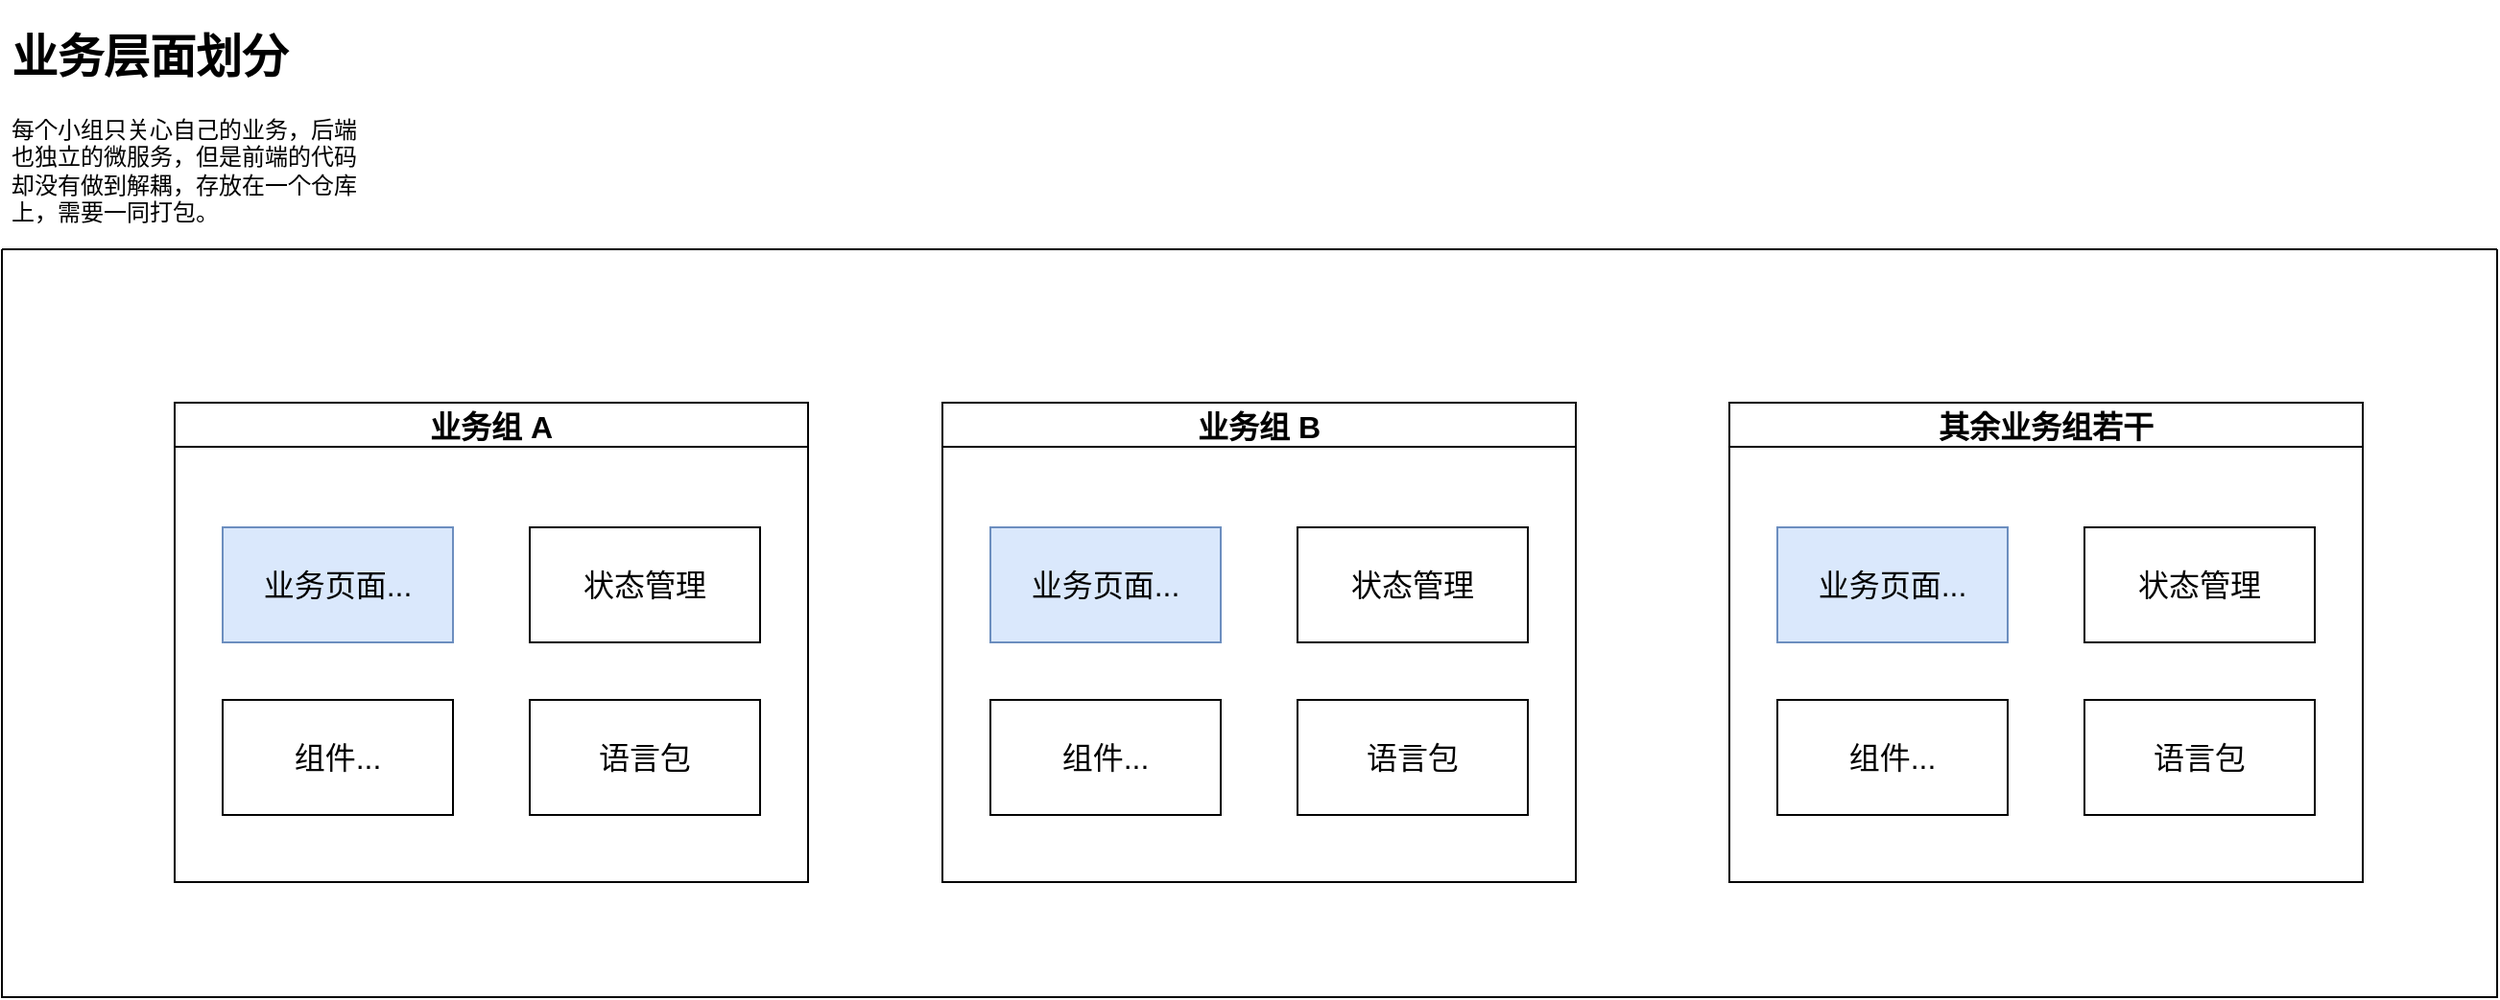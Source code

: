<mxfile version="20.2.3" type="github" pages="10">
  <diagram id="90qH2F5H2pJROzGr9Ds2" name="背景">
    <mxGraphModel dx="1412" dy="556" grid="1" gridSize="10" guides="1" tooltips="1" connect="1" arrows="1" fold="1" page="1" pageScale="1" pageWidth="827" pageHeight="1169" math="0" shadow="0">
      <root>
        <mxCell id="lDA8xiQkqtGN8QM2m9IJ-0" />
        <mxCell id="lDA8xiQkqtGN8QM2m9IJ-1" parent="lDA8xiQkqtGN8QM2m9IJ-0" />
        <mxCell id="UrrJaD0e1Q0hKn4HhGNA-0" value="" style="swimlane;startSize=0;fontSize=16;" parent="lDA8xiQkqtGN8QM2m9IJ-1" vertex="1">
          <mxGeometry x="30" y="200" width="1300" height="390" as="geometry" />
        </mxCell>
        <mxCell id="UrrJaD0e1Q0hKn4HhGNA-1" value="业务组 A" style="swimlane;fontSize=16;" parent="UrrJaD0e1Q0hKn4HhGNA-0" vertex="1">
          <mxGeometry x="90" y="80" width="330" height="250" as="geometry" />
        </mxCell>
        <mxCell id="UrrJaD0e1Q0hKn4HhGNA-2" value="业务页面..." style="rounded=0;whiteSpace=wrap;html=1;fillColor=#dae8fc;strokeColor=#6c8ebf;fontSize=16;" parent="UrrJaD0e1Q0hKn4HhGNA-1" vertex="1">
          <mxGeometry x="25" y="65" width="120" height="60" as="geometry" />
        </mxCell>
        <mxCell id="UrrJaD0e1Q0hKn4HhGNA-3" value="组件..." style="rounded=0;whiteSpace=wrap;html=1;fontSize=16;" parent="UrrJaD0e1Q0hKn4HhGNA-1" vertex="1">
          <mxGeometry x="25" y="155" width="120" height="60" as="geometry" />
        </mxCell>
        <mxCell id="UrrJaD0e1Q0hKn4HhGNA-5" value="状态管理" style="rounded=0;whiteSpace=wrap;html=1;fontSize=16;" parent="UrrJaD0e1Q0hKn4HhGNA-1" vertex="1">
          <mxGeometry x="185" y="65" width="120" height="60" as="geometry" />
        </mxCell>
        <mxCell id="UrrJaD0e1Q0hKn4HhGNA-7" value="语言包" style="rounded=0;whiteSpace=wrap;html=1;fontSize=16;" parent="UrrJaD0e1Q0hKn4HhGNA-1" vertex="1">
          <mxGeometry x="185" y="155" width="120" height="60" as="geometry" />
        </mxCell>
        <mxCell id="hHtjLhMbP6pJHHe6cRWC-0" value="业务组 B" style="swimlane;fontSize=16;" parent="UrrJaD0e1Q0hKn4HhGNA-0" vertex="1">
          <mxGeometry x="490" y="80" width="330" height="250" as="geometry" />
        </mxCell>
        <mxCell id="hHtjLhMbP6pJHHe6cRWC-1" value="业务页面..." style="rounded=0;whiteSpace=wrap;html=1;fillColor=#dae8fc;strokeColor=#6c8ebf;fontSize=16;" parent="hHtjLhMbP6pJHHe6cRWC-0" vertex="1">
          <mxGeometry x="25" y="65" width="120" height="60" as="geometry" />
        </mxCell>
        <mxCell id="hHtjLhMbP6pJHHe6cRWC-2" value="组件..." style="rounded=0;whiteSpace=wrap;html=1;fontSize=16;" parent="hHtjLhMbP6pJHHe6cRWC-0" vertex="1">
          <mxGeometry x="25" y="155" width="120" height="60" as="geometry" />
        </mxCell>
        <mxCell id="hHtjLhMbP6pJHHe6cRWC-3" value="状态管理" style="rounded=0;whiteSpace=wrap;html=1;fontSize=16;" parent="hHtjLhMbP6pJHHe6cRWC-0" vertex="1">
          <mxGeometry x="185" y="65" width="120" height="60" as="geometry" />
        </mxCell>
        <mxCell id="hHtjLhMbP6pJHHe6cRWC-4" value="语言包" style="rounded=0;whiteSpace=wrap;html=1;fontSize=16;" parent="hHtjLhMbP6pJHHe6cRWC-0" vertex="1">
          <mxGeometry x="185" y="155" width="120" height="60" as="geometry" />
        </mxCell>
        <mxCell id="hHtjLhMbP6pJHHe6cRWC-5" value="其余业务组若干" style="swimlane;startSize=23;fontSize=16;" parent="UrrJaD0e1Q0hKn4HhGNA-0" vertex="1">
          <mxGeometry x="900" y="80" width="330" height="250" as="geometry" />
        </mxCell>
        <mxCell id="hHtjLhMbP6pJHHe6cRWC-6" value="业务页面..." style="rounded=0;whiteSpace=wrap;html=1;fillColor=#dae8fc;strokeColor=#6c8ebf;fontSize=16;" parent="hHtjLhMbP6pJHHe6cRWC-5" vertex="1">
          <mxGeometry x="25" y="65" width="120" height="60" as="geometry" />
        </mxCell>
        <mxCell id="hHtjLhMbP6pJHHe6cRWC-7" value="组件..." style="rounded=0;whiteSpace=wrap;html=1;fontSize=16;" parent="hHtjLhMbP6pJHHe6cRWC-5" vertex="1">
          <mxGeometry x="25" y="155" width="120" height="60" as="geometry" />
        </mxCell>
        <mxCell id="hHtjLhMbP6pJHHe6cRWC-8" value="状态管理" style="rounded=0;whiteSpace=wrap;html=1;fontSize=16;" parent="hHtjLhMbP6pJHHe6cRWC-5" vertex="1">
          <mxGeometry x="185" y="65" width="120" height="60" as="geometry" />
        </mxCell>
        <mxCell id="hHtjLhMbP6pJHHe6cRWC-9" value="语言包" style="rounded=0;whiteSpace=wrap;html=1;fontSize=16;" parent="hHtjLhMbP6pJHHe6cRWC-5" vertex="1">
          <mxGeometry x="185" y="155" width="120" height="60" as="geometry" />
        </mxCell>
        <mxCell id="hHtjLhMbP6pJHHe6cRWC-12" value="&lt;h1&gt;业务层面划分&lt;/h1&gt;&lt;p&gt;每个小组只关心自己的业务，后端也独立的微服务，但是前端的代码却没有做到解耦，存放在一个仓库上，需要一同打包。&lt;/p&gt;" style="text;html=1;strokeColor=none;fillColor=none;spacing=5;spacingTop=-20;whiteSpace=wrap;overflow=hidden;rounded=0;" parent="lDA8xiQkqtGN8QM2m9IJ-1" vertex="1">
          <mxGeometry x="30" y="80" width="190" height="120" as="geometry" />
        </mxCell>
      </root>
    </mxGraphModel>
  </diagram>
  <diagram id="GyyvgpNQD2YScgq6EcZ8" name="架构图">
    <mxGraphModel dx="2239" dy="1669" grid="1" gridSize="10" guides="1" tooltips="1" connect="1" arrows="1" fold="1" page="1" pageScale="1" pageWidth="827" pageHeight="1169" math="0" shadow="0">
      <root>
        <mxCell id="0" />
        <mxCell id="1" parent="0" />
        <mxCell id="nY-FzgrsEUIEL5FHPldE-1" value="" style="rounded=0;whiteSpace=wrap;html=1;fillColor=#dae8fc;fontSize=20;strokeColor=#6c8ebf;" parent="1" vertex="1">
          <mxGeometry x="-360" y="-740" width="1100" height="100" as="geometry" />
        </mxCell>
        <mxCell id="nY-FzgrsEUIEL5FHPldE-2" value="" style="rounded=0;whiteSpace=wrap;html=1;fillColor=#dae8fc;fontSize=20;strokeColor=#6c8ebf;" parent="1" vertex="1">
          <mxGeometry x="-360" y="-590" width="1100" height="100" as="geometry" />
        </mxCell>
        <mxCell id="nY-FzgrsEUIEL5FHPldE-3" value="" style="rounded=0;whiteSpace=wrap;html=1;fillColor=#004C99;fontSize=20;strokeColor=#6c8ebf;comic=0;" parent="1" vertex="1">
          <mxGeometry x="-360" y="-445" width="1100" height="95" as="geometry" />
        </mxCell>
        <mxCell id="nY-FzgrsEUIEL5FHPldE-4" value="" style="rounded=0;whiteSpace=wrap;html=1;fontSize=20;fillColor=#FF6666;strokeColor=#d6b656;" parent="1" vertex="1">
          <mxGeometry x="-360" y="-230" width="1100" height="120" as="geometry" />
        </mxCell>
        <mxCell id="nY-FzgrsEUIEL5FHPldE-5" value="浏览器" style="rounded=0;whiteSpace=wrap;html=1;" parent="1" vertex="1">
          <mxGeometry x="-310" y="-720" width="1020" height="60" as="geometry" />
        </mxCell>
        <mxCell id="nY-FzgrsEUIEL5FHPldE-6" value="请求代理层" style="rounded=0;whiteSpace=wrap;html=1;" parent="1" vertex="1">
          <mxGeometry x="-310" y="-570" width="1020" height="60" as="geometry" />
        </mxCell>
        <mxCell id="nY-FzgrsEUIEL5FHPldE-7" style="rounded=0;orthogonalLoop=1;jettySize=auto;html=1;entryX=0.5;entryY=0;entryDx=0;entryDy=0;endArrow=none;endFill=0;exitX=0.5;exitY=1;exitDx=0;exitDy=0;" parent="1" source="nY-FzgrsEUIEL5FHPldE-11" target="nY-FzgrsEUIEL5FHPldE-17" edge="1">
          <mxGeometry relative="1" as="geometry" />
        </mxCell>
        <mxCell id="nY-FzgrsEUIEL5FHPldE-8" style="rounded=0;orthogonalLoop=1;jettySize=auto;html=1;entryX=0.5;entryY=0;entryDx=0;entryDy=0;endArrow=none;endFill=0;exitX=0.5;exitY=1;exitDx=0;exitDy=0;" parent="1" source="nY-FzgrsEUIEL5FHPldE-11" target="nY-FzgrsEUIEL5FHPldE-23" edge="1">
          <mxGeometry relative="1" as="geometry" />
        </mxCell>
        <mxCell id="nY-FzgrsEUIEL5FHPldE-9" style="rounded=0;orthogonalLoop=1;jettySize=auto;html=1;entryX=0.5;entryY=0;entryDx=0;entryDy=0;endArrow=none;endFill=0;exitX=0.5;exitY=1;exitDx=0;exitDy=0;dashed=1;" parent="1" source="nY-FzgrsEUIEL5FHPldE-11" target="nY-FzgrsEUIEL5FHPldE-29" edge="1">
          <mxGeometry relative="1" as="geometry">
            <mxPoint x="-70" y="-370" as="sourcePoint" />
          </mxGeometry>
        </mxCell>
        <mxCell id="nY-FzgrsEUIEL5FHPldE-10" style="edgeStyle=none;rounded=0;orthogonalLoop=1;jettySize=auto;html=1;exitX=0.5;exitY=1;exitDx=0;exitDy=0;entryX=0.5;entryY=0;entryDx=0;entryDy=0;dashed=1;endArrow=none;endFill=0;fontSize=20;" parent="1" source="nY-FzgrsEUIEL5FHPldE-11" target="nY-FzgrsEUIEL5FHPldE-35" edge="1">
          <mxGeometry relative="1" as="geometry" />
        </mxCell>
        <mxCell id="nY-FzgrsEUIEL5FHPldE-11" value="平台" style="rounded=0;whiteSpace=wrap;html=1;" parent="1" vertex="1">
          <mxGeometry x="-130" y="-430" width="120" height="60" as="geometry" />
        </mxCell>
        <mxCell id="nY-FzgrsEUIEL5FHPldE-12" value="" style="edgeStyle=orthogonalEdgeStyle;rounded=0;orthogonalLoop=1;jettySize=auto;html=1;endArrow=none;endFill=0;" parent="1" source="nY-FzgrsEUIEL5FHPldE-13" target="nY-FzgrsEUIEL5FHPldE-17" edge="1">
          <mxGeometry relative="1" as="geometry">
            <mxPoint x="-215" y="-290" as="targetPoint" />
          </mxGeometry>
        </mxCell>
        <mxCell id="nY-FzgrsEUIEL5FHPldE-13" value="A应用（可单独升级）" style="rounded=0;whiteSpace=wrap;html=1;verticalAlign=top;" parent="1" vertex="1">
          <mxGeometry x="-320" y="-220" width="210" height="100" as="geometry" />
        </mxCell>
        <mxCell id="nY-FzgrsEUIEL5FHPldE-14" value="" style="html=1;dashed=0;whitespace=wrap;fillColor=#2875E2;strokeColor=#ffffff;points=[[0.005,0.63,0],[0.1,0.2,0],[0.9,0.2,0],[0.5,0,0],[0.995,0.63,0],[0.72,0.99,0],[0.5,1,0],[0.28,0.99,0]];shape=mxgraph.kubernetes.icon;prIcon=pod" parent="1" vertex="1">
          <mxGeometry x="-310" y="-180" width="50" height="48" as="geometry" />
        </mxCell>
        <mxCell id="nY-FzgrsEUIEL5FHPldE-15" value="" style="html=1;dashed=0;whitespace=wrap;fillColor=#2875E2;strokeColor=#ffffff;points=[[0.005,0.63,0],[0.1,0.2,0],[0.9,0.2,0],[0.5,0,0],[0.995,0.63,0],[0.72,0.99,0],[0.5,1,0],[0.28,0.99,0]];shape=mxgraph.kubernetes.icon;prIcon=svc" parent="1" vertex="1">
          <mxGeometry x="-170" y="-180" width="50" height="48" as="geometry" />
        </mxCell>
        <mxCell id="nY-FzgrsEUIEL5FHPldE-16" value="" style="html=1;dashed=0;whitespace=wrap;fillColor=#2875E2;strokeColor=#ffffff;points=[[0.005,0.63,0],[0.1,0.2,0],[0.9,0.2,0],[0.5,0,0],[0.995,0.63,0],[0.72,0.99,0],[0.5,1,0],[0.28,0.99,0]];shape=mxgraph.kubernetes.icon;prIcon=cm" parent="1" vertex="1">
          <mxGeometry x="-240" y="-180" width="50" height="48" as="geometry" />
        </mxCell>
        <mxCell id="nY-FzgrsEUIEL5FHPldE-17" value="" style="ellipse;whiteSpace=wrap;html=1;aspect=fixed;" parent="1" vertex="1">
          <mxGeometry x="-225" y="-290" width="20" height="20" as="geometry" />
        </mxCell>
        <mxCell id="nY-FzgrsEUIEL5FHPldE-18" value="" style="edgeStyle=orthogonalEdgeStyle;rounded=0;orthogonalLoop=1;jettySize=auto;html=1;endArrow=none;endFill=0;" parent="1" source="nY-FzgrsEUIEL5FHPldE-19" target="nY-FzgrsEUIEL5FHPldE-23" edge="1">
          <mxGeometry relative="1" as="geometry">
            <mxPoint x="65" y="-290" as="targetPoint" />
          </mxGeometry>
        </mxCell>
        <mxCell id="nY-FzgrsEUIEL5FHPldE-19" value="B应用" style="rounded=0;whiteSpace=wrap;html=1;verticalAlign=top;" parent="1" vertex="1">
          <mxGeometry x="-50" y="-220" width="210" height="100" as="geometry" />
        </mxCell>
        <mxCell id="nY-FzgrsEUIEL5FHPldE-20" value="" style="html=1;dashed=0;whitespace=wrap;fillColor=#2875E2;strokeColor=#ffffff;points=[[0.005,0.63,0],[0.1,0.2,0],[0.9,0.2,0],[0.5,0,0],[0.995,0.63,0],[0.72,0.99,0],[0.5,1,0],[0.28,0.99,0]];shape=mxgraph.kubernetes.icon;prIcon=pod" parent="1" vertex="1">
          <mxGeometry x="-30" y="-180" width="50" height="48" as="geometry" />
        </mxCell>
        <mxCell id="nY-FzgrsEUIEL5FHPldE-21" value="" style="html=1;dashed=0;whitespace=wrap;fillColor=#2875E2;strokeColor=#ffffff;points=[[0.005,0.63,0],[0.1,0.2,0],[0.9,0.2,0],[0.5,0,0],[0.995,0.63,0],[0.72,0.99,0],[0.5,1,0],[0.28,0.99,0]];shape=mxgraph.kubernetes.icon;prIcon=svc" parent="1" vertex="1">
          <mxGeometry x="110" y="-180" width="50" height="48" as="geometry" />
        </mxCell>
        <mxCell id="nY-FzgrsEUIEL5FHPldE-22" value="" style="html=1;dashed=0;whitespace=wrap;fillColor=#2875E2;strokeColor=#ffffff;points=[[0.005,0.63,0],[0.1,0.2,0],[0.9,0.2,0],[0.5,0,0],[0.995,0.63,0],[0.72,0.99,0],[0.5,1,0],[0.28,0.99,0]];shape=mxgraph.kubernetes.icon;prIcon=cm" parent="1" vertex="1">
          <mxGeometry x="40" y="-180" width="50" height="48" as="geometry" />
        </mxCell>
        <mxCell id="nY-FzgrsEUIEL5FHPldE-23" value="" style="ellipse;whiteSpace=wrap;html=1;aspect=fixed;" parent="1" vertex="1">
          <mxGeometry x="45" y="-290" width="20" height="20" as="geometry" />
        </mxCell>
        <mxCell id="nY-FzgrsEUIEL5FHPldE-24" value="" style="edgeStyle=orthogonalEdgeStyle;rounded=0;orthogonalLoop=1;jettySize=auto;html=1;endArrow=none;endFill=0;" parent="1" source="nY-FzgrsEUIEL5FHPldE-25" target="nY-FzgrsEUIEL5FHPldE-29" edge="1">
          <mxGeometry relative="1" as="geometry">
            <mxPoint x="323.5" y="-290" as="targetPoint" />
          </mxGeometry>
        </mxCell>
        <mxCell id="nY-FzgrsEUIEL5FHPldE-25" value="C应用" style="rounded=0;whiteSpace=wrap;html=1;verticalAlign=top;" parent="1" vertex="1">
          <mxGeometry x="218.5" y="-220" width="210" height="100" as="geometry" />
        </mxCell>
        <mxCell id="nY-FzgrsEUIEL5FHPldE-26" value="" style="html=1;dashed=0;whitespace=wrap;fillColor=#2875E2;strokeColor=#ffffff;points=[[0.005,0.63,0],[0.1,0.2,0],[0.9,0.2,0],[0.5,0,0],[0.995,0.63,0],[0.72,0.99,0],[0.5,1,0],[0.28,0.99,0]];shape=mxgraph.kubernetes.icon;prIcon=pod" parent="1" vertex="1">
          <mxGeometry x="228.5" y="-180" width="50" height="48" as="geometry" />
        </mxCell>
        <mxCell id="nY-FzgrsEUIEL5FHPldE-27" value="" style="html=1;dashed=0;whitespace=wrap;fillColor=#2875E2;strokeColor=#ffffff;points=[[0.005,0.63,0],[0.1,0.2,0],[0.9,0.2,0],[0.5,0,0],[0.995,0.63,0],[0.72,0.99,0],[0.5,1,0],[0.28,0.99,0]];shape=mxgraph.kubernetes.icon;prIcon=svc" parent="1" vertex="1">
          <mxGeometry x="368.5" y="-180" width="50" height="48" as="geometry" />
        </mxCell>
        <mxCell id="nY-FzgrsEUIEL5FHPldE-28" value="" style="html=1;dashed=0;whitespace=wrap;fillColor=#2875E2;strokeColor=#ffffff;points=[[0.005,0.63,0],[0.1,0.2,0],[0.9,0.2,0],[0.5,0,0],[0.995,0.63,0],[0.72,0.99,0],[0.5,1,0],[0.28,0.99,0]];shape=mxgraph.kubernetes.icon;prIcon=cm" parent="1" vertex="1">
          <mxGeometry x="298.5" y="-180" width="50" height="48" as="geometry" />
        </mxCell>
        <mxCell id="nY-FzgrsEUIEL5FHPldE-29" value="" style="ellipse;whiteSpace=wrap;html=1;aspect=fixed;" parent="1" vertex="1">
          <mxGeometry x="313.5" y="-290" width="20" height="20" as="geometry" />
        </mxCell>
        <mxCell id="nY-FzgrsEUIEL5FHPldE-30" value="" style="edgeStyle=orthogonalEdgeStyle;rounded=0;orthogonalLoop=1;jettySize=auto;html=1;endArrow=none;endFill=0;" parent="1" source="nY-FzgrsEUIEL5FHPldE-31" target="nY-FzgrsEUIEL5FHPldE-35" edge="1">
          <mxGeometry relative="1" as="geometry">
            <mxPoint x="595" y="-290" as="targetPoint" />
          </mxGeometry>
        </mxCell>
        <mxCell id="nY-FzgrsEUIEL5FHPldE-31" value="应用" style="rounded=0;whiteSpace=wrap;html=1;verticalAlign=top;" parent="1" vertex="1">
          <mxGeometry x="490" y="-220" width="210" height="100" as="geometry" />
        </mxCell>
        <mxCell id="nY-FzgrsEUIEL5FHPldE-32" value="" style="html=1;dashed=0;whitespace=wrap;fillColor=#2875E2;strokeColor=#ffffff;points=[[0.005,0.63,0],[0.1,0.2,0],[0.9,0.2,0],[0.5,0,0],[0.995,0.63,0],[0.72,0.99,0],[0.5,1,0],[0.28,0.99,0]];shape=mxgraph.kubernetes.icon;prIcon=pod" parent="1" vertex="1">
          <mxGeometry x="500" y="-180" width="50" height="48" as="geometry" />
        </mxCell>
        <mxCell id="nY-FzgrsEUIEL5FHPldE-33" value="" style="html=1;dashed=0;whitespace=wrap;fillColor=#2875E2;strokeColor=#ffffff;points=[[0.005,0.63,0],[0.1,0.2,0],[0.9,0.2,0],[0.5,0,0],[0.995,0.63,0],[0.72,0.99,0],[0.5,1,0],[0.28,0.99,0]];shape=mxgraph.kubernetes.icon;prIcon=svc" parent="1" vertex="1">
          <mxGeometry x="640" y="-180" width="50" height="48" as="geometry" />
        </mxCell>
        <mxCell id="nY-FzgrsEUIEL5FHPldE-34" value="" style="html=1;dashed=0;whitespace=wrap;fillColor=#2875E2;strokeColor=#ffffff;points=[[0.005,0.63,0],[0.1,0.2,0],[0.9,0.2,0],[0.5,0,0],[0.995,0.63,0],[0.72,0.99,0],[0.5,1,0],[0.28,0.99,0]];shape=mxgraph.kubernetes.icon;prIcon=cm" parent="1" vertex="1">
          <mxGeometry x="570" y="-180" width="50" height="48" as="geometry" />
        </mxCell>
        <mxCell id="nY-FzgrsEUIEL5FHPldE-35" value="" style="ellipse;whiteSpace=wrap;html=1;aspect=fixed;" parent="1" vertex="1">
          <mxGeometry x="585" y="-290" width="20" height="20" as="geometry" />
        </mxCell>
        <mxCell id="nY-FzgrsEUIEL5FHPldE-36" style="edgeStyle=none;rounded=0;orthogonalLoop=1;jettySize=auto;html=1;entryX=0.5;entryY=0;entryDx=0;entryDy=0;endArrow=none;endFill=0;exitX=0.5;exitY=1;exitDx=0;exitDy=0;" parent="1" source="nY-FzgrsEUIEL5FHPldE-38" target="nY-FzgrsEUIEL5FHPldE-23" edge="1">
          <mxGeometry relative="1" as="geometry" />
        </mxCell>
        <mxCell id="nY-FzgrsEUIEL5FHPldE-37" style="edgeStyle=none;rounded=0;orthogonalLoop=1;jettySize=auto;html=1;entryX=0.5;entryY=0;entryDx=0;entryDy=0;endArrow=none;endFill=0;exitX=0.5;exitY=1;exitDx=0;exitDy=0;" parent="1" source="nY-FzgrsEUIEL5FHPldE-38" target="nY-FzgrsEUIEL5FHPldE-29" edge="1">
          <mxGeometry relative="1" as="geometry" />
        </mxCell>
        <mxCell id="nY-FzgrsEUIEL5FHPldE-38" value="管理系统" style="rounded=0;whiteSpace=wrap;html=1;" parent="1" vertex="1">
          <mxGeometry x="130" y="-430" width="120" height="60" as="geometry" />
        </mxCell>
        <mxCell id="nY-FzgrsEUIEL5FHPldE-39" value="其他系统" style="rounded=0;whiteSpace=wrap;html=1;" parent="1" vertex="1">
          <mxGeometry x="380" y="-430" width="120" height="60" as="geometry" />
        </mxCell>
        <mxCell id="nY-FzgrsEUIEL5FHPldE-40" value="产品" style="text;html=1;align=center;verticalAlign=middle;resizable=0;points=[];autosize=1;fontSize=20;fontStyle=1" parent="1" vertex="1">
          <mxGeometry x="-500" y="-415" width="60" height="30" as="geometry" />
        </mxCell>
        <mxCell id="nY-FzgrsEUIEL5FHPldE-41" value="" style="endArrow=none;dashed=1;html=1;fontSize=20;" parent="1" edge="1">
          <mxGeometry width="50" height="50" relative="1" as="geometry">
            <mxPoint x="-560" y="-617" as="sourcePoint" />
            <mxPoint x="841" y="-617" as="targetPoint" />
          </mxGeometry>
        </mxCell>
        <mxCell id="nY-FzgrsEUIEL5FHPldE-42" value="请求层" style="text;html=1;align=center;verticalAlign=middle;resizable=0;points=[];autosize=1;fontSize=20;fontStyle=1" parent="1" vertex="1">
          <mxGeometry x="-510" y="-555" width="80" height="30" as="geometry" />
        </mxCell>
        <mxCell id="nY-FzgrsEUIEL5FHPldE-43" value="用户请求" style="text;html=1;align=center;verticalAlign=middle;resizable=0;points=[];autosize=1;fontSize=20;fontStyle=1" parent="1" vertex="1">
          <mxGeometry x="-520" y="-705" width="100" height="30" as="geometry" />
        </mxCell>
        <mxCell id="nY-FzgrsEUIEL5FHPldE-44" value="" style="endArrow=none;dashed=1;html=1;fontSize=20;comic=0;" parent="1" edge="1">
          <mxGeometry width="50" height="50" relative="1" as="geometry">
            <mxPoint x="-565.5" y="-470.0" as="sourcePoint" />
            <mxPoint x="835.5" y="-470.0" as="targetPoint" />
          </mxGeometry>
        </mxCell>
        <mxCell id="nY-FzgrsEUIEL5FHPldE-45" value="前端应用" style="text;html=1;align=center;verticalAlign=middle;resizable=0;points=[];autosize=1;fontSize=20;fontStyle=0" parent="1" vertex="1">
          <mxGeometry x="-490" y="-185" width="100" height="30" as="geometry" />
        </mxCell>
        <mxCell id="nY-FzgrsEUIEL5FHPldE-46" value="" style="endArrow=none;dashed=1;html=1;fontSize=20;comic=0;" parent="1" edge="1">
          <mxGeometry width="50" height="50" relative="1" as="geometry">
            <mxPoint x="-565.5" y="-260" as="sourcePoint" />
            <mxPoint x="835.5" y="-260" as="targetPoint" />
          </mxGeometry>
        </mxCell>
        <mxCell id="nY-FzgrsEUIEL5FHPldE-47" value="后端&lt;br&gt;微服务群" style="text;html=1;align=center;verticalAlign=middle;resizable=0;points=[];autosize=1;fontSize=20;fontStyle=0" parent="1" vertex="1">
          <mxGeometry x="-490" y="20" width="100" height="50" as="geometry" />
        </mxCell>
        <mxCell id="nY-FzgrsEUIEL5FHPldE-48" value="Micro Service" style="rounded=1;whiteSpace=wrap;html=1;comic=0;fillColor=#dae8fc;fontSize=20;strokeColor=#6c8ebf;" parent="1" vertex="1">
          <mxGeometry x="-360" y="-30" width="160" height="60" as="geometry" />
        </mxCell>
        <mxCell id="nY-FzgrsEUIEL5FHPldE-49" value="Micro Service" style="rounded=1;whiteSpace=wrap;html=1;comic=0;fillColor=#dae8fc;fontSize=20;strokeColor=#6c8ebf;" parent="1" vertex="1">
          <mxGeometry x="-142" y="-30" width="160" height="60" as="geometry" />
        </mxCell>
        <mxCell id="nY-FzgrsEUIEL5FHPldE-50" value="Micro Service" style="rounded=1;whiteSpace=wrap;html=1;comic=0;fillColor=#dae8fc;fontSize=20;strokeColor=#6c8ebf;" parent="1" vertex="1">
          <mxGeometry x="510" y="-30" width="160" height="60" as="geometry" />
        </mxCell>
        <mxCell id="nY-FzgrsEUIEL5FHPldE-51" value="Micro Service" style="rounded=1;whiteSpace=wrap;html=1;comic=0;fillColor=#dae8fc;fontSize=20;strokeColor=#6c8ebf;" parent="1" vertex="1">
          <mxGeometry x="293" y="-30" width="160" height="60" as="geometry" />
        </mxCell>
        <mxCell id="nY-FzgrsEUIEL5FHPldE-52" value="Micro Service" style="rounded=1;whiteSpace=wrap;html=1;comic=0;fillColor=#dae8fc;fontSize=20;strokeColor=#6c8ebf;" parent="1" vertex="1">
          <mxGeometry x="75" y="-30" width="160" height="60" as="geometry" />
        </mxCell>
        <mxCell id="nY-FzgrsEUIEL5FHPldE-53" value="Micro Service" style="rounded=1;whiteSpace=wrap;html=1;comic=0;fillColor=#dae8fc;fontSize=20;strokeColor=#6c8ebf;" parent="1" vertex="1">
          <mxGeometry x="-360" y="80" width="160" height="60" as="geometry" />
        </mxCell>
        <mxCell id="nY-FzgrsEUIEL5FHPldE-54" value="Micro Service" style="rounded=1;whiteSpace=wrap;html=1;comic=0;fillColor=#dae8fc;fontSize=20;strokeColor=#6c8ebf;" parent="1" vertex="1">
          <mxGeometry x="-142" y="80" width="160" height="60" as="geometry" />
        </mxCell>
        <mxCell id="nY-FzgrsEUIEL5FHPldE-55" value="Micro Service" style="rounded=1;whiteSpace=wrap;html=1;comic=0;fillColor=#dae8fc;fontSize=20;strokeColor=#6c8ebf;" parent="1" vertex="1">
          <mxGeometry x="510" y="80" width="160" height="60" as="geometry" />
        </mxCell>
        <mxCell id="nY-FzgrsEUIEL5FHPldE-56" value="Micro Service" style="rounded=1;whiteSpace=wrap;html=1;comic=0;fillColor=#dae8fc;fontSize=20;strokeColor=#6c8ebf;" parent="1" vertex="1">
          <mxGeometry x="293" y="80" width="160" height="60" as="geometry" />
        </mxCell>
        <mxCell id="nY-FzgrsEUIEL5FHPldE-57" value="Micro Service" style="rounded=1;whiteSpace=wrap;html=1;comic=0;fillColor=#dae8fc;fontSize=20;strokeColor=#6c8ebf;" parent="1" vertex="1">
          <mxGeometry x="75" y="80" width="160" height="60" as="geometry" />
        </mxCell>
        <mxCell id="nY-FzgrsEUIEL5FHPldE-58" value="Docker集群" style="text;html=1;align=center;verticalAlign=middle;resizable=0;points=[];autosize=1;fontSize=20;fontStyle=1" parent="1" vertex="1">
          <mxGeometry x="-530" y="-90" width="120" height="30" as="geometry" />
        </mxCell>
      </root>
    </mxGraphModel>
  </diagram>
  <diagram id="CX-kAmB0zcXmTXvZoOpx" name="组件图">
    <mxGraphModel dx="2239" dy="1669" grid="1" gridSize="10" guides="1" tooltips="1" connect="1" arrows="1" fold="1" page="1" pageScale="1" pageWidth="827" pageHeight="1169" math="0" shadow="0">
      <root>
        <mxCell id="P0ja4m1GKOgg7Rop0Mvm-0" />
        <mxCell id="P0ja4m1GKOgg7Rop0Mvm-1" parent="P0ja4m1GKOgg7Rop0Mvm-0" />
        <mxCell id="P0ja4m1GKOgg7Rop0Mvm-221" style="edgeStyle=orthogonalEdgeStyle;rounded=0;orthogonalLoop=1;jettySize=auto;html=1;entryX=0;entryY=0.5;entryDx=0;entryDy=0;entryPerimeter=0;endArrow=none;endFill=0;exitX=0;exitY=0.5;exitDx=0;exitDy=0;exitPerimeter=0;fontSize=16;" parent="P0ja4m1GKOgg7Rop0Mvm-1" source="P0ja4m1GKOgg7Rop0Mvm-274" target="P0ja4m1GKOgg7Rop0Mvm-197" edge="1">
          <mxGeometry relative="1" as="geometry" />
        </mxCell>
        <mxCell id="P0ja4m1GKOgg7Rop0Mvm-24" value="«Component»&lt;br style=&quot;font-size: 16px;&quot;&gt;&lt;b style=&quot;font-size: 16px;&quot;&gt;Visualization&lt;/b&gt;" style="align=center;overflow=fill;html=1;fontFamily=Helvetica;fontSize=16;fontColor=#000000;strokeColor=#000000;fillColor=#ffffff;" parent="P0ja4m1GKOgg7Rop0Mvm-1" vertex="1">
          <mxGeometry x="473" y="-71.5" width="1000.043" height="721" as="geometry" />
        </mxCell>
        <mxCell id="P0ja4m1GKOgg7Rop0Mvm-25" value="" style="shape=component;jettyWidth=8;jettyHeight=4;fontSize=16;" parent="P0ja4m1GKOgg7Rop0Mvm-24" vertex="1">
          <mxGeometry x="1" width="20" height="20" relative="1" as="geometry">
            <mxPoint x="-27" y="7" as="offset" />
          </mxGeometry>
        </mxCell>
        <mxCell id="uTpkXc_pbzOPR-OZeIzC-3" style="edgeStyle=orthogonalEdgeStyle;rounded=0;orthogonalLoop=1;jettySize=auto;html=1;endArrow=none;endFill=0;fontSize=16;" parent="P0ja4m1GKOgg7Rop0Mvm-24" source="P0ja4m1GKOgg7Rop0Mvm-37" target="uTpkXc_pbzOPR-OZeIzC-1" edge="1">
          <mxGeometry relative="1" as="geometry" />
        </mxCell>
        <mxCell id="P0ja4m1GKOgg7Rop0Mvm-37" value="" style="strokeColor=inherit;fillColor=inherit;gradientColor=inherit;shape=rect;points=[[0,0.5,0]];html=1;resizable=1;align=right;verticalAlign=bottom;labelPosition=left;verticalLabelPosition=top;labelBackgroundColor=none;fontSize=16;paart=1;" parent="P0ja4m1GKOgg7Rop0Mvm-24" vertex="1">
          <mxGeometry x="-8.696" y="271.501" width="20" height="20" as="geometry" />
        </mxCell>
        <mxCell id="P0ja4m1GKOgg7Rop0Mvm-185" style="edgeStyle=orthogonalEdgeStyle;rounded=0;orthogonalLoop=1;jettySize=auto;html=1;entryX=0;entryY=0.5;entryDx=0;entryDy=0;entryPerimeter=0;endArrow=none;endFill=0;exitX=1;exitY=0.5;exitDx=0;exitDy=0;fontSize=16;" parent="P0ja4m1GKOgg7Rop0Mvm-24" source="uTpkXc_pbzOPR-OZeIzC-1" target="P0ja4m1GKOgg7Rop0Mvm-180" edge="1">
          <mxGeometry relative="1" as="geometry">
            <mxPoint x="11.304" y="301" as="sourcePoint" />
          </mxGeometry>
        </mxCell>
        <mxCell id="P0ja4m1GKOgg7Rop0Mvm-192" style="edgeStyle=orthogonalEdgeStyle;rounded=0;orthogonalLoop=1;jettySize=auto;html=1;endArrow=none;endFill=0;fontSize=16;" parent="P0ja4m1GKOgg7Rop0Mvm-24" source="P0ja4m1GKOgg7Rop0Mvm-51" target="P0ja4m1GKOgg7Rop0Mvm-146" edge="1">
          <mxGeometry relative="1" as="geometry" />
        </mxCell>
        <mxCell id="P0ja4m1GKOgg7Rop0Mvm-51" value="«Component»&lt;br style=&quot;font-size: 16px;&quot;&gt;&lt;b style=&quot;font-size: 16px;&quot;&gt;AppEvent&lt;/b&gt;" style="html=1;fontSize=16;" parent="P0ja4m1GKOgg7Rop0Mvm-24" vertex="1">
          <mxGeometry x="365" y="172" width="140" height="60" as="geometry" />
        </mxCell>
        <mxCell id="P0ja4m1GKOgg7Rop0Mvm-52" value="" style="shape=component;jettyWidth=8;jettyHeight=4;fontSize=16;" parent="P0ja4m1GKOgg7Rop0Mvm-51" vertex="1">
          <mxGeometry x="1" width="20" height="20" relative="1" as="geometry">
            <mxPoint x="-26" y="5" as="offset" />
          </mxGeometry>
        </mxCell>
        <mxCell id="P0ja4m1GKOgg7Rop0Mvm-154" style="edgeStyle=orthogonalEdgeStyle;rounded=0;orthogonalLoop=1;jettySize=auto;html=1;endArrow=none;endFill=0;fontSize=16;" parent="P0ja4m1GKOgg7Rop0Mvm-24" source="P0ja4m1GKOgg7Rop0Mvm-62" target="P0ja4m1GKOgg7Rop0Mvm-152" edge="1">
          <mxGeometry relative="1" as="geometry" />
        </mxCell>
        <mxCell id="fyW6FbxkXhklxL_48_FK-2" style="edgeStyle=orthogonalEdgeStyle;rounded=0;orthogonalLoop=1;jettySize=auto;html=1;entryX=0;entryY=0.5;entryDx=0;entryDy=0;endArrow=none;endFill=0;fontSize=16;" parent="P0ja4m1GKOgg7Rop0Mvm-24" source="fyW6FbxkXhklxL_48_FK-3" target="P0ja4m1GKOgg7Rop0Mvm-146" edge="1">
          <mxGeometry relative="1" as="geometry" />
        </mxCell>
        <mxCell id="P0ja4m1GKOgg7Rop0Mvm-62" value="«Component»&lt;br style=&quot;font-size: 16px;&quot;&gt;&lt;b style=&quot;font-size: 16px;&quot;&gt;AppRouter&lt;/b&gt;" style="html=1;fontSize=16;" parent="P0ja4m1GKOgg7Rop0Mvm-24" vertex="1">
          <mxGeometry x="365" y="389.996" width="140" height="60" as="geometry" />
        </mxCell>
        <mxCell id="P0ja4m1GKOgg7Rop0Mvm-63" value="" style="shape=component;jettyWidth=8;jettyHeight=4;fontSize=16;" parent="P0ja4m1GKOgg7Rop0Mvm-62" vertex="1">
          <mxGeometry x="1" width="20" height="20" relative="1" as="geometry">
            <mxPoint x="-27" y="5.551" as="offset" />
          </mxGeometry>
        </mxCell>
        <mxCell id="P0ja4m1GKOgg7Rop0Mvm-156" style="edgeStyle=orthogonalEdgeStyle;rounded=0;orthogonalLoop=1;jettySize=auto;html=1;entryX=0;entryY=0.5;entryDx=0;entryDy=0;entryPerimeter=0;endArrow=none;endFill=0;fontSize=16;" parent="P0ja4m1GKOgg7Rop0Mvm-24" source="P0ja4m1GKOgg7Rop0Mvm-67" target="P0ja4m1GKOgg7Rop0Mvm-155" edge="1">
          <mxGeometry relative="1" as="geometry" />
        </mxCell>
        <mxCell id="P0ja4m1GKOgg7Rop0Mvm-67" value="«Component»&lt;br style=&quot;font-size: 16px;&quot;&gt;&lt;b style=&quot;font-size: 16px;&quot;&gt;AppVuex&lt;/b&gt;" style="html=1;fontSize=16;" parent="P0ja4m1GKOgg7Rop0Mvm-24" vertex="1">
          <mxGeometry x="367.38" y="631.995" width="140" height="60" as="geometry" />
        </mxCell>
        <mxCell id="P0ja4m1GKOgg7Rop0Mvm-68" value="" style="shape=component;jettyWidth=8;jettyHeight=4;fontSize=16;" parent="P0ja4m1GKOgg7Rop0Mvm-67" vertex="1">
          <mxGeometry x="1" width="20" height="20" relative="1" as="geometry">
            <mxPoint x="-27" y="10.17" as="offset" />
          </mxGeometry>
        </mxCell>
        <mxCell id="P0ja4m1GKOgg7Rop0Mvm-160" style="edgeStyle=orthogonalEdgeStyle;rounded=0;orthogonalLoop=1;jettySize=auto;html=1;entryX=0;entryY=0.5;entryDx=0;entryDy=0;entryPerimeter=0;endArrow=none;endFill=0;fontSize=16;" parent="P0ja4m1GKOgg7Rop0Mvm-24" source="P0ja4m1GKOgg7Rop0Mvm-72" target="P0ja4m1GKOgg7Rop0Mvm-158" edge="1">
          <mxGeometry relative="1" as="geometry" />
        </mxCell>
        <mxCell id="P0ja4m1GKOgg7Rop0Mvm-72" value="«Component»&lt;br style=&quot;font-size: 16px;&quot;&gt;&lt;b style=&quot;font-size: 16px;&quot;&gt;AppLang&lt;/b&gt;" style="html=1;fontSize=16;" parent="P0ja4m1GKOgg7Rop0Mvm-24" vertex="1">
          <mxGeometry x="365" y="270.985" width="140" height="60" as="geometry" />
        </mxCell>
        <mxCell id="P0ja4m1GKOgg7Rop0Mvm-73" value="" style="shape=component;jettyWidth=8;jettyHeight=4;fontSize=16;" parent="P0ja4m1GKOgg7Rop0Mvm-72" vertex="1">
          <mxGeometry x="1" width="20" height="20" relative="1" as="geometry">
            <mxPoint x="-27" y="5" as="offset" />
          </mxGeometry>
        </mxCell>
        <mxCell id="P0ja4m1GKOgg7Rop0Mvm-183" style="edgeStyle=orthogonalEdgeStyle;rounded=0;orthogonalLoop=1;jettySize=auto;html=1;entryX=0;entryY=0.5;entryDx=0;entryDy=0;entryPerimeter=0;endArrow=none;endFill=0;exitX=1;exitY=0.5;exitDx=0;exitDy=0;fontSize=16;" parent="P0ja4m1GKOgg7Rop0Mvm-24" source="uTpkXc_pbzOPR-OZeIzC-1" target="P0ja4m1GKOgg7Rop0Mvm-181" edge="1">
          <mxGeometry relative="1" as="geometry">
            <mxPoint x="11" y="280" as="sourcePoint" />
          </mxGeometry>
        </mxCell>
        <mxCell id="P0ja4m1GKOgg7Rop0Mvm-146" value="«Component»&lt;br style=&quot;font-size: 16px;&quot;&gt;&lt;b style=&quot;font-size: 16px;&quot;&gt;业务代码&lt;/b&gt;" style="html=1;fontSize=16;" parent="P0ja4m1GKOgg7Rop0Mvm-24" vertex="1">
          <mxGeometry x="607.38" y="403" width="180" height="90" as="geometry" />
        </mxCell>
        <mxCell id="P0ja4m1GKOgg7Rop0Mvm-147" value="" style="shape=component;jettyWidth=8;jettyHeight=4;fontSize=16;" parent="P0ja4m1GKOgg7Rop0Mvm-146" vertex="1">
          <mxGeometry x="1" width="20" height="20" relative="1" as="geometry">
            <mxPoint x="-27" y="7" as="offset" />
          </mxGeometry>
        </mxCell>
        <mxCell id="P0ja4m1GKOgg7Rop0Mvm-153" style="edgeStyle=orthogonalEdgeStyle;rounded=0;orthogonalLoop=1;jettySize=auto;html=1;endArrow=none;endFill=0;fontSize=16;" parent="P0ja4m1GKOgg7Rop0Mvm-24" source="P0ja4m1GKOgg7Rop0Mvm-152" target="P0ja4m1GKOgg7Rop0Mvm-318" edge="1">
          <mxGeometry relative="1" as="geometry" />
        </mxCell>
        <mxCell id="P0ja4m1GKOgg7Rop0Mvm-152" value="appName/path" style="shape=providedRequiredInterface;html=1;verticalLabelPosition=bottom;direction=west;fontSize=16;" parent="P0ja4m1GKOgg7Rop0Mvm-24" vertex="1">
          <mxGeometry x="285" y="410" width="20" height="20" as="geometry" />
        </mxCell>
        <mxCell id="P0ja4m1GKOgg7Rop0Mvm-157" style="edgeStyle=orthogonalEdgeStyle;rounded=0;orthogonalLoop=1;jettySize=auto;html=1;entryX=1;entryY=0.5;entryDx=0;entryDy=0;endArrow=none;endFill=0;exitX=1;exitY=0.5;exitDx=0;exitDy=0;exitPerimeter=0;fontSize=16;" parent="P0ja4m1GKOgg7Rop0Mvm-24" source="P0ja4m1GKOgg7Rop0Mvm-155" target="P0ja4m1GKOgg7Rop0Mvm-318" edge="1">
          <mxGeometry relative="1" as="geometry" />
        </mxCell>
        <mxCell id="P0ja4m1GKOgg7Rop0Mvm-155" value="store" style="shape=providedRequiredInterface;html=1;verticalLabelPosition=bottom;direction=west;fontSize=16;" parent="P0ja4m1GKOgg7Rop0Mvm-24" vertex="1">
          <mxGeometry x="267.38" y="651.99" width="20" height="20" as="geometry" />
        </mxCell>
        <mxCell id="P0ja4m1GKOgg7Rop0Mvm-161" style="edgeStyle=orthogonalEdgeStyle;rounded=0;orthogonalLoop=1;jettySize=auto;html=1;entryX=0.5;entryY=0;entryDx=0;entryDy=0;endArrow=none;endFill=0;exitX=1;exitY=0.5;exitDx=0;exitDy=0;exitPerimeter=0;fontSize=16;" parent="P0ja4m1GKOgg7Rop0Mvm-24" source="P0ja4m1GKOgg7Rop0Mvm-158" target="P0ja4m1GKOgg7Rop0Mvm-146" edge="1">
          <mxGeometry relative="1" as="geometry">
            <mxPoint x="560" y="450" as="targetPoint" />
          </mxGeometry>
        </mxCell>
        <mxCell id="fyW6FbxkXhklxL_48_FK-1" style="edgeStyle=orthogonalEdgeStyle;rounded=0;orthogonalLoop=1;jettySize=auto;html=1;endArrow=none;endFill=0;fontSize=16;" parent="P0ja4m1GKOgg7Rop0Mvm-24" source="P0ja4m1GKOgg7Rop0Mvm-158" target="P0ja4m1GKOgg7Rop0Mvm-318" edge="1">
          <mxGeometry relative="1" as="geometry">
            <Array as="points">
              <mxPoint x="610" y="352" />
              <mxPoint x="155" y="352" />
            </Array>
          </mxGeometry>
        </mxCell>
        <mxCell id="P0ja4m1GKOgg7Rop0Mvm-158" value="$i" style="shape=providedRequiredInterface;html=1;verticalLabelPosition=bottom;fontSize=16;" parent="P0ja4m1GKOgg7Rop0Mvm-24" vertex="1">
          <mxGeometry x="600" y="290.98" width="20" height="20" as="geometry" />
        </mxCell>
        <mxCell id="P0ja4m1GKOgg7Rop0Mvm-164" style="edgeStyle=orthogonalEdgeStyle;rounded=0;orthogonalLoop=1;jettySize=auto;html=1;entryX=0.883;entryY=0.007;entryDx=0;entryDy=0;entryPerimeter=0;endArrow=none;endFill=0;fontSize=16;" parent="P0ja4m1GKOgg7Rop0Mvm-24" source="P0ja4m1GKOgg7Rop0Mvm-162" target="P0ja4m1GKOgg7Rop0Mvm-146" edge="1">
          <mxGeometry relative="1" as="geometry" />
        </mxCell>
        <mxCell id="P0ja4m1GKOgg7Rop0Mvm-162" value="第三方依赖&lt;br style=&quot;font-size: 16px;&quot;&gt;（sortablejs...）" style="shape=folder;fontStyle=1;spacingTop=10;tabWidth=40;tabHeight=14;tabPosition=left;html=1;fontSize=16;" parent="P0ja4m1GKOgg7Rop0Mvm-24" vertex="1">
          <mxGeometry x="810" y="290.98" width="140" height="80" as="geometry" />
        </mxCell>
        <mxCell id="P0ja4m1GKOgg7Rop0Mvm-168" style="edgeStyle=orthogonalEdgeStyle;rounded=0;orthogonalLoop=1;jettySize=auto;html=1;endArrow=none;endFill=0;fontSize=16;" parent="P0ja4m1GKOgg7Rop0Mvm-24" source="P0ja4m1GKOgg7Rop0Mvm-165" target="P0ja4m1GKOgg7Rop0Mvm-146" edge="1">
          <mxGeometry relative="1" as="geometry" />
        </mxCell>
        <mxCell id="P0ja4m1GKOgg7Rop0Mvm-165" value="组件名" style="shape=providedRequiredInterface;html=1;verticalLabelPosition=bottom;fontSize=16;" parent="P0ja4m1GKOgg7Rop0Mvm-24" vertex="1">
          <mxGeometry x="85" y="140" width="20" height="20" as="geometry" />
        </mxCell>
        <mxCell id="P0ja4m1GKOgg7Rop0Mvm-186" value="" style="edgeStyle=orthogonalEdgeStyle;rounded=0;orthogonalLoop=1;jettySize=auto;html=1;endArrow=none;endFill=0;fontSize=16;" parent="P0ja4m1GKOgg7Rop0Mvm-24" source="P0ja4m1GKOgg7Rop0Mvm-180" target="P0ja4m1GKOgg7Rop0Mvm-72" edge="1">
          <mxGeometry relative="1" as="geometry" />
        </mxCell>
        <mxCell id="P0ja4m1GKOgg7Rop0Mvm-180" value="initI18n" style="shape=providedRequiredInterface;html=1;verticalLabelPosition=bottom;fontSize=16;" parent="P0ja4m1GKOgg7Rop0Mvm-24" vertex="1">
          <mxGeometry x="310" y="290.98" width="20" height="20" as="geometry" />
        </mxCell>
        <mxCell id="P0ja4m1GKOgg7Rop0Mvm-184" value="" style="edgeStyle=orthogonalEdgeStyle;rounded=0;orthogonalLoop=1;jettySize=auto;html=1;endArrow=none;endFill=0;fontSize=16;" parent="P0ja4m1GKOgg7Rop0Mvm-24" source="P0ja4m1GKOgg7Rop0Mvm-181" target="P0ja4m1GKOgg7Rop0Mvm-51" edge="1">
          <mxGeometry relative="1" as="geometry" />
        </mxCell>
        <mxCell id="P0ja4m1GKOgg7Rop0Mvm-181" value="event" style="shape=providedRequiredInterface;html=1;verticalLabelPosition=bottom;fontSize=16;" parent="P0ja4m1GKOgg7Rop0Mvm-24" vertex="1">
          <mxGeometry x="310" y="192.0" width="20" height="20" as="geometry" />
        </mxCell>
        <mxCell id="P0ja4m1GKOgg7Rop0Mvm-274" value="" style="strokeColor=inherit;fillColor=inherit;gradientColor=inherit;shape=rect;points=[[0,0.5,0]];html=1;resizable=1;align=right;verticalAlign=bottom;labelPosition=left;verticalLabelPosition=top;labelBackgroundColor=none;fontSize=16;paart=1;" parent="P0ja4m1GKOgg7Rop0Mvm-24" vertex="1">
          <mxGeometry x="-8.696" y="411.5" width="20" height="20" as="geometry" />
        </mxCell>
        <mxCell id="P0ja4m1GKOgg7Rop0Mvm-322" style="edgeStyle=orthogonalEdgeStyle;rounded=0;orthogonalLoop=1;jettySize=auto;html=1;entryX=0.985;entryY=0.45;entryDx=0;entryDy=0;entryPerimeter=0;endArrow=none;endFill=0;fontSize=16;" parent="P0ja4m1GKOgg7Rop0Mvm-24" source="P0ja4m1GKOgg7Rop0Mvm-318" target="P0ja4m1GKOgg7Rop0Mvm-274" edge="1">
          <mxGeometry relative="1" as="geometry">
            <mxPoint x="80" y="532" as="targetPoint" />
          </mxGeometry>
        </mxCell>
        <mxCell id="P0ja4m1GKOgg7Rop0Mvm-318" value="«Component»&lt;br style=&quot;font-size: 16px;&quot;&gt;Expose" style="html=1;fontSize=16;" parent="P0ja4m1GKOgg7Rop0Mvm-24" vertex="1">
          <mxGeometry x="85" y="477.606" width="140" height="60" as="geometry" />
        </mxCell>
        <mxCell id="P0ja4m1GKOgg7Rop0Mvm-319" value="" style="shape=component;jettyWidth=8;jettyHeight=4;fontSize=16;" parent="P0ja4m1GKOgg7Rop0Mvm-318" vertex="1">
          <mxGeometry x="1" width="20" height="20" relative="1" as="geometry">
            <mxPoint x="-27" y="5.551" as="offset" />
          </mxGeometry>
        </mxCell>
        <mxCell id="P0ja4m1GKOgg7Rop0Mvm-338" style="edgeStyle=orthogonalEdgeStyle;rounded=0;orthogonalLoop=1;jettySize=auto;html=1;entryX=0.5;entryY=0;entryDx=0;entryDy=0;endArrow=none;endFill=0;exitX=1;exitY=0.5;exitDx=0;exitDy=0;exitPerimeter=0;fontSize=16;" parent="P0ja4m1GKOgg7Rop0Mvm-24" source="P0ja4m1GKOgg7Rop0Mvm-339" target="P0ja4m1GKOgg7Rop0Mvm-146" edge="1">
          <mxGeometry relative="1" as="geometry" />
        </mxCell>
        <mxCell id="P0ja4m1GKOgg7Rop0Mvm-336" value="«Component»&lt;br style=&quot;font-size: 16px;&quot;&gt;&lt;b style=&quot;font-size: 16px;&quot;&gt;CommonModule&lt;/b&gt;" style="html=1;fontSize=16;" parent="P0ja4m1GKOgg7Rop0Mvm-24" vertex="1">
          <mxGeometry x="810" y="67.005" width="140" height="60" as="geometry" />
        </mxCell>
        <mxCell id="P0ja4m1GKOgg7Rop0Mvm-337" value="" style="shape=component;jettyWidth=8;jettyHeight=4;fontSize=16;" parent="P0ja4m1GKOgg7Rop0Mvm-336" vertex="1">
          <mxGeometry x="1" width="20" height="20" relative="1" as="geometry">
            <mxPoint x="-27" y="5" as="offset" />
          </mxGeometry>
        </mxCell>
        <mxCell id="P0ja4m1GKOgg7Rop0Mvm-339" value="" style="shape=providedRequiredInterface;html=1;verticalLabelPosition=bottom;direction=west;fontSize=16;" parent="P0ja4m1GKOgg7Rop0Mvm-24" vertex="1">
          <mxGeometry x="730" y="87" width="20" height="20" as="geometry" />
        </mxCell>
        <mxCell id="P0ja4m1GKOgg7Rop0Mvm-340" style="edgeStyle=orthogonalEdgeStyle;rounded=0;orthogonalLoop=1;jettySize=auto;html=1;entryX=0;entryY=0.5;entryDx=0;entryDy=0;endArrow=none;endFill=0;exitX=0;exitY=0.5;exitDx=0;exitDy=0;entryPerimeter=0;fontSize=16;" parent="P0ja4m1GKOgg7Rop0Mvm-24" source="P0ja4m1GKOgg7Rop0Mvm-336" target="P0ja4m1GKOgg7Rop0Mvm-339" edge="1">
          <mxGeometry relative="1" as="geometry">
            <mxPoint x="1240" y="-0.005" as="sourcePoint" />
            <mxPoint x="1160" y="347.39" as="targetPoint" />
          </mxGeometry>
        </mxCell>
        <mxCell id="P0ja4m1GKOgg7Rop0Mvm-167" value="" style="edgeStyle=orthogonalEdgeStyle;rounded=0;orthogonalLoop=1;jettySize=auto;html=1;entryX=0;entryY=0.5;entryDx=0;entryDy=0;entryPerimeter=0;endArrow=none;endFill=0;fontSize=16;" parent="P0ja4m1GKOgg7Rop0Mvm-24" source="P0ja4m1GKOgg7Rop0Mvm-37" target="P0ja4m1GKOgg7Rop0Mvm-165" edge="1">
          <mxGeometry relative="1" as="geometry">
            <mxPoint x="91.304" y="120.001" as="targetPoint" />
          </mxGeometry>
        </mxCell>
        <mxCell id="uTpkXc_pbzOPR-OZeIzC-1" value="«Component»&lt;br style=&quot;font-size: 16px;&quot;&gt;&lt;b style=&quot;font-size: 16px;&quot;&gt;Boostrap&lt;/b&gt;" style="html=1;fontSize=16;" parent="P0ja4m1GKOgg7Rop0Mvm-24" vertex="1">
          <mxGeometry x="85" y="240.005" width="140" height="60" as="geometry" />
        </mxCell>
        <mxCell id="uTpkXc_pbzOPR-OZeIzC-2" value="" style="shape=component;jettyWidth=8;jettyHeight=4;fontSize=16;" parent="uTpkXc_pbzOPR-OZeIzC-1" vertex="1">
          <mxGeometry x="1" width="20" height="20" relative="1" as="geometry">
            <mxPoint x="-27" y="10.17" as="offset" />
          </mxGeometry>
        </mxCell>
        <mxCell id="uTpkXc_pbzOPR-OZeIzC-8" style="edgeStyle=orthogonalEdgeStyle;rounded=0;orthogonalLoop=1;jettySize=auto;html=1;endArrow=none;endFill=0;fontSize=16;" parent="P0ja4m1GKOgg7Rop0Mvm-24" source="uTpkXc_pbzOPR-OZeIzC-6" target="P0ja4m1GKOgg7Rop0Mvm-318" edge="1">
          <mxGeometry relative="1" as="geometry" />
        </mxCell>
        <mxCell id="uTpkXc_pbzOPR-OZeIzC-6" value="«Component»&lt;br style=&quot;font-size: 16px;&quot;&gt;&lt;b style=&quot;font-size: 16px;&quot;&gt;GaData&lt;/b&gt;" style="html=1;fontSize=16;" parent="P0ja4m1GKOgg7Rop0Mvm-24" vertex="1">
          <mxGeometry x="365" y="477.606" width="140" height="60" as="geometry" />
        </mxCell>
        <mxCell id="uTpkXc_pbzOPR-OZeIzC-7" value="" style="shape=component;jettyWidth=8;jettyHeight=4;fontSize=16;" parent="uTpkXc_pbzOPR-OZeIzC-6" vertex="1">
          <mxGeometry x="1" width="20" height="20" relative="1" as="geometry">
            <mxPoint x="-27" y="5.551" as="offset" />
          </mxGeometry>
        </mxCell>
        <mxCell id="uTpkXc_pbzOPR-OZeIzC-11" style="edgeStyle=orthogonalEdgeStyle;rounded=0;orthogonalLoop=1;jettySize=auto;html=1;entryX=1;entryY=0.5;entryDx=0;entryDy=0;endArrow=none;endFill=0;fontSize=16;" parent="P0ja4m1GKOgg7Rop0Mvm-24" source="uTpkXc_pbzOPR-OZeIzC-9" target="P0ja4m1GKOgg7Rop0Mvm-318" edge="1">
          <mxGeometry relative="1" as="geometry" />
        </mxCell>
        <mxCell id="uTpkXc_pbzOPR-OZeIzC-9" value="«Component»&lt;br style=&quot;font-size: 16px;&quot;&gt;&lt;b style=&quot;font-size: 16px;&quot;&gt;Vtypes&lt;/b&gt;" style="html=1;fontSize=16;" parent="P0ja4m1GKOgg7Rop0Mvm-24" vertex="1">
          <mxGeometry x="365" y="557.606" width="140" height="60" as="geometry" />
        </mxCell>
        <mxCell id="uTpkXc_pbzOPR-OZeIzC-10" value="" style="shape=component;jettyWidth=8;jettyHeight=4;fontSize=16;" parent="uTpkXc_pbzOPR-OZeIzC-9" vertex="1">
          <mxGeometry x="1" width="20" height="20" relative="1" as="geometry">
            <mxPoint x="-27" y="5.551" as="offset" />
          </mxGeometry>
        </mxCell>
        <mxCell id="fyW6FbxkXhklxL_48_FK-5" style="edgeStyle=orthogonalEdgeStyle;rounded=0;orthogonalLoop=1;jettySize=auto;html=1;endArrow=none;endFill=0;fontSize=16;" parent="P0ja4m1GKOgg7Rop0Mvm-24" source="fyW6FbxkXhklxL_48_FK-3" target="P0ja4m1GKOgg7Rop0Mvm-62" edge="1">
          <mxGeometry relative="1" as="geometry" />
        </mxCell>
        <mxCell id="fyW6FbxkXhklxL_48_FK-3" value="Component" style="shape=providedRequiredInterface;html=1;verticalLabelPosition=bottom;direction=west;fontSize=16;" parent="P0ja4m1GKOgg7Rop0Mvm-24" vertex="1">
          <mxGeometry x="547.38" y="410" width="20" height="20" as="geometry" />
        </mxCell>
        <mxCell id="P0ja4m1GKOgg7Rop0Mvm-138" style="edgeStyle=orthogonalEdgeStyle;rounded=0;orthogonalLoop=1;jettySize=auto;html=1;entryX=0.45;entryY=0.5;entryDx=0;entryDy=0;entryPerimeter=0;endArrow=none;endFill=0;fontSize=16;" parent="P0ja4m1GKOgg7Rop0Mvm-1" source="P0ja4m1GKOgg7Rop0Mvm-215" target="P0ja4m1GKOgg7Rop0Mvm-137" edge="1">
          <mxGeometry relative="1" as="geometry" />
        </mxCell>
        <mxCell id="P0ja4m1GKOgg7Rop0Mvm-132" value="«Component»&lt;br style=&quot;font-size: 16px;&quot;&gt;&lt;b style=&quot;font-size: 16px;&quot;&gt;基座&lt;/b&gt;" style="html=1;verticalAlign=top;fontSize=16;" parent="P0ja4m1GKOgg7Rop0Mvm-1" vertex="1">
          <mxGeometry x="-750" y="-71.5" width="790.004" height="670.5" as="geometry" />
        </mxCell>
        <mxCell id="P0ja4m1GKOgg7Rop0Mvm-133" value="" style="shape=component;jettyWidth=8;jettyHeight=4;fontSize=16;" parent="P0ja4m1GKOgg7Rop0Mvm-132" vertex="1">
          <mxGeometry x="1" width="20" height="20" relative="1" as="geometry">
            <mxPoint x="-27" y="7" as="offset" />
          </mxGeometry>
        </mxCell>
        <mxCell id="_i9oU_zUnFVyXfJFAMEZ-109" style="edgeStyle=orthogonalEdgeStyle;rounded=0;orthogonalLoop=1;jettySize=auto;html=1;endArrow=none;endFill=0;entryX=0;entryY=0.25;entryDx=0;entryDy=0;fontSize=16;" parent="P0ja4m1GKOgg7Rop0Mvm-132" source="P0ja4m1GKOgg7Rop0Mvm-200" target="_i9oU_zUnFVyXfJFAMEZ-20" edge="1">
          <mxGeometry relative="1" as="geometry" />
        </mxCell>
        <mxCell id="P0ja4m1GKOgg7Rop0Mvm-200" value="«Component»&lt;br style=&quot;font-size: 16px;&quot;&gt;&lt;b style=&quot;font-size: 16px;&quot;&gt;i18nIntl&lt;/b&gt;" style="html=1;fontFamily=Helvetica;fontSize=16;fontColor=#000000;align=center;strokeColor=#000000;fillColor=#ffffff;" parent="P0ja4m1GKOgg7Rop0Mvm-132" vertex="1">
          <mxGeometry x="315" y="164.5" width="140" height="60" as="geometry" />
        </mxCell>
        <mxCell id="_i9oU_zUnFVyXfJFAMEZ-110" style="edgeStyle=orthogonalEdgeStyle;rounded=0;orthogonalLoop=1;jettySize=auto;html=1;endArrow=none;endFill=0;entryX=0;entryY=0.25;entryDx=0;entryDy=0;fontSize=16;" parent="P0ja4m1GKOgg7Rop0Mvm-132" source="P0ja4m1GKOgg7Rop0Mvm-202" target="_i9oU_zUnFVyXfJFAMEZ-20" edge="1">
          <mxGeometry relative="1" as="geometry" />
        </mxCell>
        <mxCell id="P0ja4m1GKOgg7Rop0Mvm-202" value="«Component»&lt;br style=&quot;font-size: 16px;&quot;&gt;&lt;b style=&quot;font-size: 16px;&quot;&gt;NavMenu&lt;/b&gt;" style="html=1;fontSize=16;" parent="P0ja4m1GKOgg7Rop0Mvm-132" vertex="1">
          <mxGeometry x="315" y="263.5" width="140" height="60" as="geometry" />
        </mxCell>
        <mxCell id="_i9oU_zUnFVyXfJFAMEZ-108" style="edgeStyle=orthogonalEdgeStyle;rounded=0;orthogonalLoop=1;jettySize=auto;html=1;entryX=0;entryY=0.25;entryDx=0;entryDy=0;endArrow=none;endFill=0;exitX=1;exitY=0.5;exitDx=0;exitDy=0;fontSize=16;" parent="P0ja4m1GKOgg7Rop0Mvm-132" source="P0ja4m1GKOgg7Rop0Mvm-212" target="_i9oU_zUnFVyXfJFAMEZ-20" edge="1">
          <mxGeometry relative="1" as="geometry" />
        </mxCell>
        <mxCell id="P0ja4m1GKOgg7Rop0Mvm-212" value="«Component»&lt;br style=&quot;font-size: 16px;&quot;&gt;&lt;b style=&quot;font-size: 16px;&quot;&gt;App.vue&lt;/b&gt;" style="html=1;fontSize=16;" parent="P0ja4m1GKOgg7Rop0Mvm-132" vertex="1">
          <mxGeometry x="315" y="71.5" width="140" height="60" as="geometry" />
        </mxCell>
        <mxCell id="P0ja4m1GKOgg7Rop0Mvm-215" value="" style="strokeColor=inherit;fillColor=inherit;gradientColor=inherit;shape=rect;points=[[0,0.5,0]];html=1;resizable=1;align=right;verticalAlign=bottom;labelPosition=left;verticalLabelPosition=top;labelBackgroundColor=none;fontSize=16;paart=1;" parent="P0ja4m1GKOgg7Rop0Mvm-132" vertex="1">
          <mxGeometry x="780.004" y="271.5" width="20" height="20" as="geometry" />
        </mxCell>
        <mxCell id="P0ja4m1GKOgg7Rop0Mvm-220" style="edgeStyle=orthogonalEdgeStyle;rounded=0;orthogonalLoop=1;jettySize=auto;html=1;endArrow=none;endFill=0;fontSize=16;" parent="P0ja4m1GKOgg7Rop0Mvm-132" source="_i9oU_zUnFVyXfJFAMEZ-26" target="P0ja4m1GKOgg7Rop0Mvm-218" edge="1">
          <mxGeometry relative="1" as="geometry" />
        </mxCell>
        <mxCell id="_i9oU_zUnFVyXfJFAMEZ-103" style="edgeStyle=orthogonalEdgeStyle;rounded=0;orthogonalLoop=1;jettySize=auto;html=1;entryX=0;entryY=0.5;entryDx=0;entryDy=0;entryPerimeter=0;endArrow=none;endFill=0;fontSize=16;" parent="P0ja4m1GKOgg7Rop0Mvm-132" source="P0ja4m1GKOgg7Rop0Mvm-218" target="_i9oU_zUnFVyXfJFAMEZ-101" edge="1">
          <mxGeometry relative="1" as="geometry" />
        </mxCell>
        <mxCell id="P0ja4m1GKOgg7Rop0Mvm-218" value="«Component»&lt;br style=&quot;font-size: 16px;&quot;&gt;initApps" style="html=1;fontSize=16;" parent="P0ja4m1GKOgg7Rop0Mvm-132" vertex="1">
          <mxGeometry x="315" y="361.5" width="140" height="60" as="geometry" />
        </mxCell>
        <mxCell id="uTpkXc_pbzOPR-OZeIzC-12" style="edgeStyle=orthogonalEdgeStyle;rounded=0;orthogonalLoop=1;jettySize=auto;html=1;exitX=1;exitY=0.5;exitDx=0;exitDy=0;entryX=0;entryY=0.5;entryDx=0;entryDy=0;endArrow=none;endFill=0;fontSize=16;" parent="P0ja4m1GKOgg7Rop0Mvm-132" edge="1">
          <mxGeometry relative="1" as="geometry">
            <mxPoint x="180" y="101.5" as="sourcePoint" />
            <mxPoint x="315" y="391.5" as="targetPoint" />
            <Array as="points">
              <mxPoint x="280" y="102" />
              <mxPoint x="280" y="392" />
            </Array>
          </mxGeometry>
        </mxCell>
        <mxCell id="P0ja4m1GKOgg7Rop0Mvm-326" value="«Component»&lt;br style=&quot;font-size: 16px;&quot;&gt;&lt;b style=&quot;font-size: 16px;&quot;&gt;HostEvent&lt;/b&gt;" style="html=1;fontSize=16;" parent="P0ja4m1GKOgg7Rop0Mvm-132" vertex="1">
          <mxGeometry x="40" y="71.5" width="140" height="60" as="geometry" />
        </mxCell>
        <mxCell id="P0ja4m1GKOgg7Rop0Mvm-327" value="" style="shape=component;jettyWidth=8;jettyHeight=4;fontSize=16;" parent="P0ja4m1GKOgg7Rop0Mvm-326" vertex="1">
          <mxGeometry x="1" width="20" height="20" relative="1" as="geometry">
            <mxPoint x="-27" y="7" as="offset" />
          </mxGeometry>
        </mxCell>
        <mxCell id="88ZOR_6z-h5jlWXxYAyo-15" value="«Component»&lt;br style=&quot;font-size: 16px;&quot;&gt;&lt;b style=&quot;font-size: 16px;&quot;&gt;Sentry&lt;/b&gt;" style="html=1;fontSize=16;" parent="P0ja4m1GKOgg7Rop0Mvm-132" vertex="1">
          <mxGeometry x="315" y="561.5" width="140" height="60" as="geometry" />
        </mxCell>
        <mxCell id="88ZOR_6z-h5jlWXxYAyo-16" value="" style="shape=component;jettyWidth=8;jettyHeight=4;fontSize=16;" parent="88ZOR_6z-h5jlWXxYAyo-15" vertex="1">
          <mxGeometry x="1" width="20" height="20" relative="1" as="geometry">
            <mxPoint x="-27" y="7" as="offset" />
          </mxGeometry>
        </mxCell>
        <mxCell id="_i9oU_zUnFVyXfJFAMEZ-7" style="edgeStyle=orthogonalEdgeStyle;rounded=0;orthogonalLoop=1;jettySize=auto;html=1;endArrow=none;endFill=0;fontSize=16;" parent="P0ja4m1GKOgg7Rop0Mvm-132" source="P0ja4m1GKOgg7Rop0Mvm-218" target="_i9oU_zUnFVyXfJFAMEZ-6" edge="1">
          <mxGeometry relative="1" as="geometry">
            <mxPoint x="-260" y="320" as="sourcePoint" />
            <mxPoint x="-440" y="340" as="targetPoint" />
          </mxGeometry>
        </mxCell>
        <mxCell id="_i9oU_zUnFVyXfJFAMEZ-30" style="edgeStyle=orthogonalEdgeStyle;rounded=0;orthogonalLoop=1;jettySize=auto;html=1;entryX=1;entryY=0.5;entryDx=0;entryDy=0;endArrow=none;endFill=0;exitX=0.5;exitY=1;exitDx=0;exitDy=0;fontSize=16;" parent="P0ja4m1GKOgg7Rop0Mvm-132" source="_i9oU_zUnFVyXfJFAMEZ-20" target="_i9oU_zUnFVyXfJFAMEZ-28" edge="1">
          <mxGeometry relative="1" as="geometry" />
        </mxCell>
        <mxCell id="_i9oU_zUnFVyXfJFAMEZ-90" style="edgeStyle=orthogonalEdgeStyle;rounded=0;orthogonalLoop=1;jettySize=auto;html=1;entryX=1;entryY=0.5;entryDx=0;entryDy=0;endArrow=none;endFill=0;exitX=0.5;exitY=1;exitDx=0;exitDy=0;fontSize=16;" parent="P0ja4m1GKOgg7Rop0Mvm-132" source="_i9oU_zUnFVyXfJFAMEZ-20" target="88ZOR_6z-h5jlWXxYAyo-15" edge="1">
          <mxGeometry relative="1" as="geometry" />
        </mxCell>
        <mxCell id="_i9oU_zUnFVyXfJFAMEZ-92" style="edgeStyle=orthogonalEdgeStyle;rounded=0;orthogonalLoop=1;jettySize=auto;html=1;entryX=1;entryY=0.5;entryDx=0;entryDy=0;endArrow=none;endFill=0;exitX=1;exitY=0.5;exitDx=0;exitDy=0;exitPerimeter=0;fontSize=16;" parent="P0ja4m1GKOgg7Rop0Mvm-132" source="uTpkXc_pbzOPR-OZeIzC-4" target="P0ja4m1GKOgg7Rop0Mvm-346" edge="1">
          <mxGeometry relative="1" as="geometry" />
        </mxCell>
        <mxCell id="_i9oU_zUnFVyXfJFAMEZ-97" style="edgeStyle=orthogonalEdgeStyle;rounded=0;orthogonalLoop=1;jettySize=auto;html=1;endArrow=none;endFill=0;exitX=0.5;exitY=1;exitDx=0;exitDy=0;entryX=1;entryY=0.5;entryDx=0;entryDy=0;fontSize=16;" parent="P0ja4m1GKOgg7Rop0Mvm-132" source="_i9oU_zUnFVyXfJFAMEZ-20" target="_i9oU_zUnFVyXfJFAMEZ-93" edge="1">
          <mxGeometry relative="1" as="geometry" />
        </mxCell>
        <mxCell id="uTpkXc_pbzOPR-OZeIzC-0" style="edgeStyle=orthogonalEdgeStyle;rounded=0;orthogonalLoop=1;jettySize=auto;html=1;exitX=0.5;exitY=1;exitDx=0;exitDy=0;entryX=1;entryY=0.5;entryDx=0;entryDy=0;endArrow=none;endFill=0;fontSize=16;" parent="P0ja4m1GKOgg7Rop0Mvm-132" source="_i9oU_zUnFVyXfJFAMEZ-20" target="U4MLQMwE_INXQrKsp666-0" edge="1">
          <mxGeometry relative="1" as="geometry" />
        </mxCell>
        <mxCell id="uTpkXc_pbzOPR-OZeIzC-25" style="edgeStyle=orthogonalEdgeStyle;rounded=0;orthogonalLoop=1;jettySize=auto;html=1;exitX=0.5;exitY=1;exitDx=0;exitDy=0;entryX=0;entryY=0.5;entryDx=0;entryDy=0;endArrow=none;endFill=0;fontSize=16;" parent="P0ja4m1GKOgg7Rop0Mvm-132" source="_i9oU_zUnFVyXfJFAMEZ-20" target="_i9oU_zUnFVyXfJFAMEZ-79" edge="1">
          <mxGeometry relative="1" as="geometry" />
        </mxCell>
        <mxCell id="_i9oU_zUnFVyXfJFAMEZ-20" value="«Component»&lt;br style=&quot;font-size: 16px;&quot;&gt;&lt;b style=&quot;font-size: 16px;&quot;&gt;Boostrap&lt;/b&gt;" style="html=1;fontSize=16;" parent="P0ja4m1GKOgg7Rop0Mvm-132" vertex="1">
          <mxGeometry x="540" y="361.5" width="140" height="60" as="geometry" />
        </mxCell>
        <mxCell id="_i9oU_zUnFVyXfJFAMEZ-21" value="" style="shape=component;jettyWidth=8;jettyHeight=4;fontSize=16;" parent="_i9oU_zUnFVyXfJFAMEZ-20" vertex="1">
          <mxGeometry x="1" width="20" height="20" relative="1" as="geometry">
            <mxPoint x="-27" y="7" as="offset" />
          </mxGeometry>
        </mxCell>
        <mxCell id="_i9oU_zUnFVyXfJFAMEZ-26" value="remoteList" style="shape=providedRequiredInterface;html=1;verticalLabelPosition=bottom;direction=west;fontSize=16;" parent="P0ja4m1GKOgg7Rop0Mvm-132" vertex="1">
          <mxGeometry x="490" y="381.5" width="20" height="20" as="geometry" />
        </mxCell>
        <mxCell id="_i9oU_zUnFVyXfJFAMEZ-27" style="edgeStyle=orthogonalEdgeStyle;rounded=0;orthogonalLoop=1;jettySize=auto;html=1;endArrow=none;endFill=0;fontSize=16;" parent="P0ja4m1GKOgg7Rop0Mvm-132" source="_i9oU_zUnFVyXfJFAMEZ-20" target="_i9oU_zUnFVyXfJFAMEZ-26" edge="1">
          <mxGeometry relative="1" as="geometry">
            <mxPoint x="-210" y="350" as="sourcePoint" />
            <mxPoint x="-295" y="350" as="targetPoint" />
          </mxGeometry>
        </mxCell>
        <mxCell id="_i9oU_zUnFVyXfJFAMEZ-28" value="«Component»&lt;br style=&quot;font-size: 16px;&quot;&gt;CSS" style="html=1;fontSize=16;" parent="P0ja4m1GKOgg7Rop0Mvm-132" vertex="1">
          <mxGeometry x="40" y="521.5" width="140" height="60" as="geometry" />
        </mxCell>
        <mxCell id="_i9oU_zUnFVyXfJFAMEZ-29" value="" style="shape=component;jettyWidth=8;jettyHeight=4;fontSize=16;" parent="_i9oU_zUnFVyXfJFAMEZ-28" vertex="1">
          <mxGeometry x="1" width="20" height="20" relative="1" as="geometry">
            <mxPoint x="-27" y="7" as="offset" />
          </mxGeometry>
        </mxCell>
        <mxCell id="_i9oU_zUnFVyXfJFAMEZ-73" style="edgeStyle=orthogonalEdgeStyle;rounded=0;orthogonalLoop=1;jettySize=auto;html=1;entryX=0;entryY=0.5;entryDx=0;entryDy=0;endArrow=none;endFill=0;entryPerimeter=0;fontSize=16;" parent="P0ja4m1GKOgg7Rop0Mvm-132" source="P0ja4m1GKOgg7Rop0Mvm-218" target="_i9oU_zUnFVyXfJFAMEZ-72" edge="1">
          <mxGeometry relative="1" as="geometry">
            <mxPoint x="-435" y="320" as="sourcePoint" />
            <mxPoint x="-570" y="180" as="targetPoint" />
          </mxGeometry>
        </mxCell>
        <mxCell id="_i9oU_zUnFVyXfJFAMEZ-106" style="edgeStyle=orthogonalEdgeStyle;rounded=0;orthogonalLoop=1;jettySize=auto;html=1;entryX=0.5;entryY=1;entryDx=0;entryDy=0;endArrow=none;endFill=0;exitX=0;exitY=0.5;exitDx=0;exitDy=0;fontSize=16;" parent="P0ja4m1GKOgg7Rop0Mvm-132" source="P0ja4m1GKOgg7Rop0Mvm-107" target="_i9oU_zUnFVyXfJFAMEZ-20" edge="1">
          <mxGeometry relative="1" as="geometry" />
        </mxCell>
        <mxCell id="P0ja4m1GKOgg7Rop0Mvm-107" value="«Component»&lt;br style=&quot;font-size: 16px;&quot;&gt;&lt;b style=&quot;font-size: 16px;&quot;&gt;全局组件&lt;/b&gt;" style="html=1;verticalAlign=middle;fontSize=16;" parent="P0ja4m1GKOgg7Rop0Mvm-132" vertex="1">
          <mxGeometry x="640" y="561.5" width="140" height="58.5" as="geometry" />
        </mxCell>
        <mxCell id="P0ja4m1GKOgg7Rop0Mvm-108" value="" style="shape=component;jettyWidth=8;jettyHeight=4;fontSize=16;" parent="P0ja4m1GKOgg7Rop0Mvm-107" vertex="1">
          <mxGeometry x="1" width="20" height="20" relative="1" as="geometry">
            <mxPoint x="-27" y="7" as="offset" />
          </mxGeometry>
        </mxCell>
        <mxCell id="_i9oU_zUnFVyXfJFAMEZ-79" value="«Component»&lt;br style=&quot;font-size: 16px;&quot;&gt;&lt;b style=&quot;font-size: 16px;&quot;&gt;过滤器&lt;/b&gt;" style="html=1;verticalAlign=middle;fontSize=16;" parent="P0ja4m1GKOgg7Rop0Mvm-132" vertex="1">
          <mxGeometry x="640" y="475" width="140" height="58.5" as="geometry" />
        </mxCell>
        <mxCell id="_i9oU_zUnFVyXfJFAMEZ-80" value="" style="shape=component;jettyWidth=8;jettyHeight=4;fontSize=16;" parent="_i9oU_zUnFVyXfJFAMEZ-79" vertex="1">
          <mxGeometry x="1" width="20" height="20" relative="1" as="geometry">
            <mxPoint x="-27" y="7" as="offset" />
          </mxGeometry>
        </mxCell>
        <mxCell id="_i9oU_zUnFVyXfJFAMEZ-81" value="«Component»&lt;br style=&quot;font-size: 16px;&quot;&gt;&lt;b style=&quot;font-size: 16px;&quot;&gt;Expose&lt;/b&gt;" style="html=1;fontSize=16;" parent="P0ja4m1GKOgg7Rop0Mvm-132" vertex="1">
          <mxGeometry x="540" y="251.5" width="140" height="60" as="geometry" />
        </mxCell>
        <mxCell id="_i9oU_zUnFVyXfJFAMEZ-82" value="" style="shape=component;jettyWidth=8;jettyHeight=4;fontSize=16;" parent="_i9oU_zUnFVyXfJFAMEZ-81" vertex="1">
          <mxGeometry x="1" width="20" height="20" relative="1" as="geometry">
            <mxPoint x="-27" y="7" as="offset" />
          </mxGeometry>
        </mxCell>
        <mxCell id="_i9oU_zUnFVyXfJFAMEZ-85" style="edgeStyle=orthogonalEdgeStyle;rounded=0;orthogonalLoop=1;jettySize=auto;html=1;endArrow=none;endFill=0;fontSize=16;" parent="P0ja4m1GKOgg7Rop0Mvm-132" source="_i9oU_zUnFVyXfJFAMEZ-81" target="P0ja4m1GKOgg7Rop0Mvm-215" edge="1">
          <mxGeometry relative="1" as="geometry">
            <mxPoint x="-70" y="210" as="sourcePoint" />
            <mxPoint x="710" y="281.5" as="targetPoint" />
          </mxGeometry>
        </mxCell>
        <mxCell id="P0ja4m1GKOgg7Rop0Mvm-346" value="«Component»&lt;br style=&quot;font-size: 16px;&quot;&gt;&lt;b style=&quot;font-size: 16px;&quot;&gt;Matomo&lt;/b&gt;" style="html=1;verticalAlign=middle;fontSize=16;" parent="P0ja4m1GKOgg7Rop0Mvm-132" vertex="1">
          <mxGeometry x="315" y="473.5" width="140" height="60" as="geometry" />
        </mxCell>
        <mxCell id="P0ja4m1GKOgg7Rop0Mvm-347" value="" style="shape=component;jettyWidth=8;jettyHeight=4;fontSize=16;" parent="P0ja4m1GKOgg7Rop0Mvm-346" vertex="1">
          <mxGeometry x="1" width="20" height="20" relative="1" as="geometry">
            <mxPoint x="-27" y="7" as="offset" />
          </mxGeometry>
        </mxCell>
        <mxCell id="_i9oU_zUnFVyXfJFAMEZ-86" value="" style="group;fontSize=16;" parent="P0ja4m1GKOgg7Rop0Mvm-132" vertex="1" connectable="0">
          <mxGeometry x="40" y="241.5" width="200" height="60" as="geometry" />
        </mxCell>
        <mxCell id="_i9oU_zUnFVyXfJFAMEZ-69" value="«Component»&lt;br style=&quot;font-size: 16px;&quot;&gt;&lt;b style=&quot;font-size: 16px;&quot;&gt;Vuex&lt;/b&gt;" style="html=1;fontSize=16;" parent="_i9oU_zUnFVyXfJFAMEZ-86" vertex="1">
          <mxGeometry width="140" height="60" as="geometry" />
        </mxCell>
        <mxCell id="_i9oU_zUnFVyXfJFAMEZ-70" value="" style="shape=component;jettyWidth=8;jettyHeight=4;fontSize=16;" parent="_i9oU_zUnFVyXfJFAMEZ-69" vertex="1">
          <mxGeometry x="1" width="20" height="20" relative="1" as="geometry">
            <mxPoint x="-27" y="7" as="offset" />
          </mxGeometry>
        </mxCell>
        <mxCell id="_i9oU_zUnFVyXfJFAMEZ-72" value="store" style="shape=providedRequiredInterface;html=1;verticalLabelPosition=bottom;direction=west;fontSize=16;" parent="_i9oU_zUnFVyXfJFAMEZ-86" vertex="1">
          <mxGeometry x="180" y="20" width="20" height="20" as="geometry" />
        </mxCell>
        <mxCell id="_i9oU_zUnFVyXfJFAMEZ-71" style="edgeStyle=orthogonalEdgeStyle;rounded=0;orthogonalLoop=1;jettySize=auto;html=1;entryX=1;entryY=0.5;entryDx=0;entryDy=0;endArrow=none;endFill=0;fontSize=16;" parent="_i9oU_zUnFVyXfJFAMEZ-86" source="_i9oU_zUnFVyXfJFAMEZ-72" target="_i9oU_zUnFVyXfJFAMEZ-69" edge="1">
          <mxGeometry relative="1" as="geometry" />
        </mxCell>
        <mxCell id="_i9oU_zUnFVyXfJFAMEZ-87" value="" style="group;fontSize=16;" parent="P0ja4m1GKOgg7Rop0Mvm-132" vertex="1" connectable="0">
          <mxGeometry x="40" y="321.5" width="200" height="60" as="geometry" />
        </mxCell>
        <mxCell id="_i9oU_zUnFVyXfJFAMEZ-0" value="«Component»&lt;br style=&quot;font-size: 16px;&quot;&gt;&lt;b style=&quot;font-size: 16px;&quot;&gt;Router&lt;/b&gt;" style="html=1;fontSize=16;" parent="_i9oU_zUnFVyXfJFAMEZ-87" vertex="1">
          <mxGeometry width="140" height="60" as="geometry" />
        </mxCell>
        <mxCell id="_i9oU_zUnFVyXfJFAMEZ-1" value="" style="shape=component;jettyWidth=8;jettyHeight=4;fontSize=16;" parent="_i9oU_zUnFVyXfJFAMEZ-0" vertex="1">
          <mxGeometry x="1" width="20" height="20" relative="1" as="geometry">
            <mxPoint x="-27" y="7" as="offset" />
          </mxGeometry>
        </mxCell>
        <mxCell id="_i9oU_zUnFVyXfJFAMEZ-6" value="router" style="shape=providedRequiredInterface;html=1;verticalLabelPosition=bottom;direction=west;fontSize=16;" parent="_i9oU_zUnFVyXfJFAMEZ-87" vertex="1">
          <mxGeometry x="180" y="20" width="20" height="20" as="geometry" />
        </mxCell>
        <mxCell id="_i9oU_zUnFVyXfJFAMEZ-5" style="edgeStyle=orthogonalEdgeStyle;rounded=0;orthogonalLoop=1;jettySize=auto;html=1;endArrow=none;endFill=0;fontSize=16;" parent="_i9oU_zUnFVyXfJFAMEZ-87" source="_i9oU_zUnFVyXfJFAMEZ-6" target="_i9oU_zUnFVyXfJFAMEZ-0" edge="1">
          <mxGeometry relative="1" as="geometry" />
        </mxCell>
        <mxCell id="_i9oU_zUnFVyXfJFAMEZ-93" value="«Component»&lt;br style=&quot;font-size: 16px;&quot;&gt;VueComponent" style="html=1;fontSize=16;" parent="P0ja4m1GKOgg7Rop0Mvm-132" vertex="1">
          <mxGeometry x="40" y="421.5" width="140" height="60" as="geometry" />
        </mxCell>
        <mxCell id="_i9oU_zUnFVyXfJFAMEZ-94" value="" style="shape=component;jettyWidth=8;jettyHeight=4;fontSize=16;" parent="_i9oU_zUnFVyXfJFAMEZ-93" vertex="1">
          <mxGeometry x="1" width="20" height="20" relative="1" as="geometry">
            <mxPoint x="-27" y="7" as="offset" />
          </mxGeometry>
        </mxCell>
        <mxCell id="_i9oU_zUnFVyXfJFAMEZ-98" value="" style="group;fontSize=16;" parent="P0ja4m1GKOgg7Rop0Mvm-132" vertex="1" connectable="0">
          <mxGeometry x="40" y="151.5" width="200" height="60" as="geometry" />
        </mxCell>
        <mxCell id="_i9oU_zUnFVyXfJFAMEZ-99" value="«Component»&lt;br style=&quot;font-size: 16px;&quot;&gt;&lt;b style=&quot;font-size: 16px;&quot;&gt;Vtype&lt;/b&gt;" style="html=1;fontSize=16;" parent="_i9oU_zUnFVyXfJFAMEZ-98" vertex="1">
          <mxGeometry width="140" height="60" as="geometry" />
        </mxCell>
        <mxCell id="_i9oU_zUnFVyXfJFAMEZ-100" value="" style="shape=component;jettyWidth=8;jettyHeight=4;fontSize=16;" parent="_i9oU_zUnFVyXfJFAMEZ-99" vertex="1">
          <mxGeometry x="1" width="20" height="20" relative="1" as="geometry">
            <mxPoint x="-27" y="7" as="offset" />
          </mxGeometry>
        </mxCell>
        <mxCell id="_i9oU_zUnFVyXfJFAMEZ-101" value="vtype" style="shape=providedRequiredInterface;html=1;verticalLabelPosition=bottom;direction=west;fontSize=16;" parent="_i9oU_zUnFVyXfJFAMEZ-98" vertex="1">
          <mxGeometry x="180" y="20" width="20" height="20" as="geometry" />
        </mxCell>
        <mxCell id="_i9oU_zUnFVyXfJFAMEZ-102" style="edgeStyle=orthogonalEdgeStyle;rounded=0;orthogonalLoop=1;jettySize=auto;html=1;entryX=1;entryY=0.5;entryDx=0;entryDy=0;endArrow=none;endFill=0;fontSize=16;" parent="_i9oU_zUnFVyXfJFAMEZ-98" source="_i9oU_zUnFVyXfJFAMEZ-101" target="_i9oU_zUnFVyXfJFAMEZ-99" edge="1">
          <mxGeometry relative="1" as="geometry" />
        </mxCell>
        <mxCell id="U4MLQMwE_INXQrKsp666-0" value="«Component»&lt;br style=&quot;font-size: 16px;&quot;&gt;Axios" style="html=1;fontSize=16;" parent="P0ja4m1GKOgg7Rop0Mvm-132" vertex="1">
          <mxGeometry x="40" y="601.5" width="140" height="60" as="geometry" />
        </mxCell>
        <mxCell id="U4MLQMwE_INXQrKsp666-1" value="" style="shape=component;jettyWidth=8;jettyHeight=4;fontSize=16;" parent="U4MLQMwE_INXQrKsp666-0" vertex="1">
          <mxGeometry x="1" width="20" height="20" relative="1" as="geometry">
            <mxPoint x="-27" y="7" as="offset" />
          </mxGeometry>
        </mxCell>
        <mxCell id="uTpkXc_pbzOPR-OZeIzC-4" value="GaData" style="shape=providedRequiredInterface;html=1;verticalLabelPosition=bottom;direction=west;fontSize=16;" parent="P0ja4m1GKOgg7Rop0Mvm-132" vertex="1">
          <mxGeometry x="510" y="493.5" width="20" height="20" as="geometry" />
        </mxCell>
        <mxCell id="uTpkXc_pbzOPR-OZeIzC-5" style="edgeStyle=orthogonalEdgeStyle;rounded=0;orthogonalLoop=1;jettySize=auto;html=1;endArrow=none;endFill=0;exitX=0.5;exitY=1;exitDx=0;exitDy=0;entryX=0;entryY=0.5;entryDx=0;entryDy=0;entryPerimeter=0;fontSize=16;" parent="P0ja4m1GKOgg7Rop0Mvm-132" source="_i9oU_zUnFVyXfJFAMEZ-20" target="uTpkXc_pbzOPR-OZeIzC-4" edge="1">
          <mxGeometry relative="1" as="geometry">
            <mxPoint x="-140" y="380" as="sourcePoint" />
            <mxPoint x="-295" y="432" as="targetPoint" />
          </mxGeometry>
        </mxCell>
        <mxCell id="uTpkXc_pbzOPR-OZeIzC-21" value="" style="shape=component;jettyWidth=8;jettyHeight=4;fontSize=16;" parent="P0ja4m1GKOgg7Rop0Mvm-132" vertex="1">
          <mxGeometry x="428" y="368.5" width="20" height="20" as="geometry">
            <mxPoint x="-27" y="7" as="offset" />
          </mxGeometry>
        </mxCell>
        <mxCell id="uTpkXc_pbzOPR-OZeIzC-22" value="" style="shape=component;jettyWidth=8;jettyHeight=4;fontSize=16;" parent="P0ja4m1GKOgg7Rop0Mvm-132" vertex="1">
          <mxGeometry x="428" y="271.5" width="20" height="20" as="geometry">
            <mxPoint x="-27" y="7" as="offset" />
          </mxGeometry>
        </mxCell>
        <mxCell id="uTpkXc_pbzOPR-OZeIzC-23" value="" style="shape=component;jettyWidth=8;jettyHeight=4;fontSize=16;" parent="P0ja4m1GKOgg7Rop0Mvm-132" vertex="1">
          <mxGeometry x="428" y="171.5" width="20" height="20" as="geometry">
            <mxPoint x="-27" y="7" as="offset" />
          </mxGeometry>
        </mxCell>
        <mxCell id="uTpkXc_pbzOPR-OZeIzC-24" value="" style="shape=component;jettyWidth=8;jettyHeight=4;fontSize=16;" parent="P0ja4m1GKOgg7Rop0Mvm-132" vertex="1">
          <mxGeometry x="428" y="79.5" width="20" height="20" as="geometry">
            <mxPoint x="-27" y="7" as="offset" />
          </mxGeometry>
        </mxCell>
        <mxCell id="uTpkXc_pbzOPR-OZeIzC-28" style="edgeStyle=orthogonalEdgeStyle;rounded=0;orthogonalLoop=1;jettySize=auto;html=1;endArrow=none;endFill=0;fontSize=16;" parent="P0ja4m1GKOgg7Rop0Mvm-132" source="uTpkXc_pbzOPR-OZeIzC-26" target="_i9oU_zUnFVyXfJFAMEZ-81" edge="1">
          <mxGeometry relative="1" as="geometry" />
        </mxCell>
        <mxCell id="uTpkXc_pbzOPR-OZeIzC-26" value="«Component»&lt;br style=&quot;font-size: 16px;&quot;&gt;&lt;b style=&quot;font-size: 16px;&quot;&gt;业务组件、mixin&lt;/b&gt;" style="html=1;verticalAlign=middle;fontSize=16;" parent="P0ja4m1GKOgg7Rop0Mvm-132" vertex="1">
          <mxGeometry x="540" y="73" width="140" height="60" as="geometry" />
        </mxCell>
        <mxCell id="uTpkXc_pbzOPR-OZeIzC-27" value="" style="shape=component;jettyWidth=8;jettyHeight=4;fontSize=16;" parent="uTpkXc_pbzOPR-OZeIzC-26" vertex="1">
          <mxGeometry x="1" width="20" height="20" relative="1" as="geometry">
            <mxPoint x="-27" y="7" as="offset" />
          </mxGeometry>
        </mxCell>
        <mxCell id="P0ja4m1GKOgg7Rop0Mvm-139" style="edgeStyle=orthogonalEdgeStyle;rounded=0;orthogonalLoop=1;jettySize=auto;html=1;entryX=0;entryY=0.5;entryDx=0;entryDy=0;entryPerimeter=0;endArrow=none;endFill=0;fontSize=16;" parent="P0ja4m1GKOgg7Rop0Mvm-1" source="P0ja4m1GKOgg7Rop0Mvm-137" target="P0ja4m1GKOgg7Rop0Mvm-37" edge="1">
          <mxGeometry relative="1" as="geometry">
            <mxPoint x="500" y="34.61" as="targetPoint" />
          </mxGeometry>
        </mxCell>
        <mxCell id="P0ja4m1GKOgg7Rop0Mvm-137" value="remoteEntry" style="shape=providedRequiredInterface;html=1;verticalLabelPosition=bottom;fontSize=16;" parent="P0ja4m1GKOgg7Rop0Mvm-1" vertex="1">
          <mxGeometry x="190" y="200" width="20" height="20" as="geometry" />
        </mxCell>
        <mxCell id="P0ja4m1GKOgg7Rop0Mvm-197" value="Boostrap" style="shape=providedRequiredInterface;html=1;verticalLabelPosition=bottom;direction=west;fontSize=16;" parent="P0ja4m1GKOgg7Rop0Mvm-1" vertex="1">
          <mxGeometry x="190" y="340" width="20" height="20" as="geometry" />
        </mxCell>
        <mxCell id="P0ja4m1GKOgg7Rop0Mvm-199" style="edgeStyle=orthogonalEdgeStyle;rounded=0;orthogonalLoop=1;jettySize=auto;html=1;exitX=1;exitY=0.5;exitDx=0;exitDy=0;exitPerimeter=0;entryX=0.95;entryY=0.55;entryDx=0;entryDy=0;entryPerimeter=0;endArrow=none;endFill=0;fontSize=16;" parent="P0ja4m1GKOgg7Rop0Mvm-1" source="P0ja4m1GKOgg7Rop0Mvm-197" target="P0ja4m1GKOgg7Rop0Mvm-198" edge="1">
          <mxGeometry relative="1" as="geometry">
            <mxPoint x="190" y="350" as="sourcePoint" />
            <mxPoint x="40" y="350.75" as="targetPoint" />
          </mxGeometry>
        </mxCell>
        <mxCell id="P0ja4m1GKOgg7Rop0Mvm-210" value="«Component»&lt;br style=&quot;font-size: 16px;&quot;&gt;&lt;b style=&quot;font-size: 16px;&quot;&gt;工程能力&lt;/b&gt;" style="html=1;verticalAlign=top;fontSize=16;" parent="P0ja4m1GKOgg7Rop0Mvm-1" vertex="1">
          <mxGeometry x="20" y="-290" width="495" height="200" as="geometry" />
        </mxCell>
        <mxCell id="P0ja4m1GKOgg7Rop0Mvm-211" value="" style="shape=component;jettyWidth=8;jettyHeight=4;fontSize=16;" parent="P0ja4m1GKOgg7Rop0Mvm-210" vertex="1">
          <mxGeometry x="1" width="20" height="20" relative="1" as="geometry">
            <mxPoint x="-27" y="7" as="offset" />
          </mxGeometry>
        </mxCell>
        <mxCell id="fyW6FbxkXhklxL_48_FK-13" value="«Component»&lt;br style=&quot;font-size: 16px;&quot;&gt;&lt;b style=&quot;font-size: 16px;&quot;&gt;Eslint/Stylelint&lt;/b&gt;" style="html=1;fontSize=16;" parent="P0ja4m1GKOgg7Rop0Mvm-210" vertex="1">
          <mxGeometry x="20" y="60" width="140" height="60" as="geometry" />
        </mxCell>
        <mxCell id="fyW6FbxkXhklxL_48_FK-14" value="" style="shape=component;jettyWidth=8;jettyHeight=4;fontSize=16;" parent="fyW6FbxkXhklxL_48_FK-13" vertex="1">
          <mxGeometry x="1" width="20" height="20" relative="1" as="geometry">
            <mxPoint x="-27" y="7" as="offset" />
          </mxGeometry>
        </mxCell>
        <mxCell id="fyW6FbxkXhklxL_48_FK-15" value="«Component»&lt;br style=&quot;font-size: 16px;&quot;&gt;&lt;b style=&quot;font-size: 16px;&quot;&gt;Babel&lt;/b&gt;" style="html=1;fontSize=16;" parent="P0ja4m1GKOgg7Rop0Mvm-210" vertex="1">
          <mxGeometry x="180" y="60" width="140" height="60" as="geometry" />
        </mxCell>
        <mxCell id="fyW6FbxkXhklxL_48_FK-16" value="" style="shape=component;jettyWidth=8;jettyHeight=4;fontSize=16;" parent="fyW6FbxkXhklxL_48_FK-15" vertex="1">
          <mxGeometry x="1" width="20" height="20" relative="1" as="geometry">
            <mxPoint x="-27" y="7" as="offset" />
          </mxGeometry>
        </mxCell>
        <mxCell id="fyW6FbxkXhklxL_48_FK-17" value="«Component»&lt;br style=&quot;font-size: 16px;&quot;&gt;&lt;b style=&quot;font-size: 16px;&quot;&gt;Codegen&lt;/b&gt;" style="html=1;fontSize=16;" parent="P0ja4m1GKOgg7Rop0Mvm-210" vertex="1">
          <mxGeometry x="180" y="130" width="140" height="60" as="geometry" />
        </mxCell>
        <mxCell id="fyW6FbxkXhklxL_48_FK-18" value="" style="shape=component;jettyWidth=8;jettyHeight=4;fontSize=16;" parent="fyW6FbxkXhklxL_48_FK-17" vertex="1">
          <mxGeometry x="1" width="20" height="20" relative="1" as="geometry">
            <mxPoint x="-27" y="7" as="offset" />
          </mxGeometry>
        </mxCell>
        <mxCell id="fyW6FbxkXhklxL_48_FK-19" value="«Component»&lt;br style=&quot;font-size: 16px;&quot;&gt;&lt;b style=&quot;font-size: 16px;&quot;&gt;TypeScript&lt;/b&gt;" style="html=1;fontSize=16;" parent="P0ja4m1GKOgg7Rop0Mvm-210" vertex="1">
          <mxGeometry x="20" y="130" width="140" height="60" as="geometry" />
        </mxCell>
        <mxCell id="fyW6FbxkXhklxL_48_FK-20" value="" style="shape=component;jettyWidth=8;jettyHeight=4;fontSize=16;" parent="fyW6FbxkXhklxL_48_FK-19" vertex="1">
          <mxGeometry x="1" width="20" height="20" relative="1" as="geometry">
            <mxPoint x="-27" y="7" as="offset" />
          </mxGeometry>
        </mxCell>
        <mxCell id="fyW6FbxkXhklxL_48_FK-21" value="«Component»&lt;br style=&quot;font-size: 16px;&quot;&gt;&lt;b style=&quot;font-size: 16px;&quot;&gt;Webpack&lt;/b&gt;" style="html=1;fontSize=16;" parent="P0ja4m1GKOgg7Rop0Mvm-210" vertex="1">
          <mxGeometry x="340" y="60" width="140" height="60" as="geometry" />
        </mxCell>
        <mxCell id="fyW6FbxkXhklxL_48_FK-22" value="" style="shape=component;jettyWidth=8;jettyHeight=4;fontSize=16;" parent="fyW6FbxkXhklxL_48_FK-21" vertex="1">
          <mxGeometry x="1" width="20" height="20" relative="1" as="geometry">
            <mxPoint x="-27" y="7" as="offset" />
          </mxGeometry>
        </mxCell>
        <mxCell id="uTpkXc_pbzOPR-OZeIzC-16" style="edgeStyle=orthogonalEdgeStyle;rounded=0;orthogonalLoop=1;jettySize=auto;html=1;endArrow=none;endFill=0;fontSize=16;" parent="P0ja4m1GKOgg7Rop0Mvm-1" source="_i9oU_zUnFVyXfJFAMEZ-74" target="P0ja4m1GKOgg7Rop0Mvm-132" edge="1">
          <mxGeometry relative="1" as="geometry" />
        </mxCell>
        <mxCell id="uTpkXc_pbzOPR-OZeIzC-17" style="edgeStyle=orthogonalEdgeStyle;rounded=0;orthogonalLoop=1;jettySize=auto;html=1;endArrow=none;endFill=0;fontSize=16;" parent="P0ja4m1GKOgg7Rop0Mvm-1" source="_i9oU_zUnFVyXfJFAMEZ-74" target="P0ja4m1GKOgg7Rop0Mvm-24" edge="1">
          <mxGeometry relative="1" as="geometry" />
        </mxCell>
        <mxCell id="_i9oU_zUnFVyXfJFAMEZ-74" value="«Component»&lt;br style=&quot;font-size: 16px;&quot;&gt;&lt;b style=&quot;font-size: 16px;&quot;&gt;ShareLib&lt;/b&gt;" style="html=1;verticalAlign=top;fontSize=16;" parent="P0ja4m1GKOgg7Rop0Mvm-1" vertex="1">
          <mxGeometry x="-535" y="-440" width="360" height="270" as="geometry" />
        </mxCell>
        <mxCell id="_i9oU_zUnFVyXfJFAMEZ-75" value="" style="shape=component;jettyWidth=8;jettyHeight=4;fontSize=16;" parent="_i9oU_zUnFVyXfJFAMEZ-74" vertex="1">
          <mxGeometry x="1" width="20" height="20" relative="1" as="geometry">
            <mxPoint x="-27" y="7" as="offset" />
          </mxGeometry>
        </mxCell>
        <mxCell id="_i9oU_zUnFVyXfJFAMEZ-76" value="vue" style="shape=folder;fontStyle=1;spacingTop=10;tabWidth=40;tabHeight=14;tabPosition=left;html=1;fontSize=16;" parent="_i9oU_zUnFVyXfJFAMEZ-74" vertex="1">
          <mxGeometry x="50" y="67" width="70" height="50" as="geometry" />
        </mxCell>
        <mxCell id="_i9oU_zUnFVyXfJFAMEZ-77" value="vuex" style="shape=folder;fontStyle=1;spacingTop=10;tabWidth=40;tabHeight=14;tabPosition=left;html=1;fontSize=16;" parent="_i9oU_zUnFVyXfJFAMEZ-74" vertex="1">
          <mxGeometry x="145" y="67" width="70" height="50" as="geometry" />
        </mxCell>
        <mxCell id="_i9oU_zUnFVyXfJFAMEZ-78" value="vue-router" style="shape=folder;fontStyle=1;spacingTop=10;tabWidth=40;tabHeight=14;tabPosition=left;html=1;fontSize=16;" parent="_i9oU_zUnFVyXfJFAMEZ-74" vertex="1">
          <mxGeometry x="250" y="67" width="70" height="50" as="geometry" />
        </mxCell>
        <mxCell id="_i9oU_zUnFVyXfJFAMEZ-88" value="axios" style="shape=folder;fontStyle=1;spacingTop=10;tabWidth=40;tabHeight=14;tabPosition=left;html=1;fontSize=16;" parent="_i9oU_zUnFVyXfJFAMEZ-74" vertex="1">
          <mxGeometry x="50" y="137" width="70" height="50" as="geometry" />
        </mxCell>
        <mxCell id="_i9oU_zUnFVyXfJFAMEZ-91" value="element-ui" style="shape=folder;fontStyle=1;spacingTop=10;tabWidth=40;tabHeight=14;tabPosition=left;html=1;fontSize=16;" parent="_i9oU_zUnFVyXfJFAMEZ-74" vertex="1">
          <mxGeometry x="145" y="137" width="70" height="50" as="geometry" />
        </mxCell>
        <mxCell id="uTpkXc_pbzOPR-OZeIzC-29" value="lottie-web" style="shape=folder;fontStyle=1;spacingTop=10;tabWidth=40;tabHeight=14;tabPosition=left;html=1;fontSize=16;" parent="_i9oU_zUnFVyXfJFAMEZ-74" vertex="1">
          <mxGeometry x="250" y="137" width="70" height="50" as="geometry" />
        </mxCell>
        <mxCell id="uTpkXc_pbzOPR-OZeIzC-30" value="lodash-es" style="shape=folder;fontStyle=1;spacingTop=10;tabWidth=40;tabHeight=14;tabPosition=left;html=1;fontSize=16;" parent="_i9oU_zUnFVyXfJFAMEZ-74" vertex="1">
          <mxGeometry x="50" y="210" width="70" height="50" as="geometry" />
        </mxCell>
        <mxCell id="HXtS7eYUlpfFKkpnauk8-2" value="工程能力" style="shape=folder;fontStyle=1;spacingTop=10;tabWidth=40;tabHeight=14;tabPosition=left;html=1;fontSize=16;" parent="_i9oU_zUnFVyXfJFAMEZ-74" vertex="1">
          <mxGeometry x="250" y="210" width="70" height="50" as="geometry" />
        </mxCell>
        <mxCell id="uTpkXc_pbzOPR-OZeIzC-18" value="其他若干子应用略" style="shape=note;whiteSpace=wrap;html=1;size=14;verticalAlign=middle;align=left;spacingTop=-6;fontSize=16;" parent="P0ja4m1GKOgg7Rop0Mvm-1" vertex="1">
          <mxGeometry x="473" y="680" width="100" height="70" as="geometry" />
        </mxCell>
        <mxCell id="uTpkXc_pbzOPR-OZeIzC-20" value="" style="endArrow=none;dashed=1;html=1;fontSize=16;" parent="P0ja4m1GKOgg7Rop0Mvm-1" source="uTpkXc_pbzOPR-OZeIzC-18" target="P0ja4m1GKOgg7Rop0Mvm-24" edge="1">
          <mxGeometry width="50" height="50" relative="1" as="geometry">
            <mxPoint x="523" y="659.289" as="sourcePoint" />
            <mxPoint x="523" y="609.289" as="targetPoint" />
          </mxGeometry>
        </mxCell>
        <mxCell id="P0ja4m1GKOgg7Rop0Mvm-198" value="" style="strokeColor=inherit;fillColor=inherit;gradientColor=inherit;shape=rect;points=[[0,0.5,0]];html=1;resizable=1;align=right;verticalAlign=bottom;labelPosition=left;verticalLabelPosition=top;labelBackgroundColor=none;fontSize=16;paart=1;" parent="P0ja4m1GKOgg7Rop0Mvm-1" vertex="1">
          <mxGeometry x="30.004" y="340.0" width="20" height="20" as="geometry" />
        </mxCell>
        <mxCell id="_i9oU_zUnFVyXfJFAMEZ-22" style="edgeStyle=orthogonalEdgeStyle;rounded=0;orthogonalLoop=1;jettySize=auto;html=1;endArrow=none;endFill=0;fontSize=16;" parent="P0ja4m1GKOgg7Rop0Mvm-1" source="P0ja4m1GKOgg7Rop0Mvm-198" target="_i9oU_zUnFVyXfJFAMEZ-20" edge="1">
          <mxGeometry relative="1" as="geometry">
            <mxPoint x="-30" y="350" as="sourcePoint" />
            <mxPoint x="-920" y="278.5" as="targetPoint" />
          </mxGeometry>
        </mxCell>
        <mxCell id="fyW6FbxkXhklxL_48_FK-10" value="用来支撑子应用单独运行的必备内容" style="shape=note;whiteSpace=wrap;html=1;size=14;verticalAlign=middle;align=left;spacingTop=-6;fontSize=16;" parent="P0ja4m1GKOgg7Rop0Mvm-1" vertex="1">
          <mxGeometry x="80" y="90" width="100" height="70" as="geometry" />
        </mxCell>
        <mxCell id="fyW6FbxkXhklxL_48_FK-8" value="" style="endArrow=none;dashed=1;html=1;fontSize=16;" parent="P0ja4m1GKOgg7Rop0Mvm-1" source="_i9oU_zUnFVyXfJFAMEZ-81" target="fyW6FbxkXhklxL_48_FK-10" edge="1">
          <mxGeometry width="50" height="50" relative="1" as="geometry">
            <mxPoint x="610" y="230.789" as="sourcePoint" />
            <mxPoint x="100" y="140" as="targetPoint" />
          </mxGeometry>
        </mxCell>
        <mxCell id="HXtS7eYUlpfFKkpnauk8-3" style="edgeStyle=orthogonalEdgeStyle;rounded=0;orthogonalLoop=1;jettySize=auto;html=1;entryX=-0.004;entryY=0.425;entryDx=0;entryDy=0;entryPerimeter=0;endArrow=none;endFill=0;fontSize=16;" parent="P0ja4m1GKOgg7Rop0Mvm-1" source="HXtS7eYUlpfFKkpnauk8-2" target="P0ja4m1GKOgg7Rop0Mvm-210" edge="1">
          <mxGeometry relative="1" as="geometry" />
        </mxCell>
      </root>
    </mxGraphModel>
  </diagram>
  <diagram id="_1T6uQO5MybuX3rCfD8d" name="动态路由">
    <mxGraphModel dx="1412" dy="500" grid="1" gridSize="10" guides="1" tooltips="1" connect="1" arrows="1" fold="1" page="1" pageScale="1" pageWidth="827" pageHeight="1169" math="0" shadow="0">
      <root>
        <mxCell id="m2TqppDUXm8By1KXCwRP-0" />
        <mxCell id="m2TqppDUXm8By1KXCwRP-1" parent="m2TqppDUXm8By1KXCwRP-0" />
        <mxCell id="LBhTuoeiryqbVDcifqgS-1" value="" style="edgeStyle=orthogonalEdgeStyle;rounded=0;orthogonalLoop=1;jettySize=auto;html=1;fontSize=16;" edge="1" parent="m2TqppDUXm8By1KXCwRP-1" source="oVVn_bWsG_j73XFY273Q-0" target="LBhTuoeiryqbVDcifqgS-0">
          <mxGeometry relative="1" as="geometry" />
        </mxCell>
        <mxCell id="oVVn_bWsG_j73XFY273Q-0" value="开始" style="ellipse;whiteSpace=wrap;html=1;fontSize=16;" vertex="1" parent="m2TqppDUXm8By1KXCwRP-1">
          <mxGeometry x="60" y="70" width="120" height="60" as="geometry" />
        </mxCell>
        <mxCell id="LBhTuoeiryqbVDcifqgS-3" value="" style="edgeStyle=orthogonalEdgeStyle;rounded=0;orthogonalLoop=1;jettySize=auto;html=1;fontSize=16;" edge="1" parent="m2TqppDUXm8By1KXCwRP-1" source="LBhTuoeiryqbVDcifqgS-0" target="LBhTuoeiryqbVDcifqgS-2">
          <mxGeometry relative="1" as="geometry" />
        </mxCell>
        <mxCell id="LBhTuoeiryqbVDcifqgS-0" value="通过入口文件，收集所有应用路由表" style="whiteSpace=wrap;html=1;fontSize=16;" vertex="1" parent="m2TqppDUXm8By1KXCwRP-1">
          <mxGeometry x="260" y="70" width="120" height="60" as="geometry" />
        </mxCell>
        <mxCell id="LBhTuoeiryqbVDcifqgS-5" value="" style="edgeStyle=orthogonalEdgeStyle;rounded=0;orthogonalLoop=1;jettySize=auto;html=1;fontSize=16;" edge="1" parent="m2TqppDUXm8By1KXCwRP-1" source="LBhTuoeiryqbVDcifqgS-2" target="LBhTuoeiryqbVDcifqgS-4">
          <mxGeometry relative="1" as="geometry" />
        </mxCell>
        <mxCell id="LBhTuoeiryqbVDcifqgS-2" value="路由&lt;br style=&quot;font-size: 16px;&quot;&gt;/appName/xxx/index" style="whiteSpace=wrap;html=1;fontSize=16;" vertex="1" parent="m2TqppDUXm8By1KXCwRP-1">
          <mxGeometry x="440" y="70" width="120" height="60" as="geometry" />
        </mxCell>
        <mxCell id="LBhTuoeiryqbVDcifqgS-7" value="" style="edgeStyle=orthogonalEdgeStyle;rounded=0;orthogonalLoop=1;jettySize=auto;html=1;fontSize=16;" edge="1" parent="m2TqppDUXm8By1KXCwRP-1" source="LBhTuoeiryqbVDcifqgS-4" target="LBhTuoeiryqbVDcifqgS-8">
          <mxGeometry relative="1" as="geometry">
            <mxPoint x="420" y="390" as="targetPoint" />
          </mxGeometry>
        </mxCell>
        <mxCell id="LBhTuoeiryqbVDcifqgS-4" value="根据路由匹配&lt;br style=&quot;font-size: 16px;&quot;&gt;/appName" style="whiteSpace=wrap;html=1;fontSize=16;" vertex="1" parent="m2TqppDUXm8By1KXCwRP-1">
          <mxGeometry x="620" y="70" width="120" height="60" as="geometry" />
        </mxCell>
        <mxCell id="LBhTuoeiryqbVDcifqgS-10" value="成功" style="edgeStyle=orthogonalEdgeStyle;rounded=0;orthogonalLoop=1;jettySize=auto;html=1;fontSize=16;" edge="1" parent="m2TqppDUXm8By1KXCwRP-1" source="LBhTuoeiryqbVDcifqgS-8" target="LBhTuoeiryqbVDcifqgS-13">
          <mxGeometry relative="1" as="geometry">
            <mxPoint x="420" y="530" as="targetPoint" />
          </mxGeometry>
        </mxCell>
        <mxCell id="LBhTuoeiryqbVDcifqgS-12" value="失败" style="edgeStyle=orthogonalEdgeStyle;rounded=0;orthogonalLoop=1;jettySize=auto;html=1;fontSize=16;" edge="1" parent="m2TqppDUXm8By1KXCwRP-1" source="LBhTuoeiryqbVDcifqgS-8" target="LBhTuoeiryqbVDcifqgS-11">
          <mxGeometry relative="1" as="geometry" />
        </mxCell>
        <mxCell id="LBhTuoeiryqbVDcifqgS-8" value="匹配结果" style="rhombus;whiteSpace=wrap;html=1;fontSize=16;" vertex="1" parent="m2TqppDUXm8By1KXCwRP-1">
          <mxGeometry x="640" y="190" width="80" height="80" as="geometry" />
        </mxCell>
        <mxCell id="LBhTuoeiryqbVDcifqgS-11" value="失败处理&lt;br style=&quot;font-size: 16px;&quot;&gt;回到首页" style="whiteSpace=wrap;html=1;fontSize=16;" vertex="1" parent="m2TqppDUXm8By1KXCwRP-1">
          <mxGeometry x="440" y="200" width="120" height="60" as="geometry" />
        </mxCell>
        <mxCell id="LBhTuoeiryqbVDcifqgS-15" value="是" style="edgeStyle=orthogonalEdgeStyle;rounded=0;orthogonalLoop=1;jettySize=auto;html=1;fontSize=16;entryX=1;entryY=0.5;entryDx=0;entryDy=0;exitX=0.5;exitY=1;exitDx=0;exitDy=0;" edge="1" parent="m2TqppDUXm8By1KXCwRP-1" source="LBhTuoeiryqbVDcifqgS-13" target="LBhTuoeiryqbVDcifqgS-19">
          <mxGeometry relative="1" as="geometry">
            <mxPoint x="680" y="480" as="targetPoint" />
          </mxGeometry>
        </mxCell>
        <mxCell id="LBhTuoeiryqbVDcifqgS-17" value="否" style="edgeStyle=orthogonalEdgeStyle;rounded=0;orthogonalLoop=1;jettySize=auto;html=1;fontSize=16;" edge="1" parent="m2TqppDUXm8By1KXCwRP-1" source="LBhTuoeiryqbVDcifqgS-13" target="LBhTuoeiryqbVDcifqgS-18">
          <mxGeometry relative="1" as="geometry">
            <mxPoint x="520" y="370" as="targetPoint" />
          </mxGeometry>
        </mxCell>
        <mxCell id="LBhTuoeiryqbVDcifqgS-13" value="检查该路由模块是否已经加载" style="rhombus;whiteSpace=wrap;html=1;fontSize=16;" vertex="1" parent="m2TqppDUXm8By1KXCwRP-1">
          <mxGeometry x="640" y="360" width="80" height="80" as="geometry" />
        </mxCell>
        <mxCell id="LBhTuoeiryqbVDcifqgS-20" value="成功" style="edgeStyle=orthogonalEdgeStyle;rounded=0;orthogonalLoop=1;jettySize=auto;html=1;fontSize=16;" edge="1" parent="m2TqppDUXm8By1KXCwRP-1" source="LBhTuoeiryqbVDcifqgS-18" target="LBhTuoeiryqbVDcifqgS-19">
          <mxGeometry relative="1" as="geometry" />
        </mxCell>
        <mxCell id="LBhTuoeiryqbVDcifqgS-26" value="失败" style="edgeStyle=orthogonalEdgeStyle;rounded=0;orthogonalLoop=1;jettySize=auto;html=1;fontSize=16;" edge="1" parent="m2TqppDUXm8By1KXCwRP-1" source="LBhTuoeiryqbVDcifqgS-18" target="LBhTuoeiryqbVDcifqgS-25">
          <mxGeometry relative="1" as="geometry" />
        </mxCell>
        <mxCell id="LBhTuoeiryqbVDcifqgS-18" value="异步请求该应用的代码入口 JS 地址" style="rhombus;whiteSpace=wrap;html=1;fontSize=16;" vertex="1" parent="m2TqppDUXm8By1KXCwRP-1">
          <mxGeometry x="410" y="330" width="80" height="80" as="geometry" />
        </mxCell>
        <mxCell id="LBhTuoeiryqbVDcifqgS-22" value="" style="edgeStyle=orthogonalEdgeStyle;rounded=0;orthogonalLoop=1;jettySize=auto;html=1;fontSize=16;" edge="1" parent="m2TqppDUXm8By1KXCwRP-1" source="LBhTuoeiryqbVDcifqgS-19" target="LBhTuoeiryqbVDcifqgS-21">
          <mxGeometry relative="1" as="geometry" />
        </mxCell>
        <mxCell id="LBhTuoeiryqbVDcifqgS-19" value="获取应用模块&lt;br style=&quot;font-size: 16px;&quot;&gt;返回路由控制" style="whiteSpace=wrap;html=1;fontSize=16;" vertex="1" parent="m2TqppDUXm8By1KXCwRP-1">
          <mxGeometry x="390" y="460" width="120" height="60" as="geometry" />
        </mxCell>
        <mxCell id="LBhTuoeiryqbVDcifqgS-24" value="" style="edgeStyle=orthogonalEdgeStyle;rounded=0;orthogonalLoop=1;jettySize=auto;html=1;fontSize=16;" edge="1" parent="m2TqppDUXm8By1KXCwRP-1" source="LBhTuoeiryqbVDcifqgS-21" target="LBhTuoeiryqbVDcifqgS-23">
          <mxGeometry relative="1" as="geometry" />
        </mxCell>
        <mxCell id="LBhTuoeiryqbVDcifqgS-21" value="显示应用页面" style="whiteSpace=wrap;html=1;fontSize=16;" vertex="1" parent="m2TqppDUXm8By1KXCwRP-1">
          <mxGeometry x="220" y="460" width="120" height="60" as="geometry" />
        </mxCell>
        <mxCell id="LBhTuoeiryqbVDcifqgS-23" value="结束" style="ellipse;whiteSpace=wrap;html=1;fontSize=16;" vertex="1" parent="m2TqppDUXm8By1KXCwRP-1">
          <mxGeometry x="60" y="460" width="120" height="60" as="geometry" />
        </mxCell>
        <mxCell id="LBhTuoeiryqbVDcifqgS-28" style="edgeStyle=orthogonalEdgeStyle;rounded=0;orthogonalLoop=1;jettySize=auto;html=1;entryX=0.5;entryY=0;entryDx=0;entryDy=0;fontSize=16;exitX=0.5;exitY=0;exitDx=0;exitDy=0;" edge="1" parent="m2TqppDUXm8By1KXCwRP-1" source="LBhTuoeiryqbVDcifqgS-25" target="LBhTuoeiryqbVDcifqgS-18">
          <mxGeometry relative="1" as="geometry" />
        </mxCell>
        <mxCell id="LBhTuoeiryqbVDcifqgS-29" value="计数" style="edgeLabel;html=1;align=center;verticalAlign=middle;resizable=0;points=[];fontSize=16;" vertex="1" connectable="0" parent="LBhTuoeiryqbVDcifqgS-28">
          <mxGeometry x="-0.067" y="3" relative="1" as="geometry">
            <mxPoint as="offset" />
          </mxGeometry>
        </mxCell>
        <mxCell id="LBhTuoeiryqbVDcifqgS-25" value="重新请求" style="whiteSpace=wrap;html=1;fontSize=16;" vertex="1" parent="m2TqppDUXm8By1KXCwRP-1">
          <mxGeometry x="220" y="340" width="120" height="60" as="geometry" />
        </mxCell>
      </root>
    </mxGraphModel>
  </diagram>
  <diagram id="aGOtfDcxhwnfQko1qlsS" name="动态 Store">
    <mxGraphModel dx="1412" dy="500" grid="1" gridSize="10" guides="1" tooltips="1" connect="1" arrows="1" fold="1" page="1" pageScale="1" pageWidth="827" pageHeight="1169" math="0" shadow="0">
      <root>
        <mxCell id="0" />
        <mxCell id="1" parent="0" />
        <mxCell id="TAEBzHxXZjSTAyqTHHAN-1" value="" style="edgeStyle=orthogonalEdgeStyle;rounded=0;orthogonalLoop=1;jettySize=auto;html=1;fontSize=16;" edge="1" parent="1" source="TAEBzHxXZjSTAyqTHHAN-2" target="TAEBzHxXZjSTAyqTHHAN-4">
          <mxGeometry relative="1" as="geometry" />
        </mxCell>
        <mxCell id="TAEBzHxXZjSTAyqTHHAN-2" value="开始" style="ellipse;whiteSpace=wrap;html=1;fontSize=16;" vertex="1" parent="1">
          <mxGeometry x="60" y="70" width="120" height="60" as="geometry" />
        </mxCell>
        <mxCell id="TAEBzHxXZjSTAyqTHHAN-3" value="" style="edgeStyle=orthogonalEdgeStyle;rounded=0;orthogonalLoop=1;jettySize=auto;html=1;fontSize=16;" edge="1" parent="1" source="TAEBzHxXZjSTAyqTHHAN-4" target="TAEBzHxXZjSTAyqTHHAN-6">
          <mxGeometry relative="1" as="geometry" />
        </mxCell>
        <mxCell id="TAEBzHxXZjSTAyqTHHAN-4" value="通过入口文件，注册所有 Store" style="whiteSpace=wrap;html=1;fontSize=16;" vertex="1" parent="1">
          <mxGeometry x="260" y="70" width="120" height="60" as="geometry" />
        </mxCell>
        <mxCell id="TAEBzHxXZjSTAyqTHHAN-5" value="" style="edgeStyle=orthogonalEdgeStyle;rounded=0;orthogonalLoop=1;jettySize=auto;html=1;fontSize=16;" edge="1" parent="1" source="TAEBzHxXZjSTAyqTHHAN-6" target="TAEBzHxXZjSTAyqTHHAN-8">
          <mxGeometry relative="1" as="geometry" />
        </mxCell>
        <mxCell id="TAEBzHxXZjSTAyqTHHAN-6" value="路由&lt;br style=&quot;font-size: 16px;&quot;&gt;/appName/xxx/index" style="whiteSpace=wrap;html=1;fontSize=16;" vertex="1" parent="1">
          <mxGeometry x="440" y="70" width="120" height="60" as="geometry" />
        </mxCell>
        <mxCell id="TAEBzHxXZjSTAyqTHHAN-33" value="" style="edgeStyle=orthogonalEdgeStyle;rounded=0;orthogonalLoop=1;jettySize=auto;html=1;fontSize=16;" edge="1" parent="1" source="TAEBzHxXZjSTAyqTHHAN-8" target="TAEBzHxXZjSTAyqTHHAN-32">
          <mxGeometry relative="1" as="geometry" />
        </mxCell>
        <mxCell id="TAEBzHxXZjSTAyqTHHAN-8" value="根据路由匹配&lt;br style=&quot;font-size: 16px;&quot;&gt;/appName" style="whiteSpace=wrap;html=1;fontSize=16;" vertex="1" parent="1">
          <mxGeometry x="620" y="70" width="120" height="60" as="geometry" />
        </mxCell>
        <mxCell id="TAEBzHxXZjSTAyqTHHAN-9" value="是" style="edgeStyle=orthogonalEdgeStyle;rounded=0;orthogonalLoop=1;jettySize=auto;html=1;fontSize=16;" edge="1" parent="1" source="TAEBzHxXZjSTAyqTHHAN-11" target="TAEBzHxXZjSTAyqTHHAN-31">
          <mxGeometry relative="1" as="geometry">
            <mxPoint x="680" y="430" as="targetPoint" />
          </mxGeometry>
        </mxCell>
        <mxCell id="TAEBzHxXZjSTAyqTHHAN-10" value="否" style="edgeStyle=orthogonalEdgeStyle;rounded=0;orthogonalLoop=1;jettySize=auto;html=1;fontSize=16;" edge="1" parent="1" source="TAEBzHxXZjSTAyqTHHAN-11" target="TAEBzHxXZjSTAyqTHHAN-12">
          <mxGeometry relative="1" as="geometry" />
        </mxCell>
        <mxCell id="TAEBzHxXZjSTAyqTHHAN-11" value="存在 Store？" style="rhombus;whiteSpace=wrap;html=1;fontSize=16;" vertex="1" parent="1">
          <mxGeometry x="640" y="267" width="80" height="80" as="geometry" />
        </mxCell>
        <mxCell id="TAEBzHxXZjSTAyqTHHAN-35" style="edgeStyle=orthogonalEdgeStyle;rounded=0;orthogonalLoop=1;jettySize=auto;html=1;fontSize=16;" edge="1" parent="1" source="TAEBzHxXZjSTAyqTHHAN-12" target="TAEBzHxXZjSTAyqTHHAN-22">
          <mxGeometry relative="1" as="geometry" />
        </mxCell>
        <mxCell id="TAEBzHxXZjSTAyqTHHAN-12" value="不做任何处理" style="whiteSpace=wrap;html=1;fontSize=16;" vertex="1" parent="1">
          <mxGeometry x="440" y="277" width="120" height="60" as="geometry" />
        </mxCell>
        <mxCell id="TAEBzHxXZjSTAyqTHHAN-13" value="是" style="edgeStyle=orthogonalEdgeStyle;rounded=0;orthogonalLoop=1;jettySize=auto;html=1;fontSize=16;entryX=1;entryY=0.5;entryDx=0;entryDy=0;" edge="1" parent="1" source="TAEBzHxXZjSTAyqTHHAN-31" target="TAEBzHxXZjSTAyqTHHAN-20">
          <mxGeometry relative="1" as="geometry">
            <mxPoint x="680" y="550" as="targetPoint" />
            <mxPoint x="680" y="510" as="sourcePoint" />
          </mxGeometry>
        </mxCell>
        <mxCell id="TAEBzHxXZjSTAyqTHHAN-19" value="" style="edgeStyle=orthogonalEdgeStyle;rounded=0;orthogonalLoop=1;jettySize=auto;html=1;fontSize=16;" edge="1" parent="1" source="TAEBzHxXZjSTAyqTHHAN-20" target="TAEBzHxXZjSTAyqTHHAN-22">
          <mxGeometry relative="1" as="geometry" />
        </mxCell>
        <mxCell id="TAEBzHxXZjSTAyqTHHAN-20" value="获取Store&lt;br style=&quot;font-size: 16px;&quot;&gt;返回数据" style="whiteSpace=wrap;html=1;fontSize=16;" vertex="1" parent="1">
          <mxGeometry x="390" y="415" width="120" height="60" as="geometry" />
        </mxCell>
        <mxCell id="TAEBzHxXZjSTAyqTHHAN-21" value="" style="edgeStyle=orthogonalEdgeStyle;rounded=0;orthogonalLoop=1;jettySize=auto;html=1;fontSize=16;" edge="1" parent="1" source="TAEBzHxXZjSTAyqTHHAN-22" target="TAEBzHxXZjSTAyqTHHAN-23">
          <mxGeometry relative="1" as="geometry" />
        </mxCell>
        <mxCell id="TAEBzHxXZjSTAyqTHHAN-22" value="显示应用页面" style="whiteSpace=wrap;html=1;fontSize=16;" vertex="1" parent="1">
          <mxGeometry x="220" y="415" width="120" height="60" as="geometry" />
        </mxCell>
        <mxCell id="TAEBzHxXZjSTAyqTHHAN-23" value="结束" style="ellipse;whiteSpace=wrap;html=1;fontSize=16;" vertex="1" parent="1">
          <mxGeometry x="60" y="415" width="120" height="60" as="geometry" />
        </mxCell>
        <mxCell id="TAEBzHxXZjSTAyqTHHAN-31" value="将子应用&lt;br&gt;&amp;nbsp;Store 激活" style="html=1;fontSize=16;" vertex="1" parent="1">
          <mxGeometry x="620" y="415" width="120" height="60" as="geometry" />
        </mxCell>
        <mxCell id="TAEBzHxXZjSTAyqTHHAN-34" value="" style="edgeStyle=orthogonalEdgeStyle;rounded=0;orthogonalLoop=1;jettySize=auto;html=1;fontSize=16;" edge="1" parent="1" source="TAEBzHxXZjSTAyqTHHAN-32" target="TAEBzHxXZjSTAyqTHHAN-11">
          <mxGeometry relative="1" as="geometry" />
        </mxCell>
        <mxCell id="TAEBzHxXZjSTAyqTHHAN-32" value="将上一个子应用&lt;br&gt;&amp;nbsp;Store 失活" style="html=1;fontSize=16;" vertex="1" parent="1">
          <mxGeometry x="620" y="170" width="120" height="60" as="geometry" />
        </mxCell>
      </root>
    </mxGraphModel>
  </diagram>
  <diagram id="vxdltalp2DNErvV8A27n" name="事件机制">
    <mxGraphModel dx="1412" dy="556" grid="1" gridSize="10" guides="1" tooltips="1" connect="1" arrows="1" fold="1" page="1" pageScale="1" pageWidth="827" pageHeight="1169" math="0" shadow="0">
      <root>
        <mxCell id="X8Hh9iE532YacCY2mliJ-0" />
        <mxCell id="X8Hh9iE532YacCY2mliJ-1" parent="X8Hh9iE532YacCY2mliJ-0" />
      </root>
    </mxGraphModel>
  </diagram>
  <diagram id="AJ5xe2lswmy0OWQPnYHq" name="容器化">
    <mxGraphModel dx="1412" dy="556" grid="1" gridSize="10" guides="1" tooltips="1" connect="1" arrows="1" fold="1" page="1" pageScale="1" pageWidth="827" pageHeight="1169" math="0" shadow="0">
      <root>
        <mxCell id="0" />
        <mxCell id="1" parent="0" />
        <mxCell id="pr_47wimYqZ_IE90e_Sd-3" value="" style="edgeStyle=orthogonalEdgeStyle;rounded=0;orthogonalLoop=1;jettySize=auto;html=1;fontSize=16;" edge="1" parent="1" source="pr_47wimYqZ_IE90e_Sd-1" target="pr_47wimYqZ_IE90e_Sd-2">
          <mxGeometry relative="1" as="geometry" />
        </mxCell>
        <mxCell id="pr_47wimYqZ_IE90e_Sd-1" value="开始" style="ellipse;whiteSpace=wrap;html=1;fontSize=16;" vertex="1" parent="1">
          <mxGeometry x="60" y="60" width="120" height="60" as="geometry" />
        </mxCell>
        <mxCell id="pr_47wimYqZ_IE90e_Sd-5" value="make build" style="edgeStyle=orthogonalEdgeStyle;rounded=0;orthogonalLoop=1;jettySize=auto;html=1;fontSize=16;" edge="1" parent="1" source="pr_47wimYqZ_IE90e_Sd-2" target="pr_47wimYqZ_IE90e_Sd-4">
          <mxGeometry relative="1" as="geometry" />
        </mxCell>
        <mxCell id="pr_47wimYqZ_IE90e_Sd-2" value="获取 Makefile" style="whiteSpace=wrap;html=1;fontSize=16;" vertex="1" parent="1">
          <mxGeometry x="60" y="190" width="120" height="60" as="geometry" />
        </mxCell>
        <mxCell id="pr_47wimYqZ_IE90e_Sd-7" value="docker build" style="edgeStyle=orthogonalEdgeStyle;rounded=0;orthogonalLoop=1;jettySize=auto;html=1;fontSize=16;" edge="1" parent="1" source="pr_47wimYqZ_IE90e_Sd-4" target="pr_47wimYqZ_IE90e_Sd-6">
          <mxGeometry relative="1" as="geometry" />
        </mxCell>
        <mxCell id="pr_47wimYqZ_IE90e_Sd-26" value="upload" style="edgeStyle=orthogonalEdgeStyle;rounded=0;orthogonalLoop=1;jettySize=auto;html=1;fontSize=16;" edge="1" parent="1" source="pr_47wimYqZ_IE90e_Sd-4" target="pr_47wimYqZ_IE90e_Sd-25">
          <mxGeometry relative="1" as="geometry" />
        </mxCell>
        <mxCell id="pr_47wimYqZ_IE90e_Sd-4" value="前端代码" style="whiteSpace=wrap;html=1;fontSize=16;" vertex="1" parent="1">
          <mxGeometry x="60" y="330" width="120" height="60" as="geometry" />
        </mxCell>
        <mxCell id="pr_47wimYqZ_IE90e_Sd-9" value="docker push" style="edgeStyle=orthogonalEdgeStyle;rounded=0;orthogonalLoop=1;jettySize=auto;html=1;fontSize=16;" edge="1" parent="1" source="pr_47wimYqZ_IE90e_Sd-6" target="pr_47wimYqZ_IE90e_Sd-8">
          <mxGeometry relative="1" as="geometry" />
        </mxCell>
        <mxCell id="pr_47wimYqZ_IE90e_Sd-19" value="" style="edgeStyle=orthogonalEdgeStyle;rounded=0;orthogonalLoop=1;jettySize=auto;html=1;fontSize=16;" edge="1" parent="1" source="pr_47wimYqZ_IE90e_Sd-6" target="pr_47wimYqZ_IE90e_Sd-18">
          <mxGeometry relative="1" as="geometry" />
        </mxCell>
        <mxCell id="pr_47wimYqZ_IE90e_Sd-6" value="镜像" style="whiteSpace=wrap;html=1;fontSize=16;" vertex="1" parent="1">
          <mxGeometry x="310" y="330" width="120" height="60" as="geometry" />
        </mxCell>
        <mxCell id="pr_47wimYqZ_IE90e_Sd-30" style="edgeStyle=orthogonalEdgeStyle;rounded=0;orthogonalLoop=1;jettySize=auto;html=1;fontSize=16;" edge="1" parent="1" source="pr_47wimYqZ_IE90e_Sd-8" target="pr_47wimYqZ_IE90e_Sd-23">
          <mxGeometry relative="1" as="geometry">
            <Array as="points">
              <mxPoint x="370" y="550" />
              <mxPoint x="830" y="550" />
            </Array>
          </mxGeometry>
        </mxCell>
        <mxCell id="pr_47wimYqZ_IE90e_Sd-8" value="制品库：image" style="whiteSpace=wrap;html=1;fontSize=16;" vertex="1" parent="1">
          <mxGeometry x="300" y="470" width="120" height="60" as="geometry" />
        </mxCell>
        <mxCell id="pr_47wimYqZ_IE90e_Sd-13" value="make push" style="edgeStyle=orthogonalEdgeStyle;rounded=0;orthogonalLoop=1;jettySize=auto;html=1;fontSize=16;" edge="1" parent="1" source="pr_47wimYqZ_IE90e_Sd-10" target="pr_47wimYqZ_IE90e_Sd-12">
          <mxGeometry relative="1" as="geometry" />
        </mxCell>
        <mxCell id="pr_47wimYqZ_IE90e_Sd-10" value="helm 包" style="whiteSpace=wrap;html=1;fontSize=16;" vertex="1" parent="1">
          <mxGeometry x="540" y="470" width="120" height="60" as="geometry" />
        </mxCell>
        <mxCell id="pr_47wimYqZ_IE90e_Sd-12" value="制品库：helm" style="whiteSpace=wrap;html=1;fontSize=16;" vertex="1" parent="1">
          <mxGeometry x="770" y="470" width="120" height="60" as="geometry" />
        </mxCell>
        <mxCell id="pr_47wimYqZ_IE90e_Sd-20" value="是：helm package" style="edgeStyle=orthogonalEdgeStyle;rounded=0;orthogonalLoop=1;jettySize=auto;html=1;fontSize=16;" edge="1" parent="1" source="pr_47wimYqZ_IE90e_Sd-18" target="pr_47wimYqZ_IE90e_Sd-10">
          <mxGeometry relative="1" as="geometry" />
        </mxCell>
        <mxCell id="pr_47wimYqZ_IE90e_Sd-22" value="否" style="edgeStyle=orthogonalEdgeStyle;rounded=0;orthogonalLoop=1;jettySize=auto;html=1;fontSize=16;" edge="1" parent="1" source="pr_47wimYqZ_IE90e_Sd-18" target="pr_47wimYqZ_IE90e_Sd-21">
          <mxGeometry relative="1" as="geometry" />
        </mxCell>
        <mxCell id="pr_47wimYqZ_IE90e_Sd-18" value="判断 K8s 配置存在？" style="rhombus;whiteSpace=wrap;html=1;fontSize=16;" vertex="1" parent="1">
          <mxGeometry x="560" y="320" width="80" height="80" as="geometry" />
        </mxCell>
        <mxCell id="pr_47wimYqZ_IE90e_Sd-24" value="" style="edgeStyle=orthogonalEdgeStyle;rounded=0;orthogonalLoop=1;jettySize=auto;html=1;fontSize=16;" edge="1" parent="1" source="pr_47wimYqZ_IE90e_Sd-12" target="pr_47wimYqZ_IE90e_Sd-23">
          <mxGeometry relative="1" as="geometry" />
        </mxCell>
        <mxCell id="pr_47wimYqZ_IE90e_Sd-21" value="异常处理，终止" style="whiteSpace=wrap;html=1;fontSize=16;" vertex="1" parent="1">
          <mxGeometry x="540" y="170" width="120" height="60" as="geometry" />
        </mxCell>
        <mxCell id="pr_47wimYqZ_IE90e_Sd-23" value="结束" style="ellipse;whiteSpace=wrap;html=1;fontSize=16;" vertex="1" parent="1">
          <mxGeometry x="770" y="580" width="120" height="60" as="geometry" />
        </mxCell>
        <mxCell id="pr_47wimYqZ_IE90e_Sd-31" style="edgeStyle=orthogonalEdgeStyle;rounded=0;orthogonalLoop=1;jettySize=auto;html=1;fontSize=16;" edge="1" parent="1" source="pr_47wimYqZ_IE90e_Sd-25" target="pr_47wimYqZ_IE90e_Sd-23">
          <mxGeometry relative="1" as="geometry">
            <Array as="points">
              <mxPoint x="120" y="550" />
              <mxPoint x="830" y="550" />
            </Array>
          </mxGeometry>
        </mxCell>
        <mxCell id="pr_47wimYqZ_IE90e_Sd-25" value="制品库：dist" style="whiteSpace=wrap;html=1;fontSize=16;" vertex="1" parent="1">
          <mxGeometry x="60" y="470" width="120" height="60" as="geometry" />
        </mxCell>
      </root>
    </mxGraphModel>
  </diagram>
  <diagram id="Ui_IfbqZ0W3iYWC_exAL" name="部署图">
    <mxGraphModel dx="2239" dy="556" grid="1" gridSize="10" guides="1" tooltips="1" connect="1" arrows="1" fold="1" page="1" pageScale="1" pageWidth="827" pageHeight="1169" math="0" shadow="0">
      <root>
        <mxCell id="BLpBGiV7nPK1Z3vFD1by-0" />
        <mxCell id="BLpBGiV7nPK1Z3vFD1by-1" parent="BLpBGiV7nPK1Z3vFD1by-0" />
        <mxCell id="Ujn2IDoo1IdIbnnI8vA6-33" value="部署" style="swimlane;childLayout=stackLayout;resizeParent=1;resizeParentMax=0;horizontal=1;startSize=20;horizontalStack=0;fontSize=16;fontColor=#14161a;" parent="BLpBGiV7nPK1Z3vFD1by-1" vertex="1">
          <mxGeometry x="-630" y="60" width="1200" height="1080" as="geometry" />
        </mxCell>
        <mxCell id="Ujn2IDoo1IdIbnnI8vA6-34" value="Lane 1" style="swimlane;startSize=20;horizontal=0;fontSize=16;fontColor=#14161a;" parent="Ujn2IDoo1IdIbnnI8vA6-33" vertex="1">
          <mxGeometry y="20" width="1200" height="360" as="geometry" />
        </mxCell>
        <mxCell id="Ujn2IDoo1IdIbnnI8vA6-38" value="开发" style="shape=umlActor;verticalLabelPosition=bottom;labelBackgroundColor=#ffffff;verticalAlign=top;html=1;fontSize=16;fontColor=#14161a;" parent="Ujn2IDoo1IdIbnnI8vA6-34" vertex="1">
          <mxGeometry x="90" y="70" width="30" height="60" as="geometry" />
        </mxCell>
        <mxCell id="Ujn2IDoo1IdIbnnI8vA6-40" value="提交某个app代码" style="html=1;fontSize=16;fontColor=#14161a;" parent="Ujn2IDoo1IdIbnnI8vA6-34" vertex="1">
          <mxGeometry x="200" y="75" width="150" height="50" as="geometry" />
        </mxCell>
        <mxCell id="Ujn2IDoo1IdIbnnI8vA6-37" value="" style="edgeStyle=orthogonalEdgeStyle;rounded=0;orthogonalLoop=1;jettySize=auto;html=1;endArrow=openThin;endFill=0;fontSize=16;fontColor=#14161a;" parent="Ujn2IDoo1IdIbnnI8vA6-34" source="Ujn2IDoo1IdIbnnI8vA6-38" target="Ujn2IDoo1IdIbnnI8vA6-40" edge="1">
          <mxGeometry relative="1" as="geometry">
            <mxPoint x="200" y="100" as="targetPoint" />
          </mxGeometry>
        </mxCell>
        <mxCell id="Ujn2IDoo1IdIbnnI8vA6-42" value="前端代码构建" style="html=1;fontSize=16;fontColor=#14161a;" parent="Ujn2IDoo1IdIbnnI8vA6-34" vertex="1">
          <mxGeometry x="630" y="75" width="120" height="50" as="geometry" />
        </mxCell>
        <mxCell id="Ujn2IDoo1IdIbnnI8vA6-39" value="" style="edgeStyle=orthogonalEdgeStyle;rounded=0;orthogonalLoop=1;jettySize=auto;html=1;endArrow=openThin;endFill=0;fontSize=16;startArrow=none;fontColor=#14161a;" parent="Ujn2IDoo1IdIbnnI8vA6-34" source="Ujn2IDoo1IdIbnnI8vA6-132" target="Ujn2IDoo1IdIbnnI8vA6-42" edge="1">
          <mxGeometry relative="1" as="geometry" />
        </mxCell>
        <mxCell id="Ujn2IDoo1IdIbnnI8vA6-41" value="前端包" style="edgeStyle=orthogonalEdgeStyle;rounded=0;orthogonalLoop=1;jettySize=auto;html=1;endArrow=openThin;endFill=0;fontSize=14;entryX=0;entryY=0.5;entryDx=0;entryDy=0;entryPerimeter=0;fontColor=#14161a;" parent="Ujn2IDoo1IdIbnnI8vA6-34" source="Ujn2IDoo1IdIbnnI8vA6-42" target="Ujn2IDoo1IdIbnnI8vA6-47" edge="1">
          <mxGeometry relative="1" as="geometry">
            <mxPoint x="860" y="100" as="targetPoint" />
          </mxGeometry>
        </mxCell>
        <mxCell id="Ujn2IDoo1IdIbnnI8vA6-49" value="" style="swimlane;startSize=0;fontSize=16;fontColor=#14161a;" parent="Ujn2IDoo1IdIbnnI8vA6-34" vertex="1">
          <mxGeometry x="850" y="40" width="280" height="120" as="geometry" />
        </mxCell>
        <mxCell id="Ujn2IDoo1IdIbnnI8vA6-47" value="dist" style="verticalLabelPosition=bottom;html=1;verticalAlign=top;align=center;strokeColor=none;fillColor=#00BEF2;shape=mxgraph.azure.cloud_service_package_file;fontSize=16;fontColor=#14161a;" parent="Ujn2IDoo1IdIbnnI8vA6-49" vertex="1">
          <mxGeometry x="27.5" y="35" width="42.5" height="50" as="geometry" />
        </mxCell>
        <mxCell id="Ujn2IDoo1IdIbnnI8vA6-51" value="" style="sketch=0;aspect=fixed;html=1;points=[];align=center;image;fontSize=16;image=img/lib/mscae/Docker.svg;fontColor=#14161a;" parent="Ujn2IDoo1IdIbnnI8vA6-49" vertex="1">
          <mxGeometry x="110" y="39.5" width="50" height="41" as="geometry" />
        </mxCell>
        <mxCell id="Ujn2IDoo1IdIbnnI8vA6-52" value="Kubernetes" style="sketch=0;aspect=fixed;html=1;points=[];align=center;image;fontSize=16;image=img/lib/mscae/Kubernetes.svg;fontColor=#14161a;" parent="Ujn2IDoo1IdIbnnI8vA6-49" vertex="1">
          <mxGeometry x="200" y="36" width="50" height="48" as="geometry" />
        </mxCell>
        <mxCell id="Ujn2IDoo1IdIbnnI8vA6-53" value="制品库" style="shape=partialRectangle;whiteSpace=wrap;html=1;left=0;right=0;fillColor=#ffffff;fontFamily=Helvetica;fontSize=16;fontColor=#14161a;align=center;strokeColor=#000000;" parent="Ujn2IDoo1IdIbnnI8vA6-34" vertex="1">
          <mxGeometry x="395" y="290" width="110" height="50" as="geometry" />
        </mxCell>
        <mxCell id="Ujn2IDoo1IdIbnnI8vA6-72" style="edgeStyle=orthogonalEdgeStyle;rounded=0;orthogonalLoop=1;jettySize=auto;html=1;entryX=0.5;entryY=0;entryDx=0;entryDy=0;fontSize=16;startArrow=none;fontColor=#14161a;" parent="Ujn2IDoo1IdIbnnI8vA6-34" source="Ujn2IDoo1IdIbnnI8vA6-137" target="Ujn2IDoo1IdIbnnI8vA6-53" edge="1">
          <mxGeometry relative="1" as="geometry">
            <mxPoint x="830" y="280" as="targetPoint" />
            <mxPoint x="900" y="285" as="sourcePoint" />
          </mxGeometry>
        </mxCell>
        <mxCell id="Ujn2IDoo1IdIbnnI8vA6-138" value="上传、推送" style="edgeLabel;html=1;align=center;verticalAlign=middle;resizable=0;points=[];fontSize=16;fontColor=#14161a;" parent="Ujn2IDoo1IdIbnnI8vA6-72" vertex="1" connectable="0">
          <mxGeometry x="-0.287" relative="1" as="geometry">
            <mxPoint as="offset" />
          </mxGeometry>
        </mxCell>
        <mxCell id="Ujn2IDoo1IdIbnnI8vA6-132" value="进入到 app 所在的路径" style="rounded=0;whiteSpace=wrap;html=1;fontSize=16;fontColor=#14161a;" parent="Ujn2IDoo1IdIbnnI8vA6-34" vertex="1">
          <mxGeometry x="430" y="75" width="120" height="50" as="geometry" />
        </mxCell>
        <mxCell id="Ujn2IDoo1IdIbnnI8vA6-133" value="" style="edgeStyle=orthogonalEdgeStyle;rounded=0;orthogonalLoop=1;jettySize=auto;html=1;endArrow=classic;endFill=1;fontSize=16;fontColor=#14161a;" parent="Ujn2IDoo1IdIbnnI8vA6-34" source="Ujn2IDoo1IdIbnnI8vA6-40" target="Ujn2IDoo1IdIbnnI8vA6-132" edge="1">
          <mxGeometry relative="1" as="geometry">
            <mxPoint x="-280" y="180" as="sourcePoint" />
            <mxPoint x="40" y="180" as="targetPoint" />
          </mxGeometry>
        </mxCell>
        <mxCell id="Ujn2IDoo1IdIbnnI8vA6-135" value="生成" style="edgeStyle=orthogonalEdgeStyle;rounded=0;orthogonalLoop=1;jettySize=auto;html=1;exitX=0.5;exitY=1;exitDx=0;exitDy=0;fontSize=16;endArrow=classic;endFill=1;fontColor=#14161a;" parent="Ujn2IDoo1IdIbnnI8vA6-34" source="Ujn2IDoo1IdIbnnI8vA6-49" target="Ujn2IDoo1IdIbnnI8vA6-137" edge="1">
          <mxGeometry relative="1" as="geometry">
            <mxPoint x="970" y="250" as="targetPoint" />
            <mxPoint x="360" y="240" as="sourcePoint" />
          </mxGeometry>
        </mxCell>
        <mxCell id="Ujn2IDoo1IdIbnnI8vA6-137" value="" style="sketch=0;aspect=fixed;html=1;points=[];align=center;image;fontSize=12;image=img/lib/mscae/Container_Instances.svg;fontColor=#14161a;" parent="Ujn2IDoo1IdIbnnI8vA6-34" vertex="1">
          <mxGeometry x="800" y="230" width="50" height="50" as="geometry" />
        </mxCell>
        <mxCell id="Ujn2IDoo1IdIbnnI8vA6-58" style="edgeStyle=orthogonalEdgeStyle;rounded=0;orthogonalLoop=1;jettySize=auto;html=1;fontSize=16;fontColor=#14161a;" parent="Ujn2IDoo1IdIbnnI8vA6-33" source="Ujn2IDoo1IdIbnnI8vA6-53" target="Ujn2IDoo1IdIbnnI8vA6-54" edge="1">
          <mxGeometry relative="1" as="geometry" />
        </mxCell>
        <mxCell id="Ujn2IDoo1IdIbnnI8vA6-59" value="获取镜像" style="edgeLabel;html=1;align=center;verticalAlign=middle;resizable=0;points=[];fontSize=16;fontColor=#14161a;" parent="Ujn2IDoo1IdIbnnI8vA6-58" vertex="1" connectable="0">
          <mxGeometry x="0.219" y="2" relative="1" as="geometry">
            <mxPoint as="offset" />
          </mxGeometry>
        </mxCell>
        <mxCell id="Ujn2IDoo1IdIbnnI8vA6-35" value="Lane 2" style="swimlane;startSize=20;horizontal=0;fontSize=16;fontColor=#14161a;" parent="Ujn2IDoo1IdIbnnI8vA6-33" vertex="1">
          <mxGeometry y="380" width="1200" height="510" as="geometry" />
        </mxCell>
        <mxCell id="Ujn2IDoo1IdIbnnI8vA6-123" style="edgeStyle=orthogonalEdgeStyle;rounded=0;orthogonalLoop=1;jettySize=auto;html=1;endArrow=classic;endFill=1;strokeColor=#313937;fontSize=16;fontColor=#14161a;" parent="Ujn2IDoo1IdIbnnI8vA6-35" source="Ujn2IDoo1IdIbnnI8vA6-119" target="Ujn2IDoo1IdIbnnI8vA6-87" edge="1">
          <mxGeometry relative="1" as="geometry" />
        </mxCell>
        <mxCell id="Ujn2IDoo1IdIbnnI8vA6-120" style="rounded=0;orthogonalLoop=1;jettySize=auto;html=1;endArrow=classic;endFill=1;dashed=1;edgeStyle=orthogonalEdgeStyle;fontSize=16;fontColor=#14161a;" parent="Ujn2IDoo1IdIbnnI8vA6-35" source="Ujn2IDoo1IdIbnnI8vA6-119" target="Ujn2IDoo1IdIbnnI8vA6-84" edge="1">
          <mxGeometry relative="1" as="geometry" />
        </mxCell>
        <mxCell id="Ujn2IDoo1IdIbnnI8vA6-121" style="edgeStyle=orthogonalEdgeStyle;rounded=0;orthogonalLoop=1;jettySize=auto;html=1;endArrow=classic;endFill=1;strokeColor=#313937;fontSize=16;fontColor=#14161a;" parent="Ujn2IDoo1IdIbnnI8vA6-35" source="Ujn2IDoo1IdIbnnI8vA6-119" target="Ujn2IDoo1IdIbnnI8vA6-85" edge="1">
          <mxGeometry relative="1" as="geometry" />
        </mxCell>
        <mxCell id="Ujn2IDoo1IdIbnnI8vA6-122" style="edgeStyle=orthogonalEdgeStyle;rounded=0;orthogonalLoop=1;jettySize=auto;html=1;endArrow=classic;endFill=1;strokeColor=#313937;fontSize=16;fontColor=#14161a;" parent="Ujn2IDoo1IdIbnnI8vA6-35" source="Ujn2IDoo1IdIbnnI8vA6-119" target="Ujn2IDoo1IdIbnnI8vA6-86" edge="1">
          <mxGeometry relative="1" as="geometry" />
        </mxCell>
        <mxCell id="Ujn2IDoo1IdIbnnI8vA6-124" style="edgeStyle=orthogonalEdgeStyle;rounded=0;orthogonalLoop=1;jettySize=auto;html=1;endArrow=classic;endFill=1;strokeColor=#313937;fontSize=16;fontColor=#14161a;" parent="Ujn2IDoo1IdIbnnI8vA6-35" source="Ujn2IDoo1IdIbnnI8vA6-119" target="Ujn2IDoo1IdIbnnI8vA6-81" edge="1">
          <mxGeometry relative="1" as="geometry" />
        </mxCell>
        <mxCell id="Ujn2IDoo1IdIbnnI8vA6-46" value="运维人员" style="sketch=0;pointerEvents=1;shadow=0;dashed=0;html=1;strokeColor=none;fillColor=#505050;labelPosition=center;verticalLabelPosition=bottom;verticalAlign=top;outlineConnect=0;align=center;shape=mxgraph.office.services.user_services;fontSize=16;fontColor=#14161a;" parent="Ujn2IDoo1IdIbnnI8vA6-35" vertex="1">
          <mxGeometry x="80" y="70" width="50" height="50" as="geometry" />
        </mxCell>
        <mxCell id="Ujn2IDoo1IdIbnnI8vA6-61" style="edgeStyle=orthogonalEdgeStyle;rounded=0;orthogonalLoop=1;jettySize=auto;html=1;fontSize=16;fontColor=#14161a;" parent="Ujn2IDoo1IdIbnnI8vA6-35" source="Ujn2IDoo1IdIbnnI8vA6-54" target="Ujn2IDoo1IdIbnnI8vA6-119" edge="1">
          <mxGeometry relative="1" as="geometry">
            <mxPoint x="630" y="82" as="targetPoint" />
          </mxGeometry>
        </mxCell>
        <mxCell id="Ujn2IDoo1IdIbnnI8vA6-63" value="部署" style="edgeLabel;html=1;align=center;verticalAlign=middle;resizable=0;points=[];fontSize=16;fontColor=#14161a;" parent="Ujn2IDoo1IdIbnnI8vA6-61" vertex="1" connectable="0">
          <mxGeometry x="-0.099" y="2" relative="1" as="geometry">
            <mxPoint as="offset" />
          </mxGeometry>
        </mxCell>
        <mxCell id="Ujn2IDoo1IdIbnnI8vA6-54" value="镜像" style="rounded=0;whiteSpace=wrap;html=1;fontSize=16;fontColor=#14161a;" parent="Ujn2IDoo1IdIbnnI8vA6-35" vertex="1">
          <mxGeometry x="390" y="56" width="120" height="50" as="geometry" />
        </mxCell>
        <mxCell id="Ujn2IDoo1IdIbnnI8vA6-83" value="服务集群" style="swimlane;fontSize=16;fontColor=#14161a;" parent="Ujn2IDoo1IdIbnnI8vA6-35" vertex="1">
          <mxGeometry x="650" width="550" height="510" as="geometry" />
        </mxCell>
        <mxCell id="Ujn2IDoo1IdIbnnI8vA6-89" value="" style="edgeStyle=orthogonalEdgeStyle;rounded=0;orthogonalLoop=1;jettySize=auto;html=1;endArrow=none;endFill=0;entryX=0.5;entryY=0;entryDx=0;entryDy=0;fontSize=16;fontColor=#14161a;" parent="Ujn2IDoo1IdIbnnI8vA6-83" source="Ujn2IDoo1IdIbnnI8vA6-84" target="Ujn2IDoo1IdIbnnI8vA6-127" edge="1">
          <mxGeometry relative="1" as="geometry">
            <mxPoint x="85" y="259" as="targetPoint" />
          </mxGeometry>
        </mxCell>
        <mxCell id="Ujn2IDoo1IdIbnnI8vA6-84" value="控制服务" style="sketch=0;aspect=fixed;html=1;points=[];align=center;image;fontSize=16;image=img/lib/mscae/Container_Instances.svg;fontColor=#14161a;" parent="Ujn2IDoo1IdIbnnI8vA6-83" vertex="1">
          <mxGeometry x="60" y="146" width="50" height="50" as="geometry" />
        </mxCell>
        <mxCell id="Ujn2IDoo1IdIbnnI8vA6-107" style="edgeStyle=orthogonalEdgeStyle;rounded=0;orthogonalLoop=1;jettySize=auto;html=1;endArrow=none;endFill=0;fontSize=16;fontColor=#14161a;" parent="Ujn2IDoo1IdIbnnI8vA6-83" source="Ujn2IDoo1IdIbnnI8vA6-85" target="Ujn2IDoo1IdIbnnI8vA6-98" edge="1">
          <mxGeometry relative="1" as="geometry" />
        </mxCell>
        <mxCell id="Ujn2IDoo1IdIbnnI8vA6-85" value="认证服务" style="sketch=0;aspect=fixed;html=1;points=[];align=center;image;fontSize=16;image=img/lib/mscae/Container_Instances.svg;fontColor=#14161a;" parent="Ujn2IDoo1IdIbnnI8vA6-83" vertex="1">
          <mxGeometry x="180" y="146" width="50" height="50" as="geometry" />
        </mxCell>
        <mxCell id="Ujn2IDoo1IdIbnnI8vA6-108" style="edgeStyle=orthogonalEdgeStyle;rounded=0;orthogonalLoop=1;jettySize=auto;html=1;endArrow=none;endFill=0;fontSize=16;fontColor=#14161a;" parent="Ujn2IDoo1IdIbnnI8vA6-83" source="Ujn2IDoo1IdIbnnI8vA6-86" target="Ujn2IDoo1IdIbnnI8vA6-101" edge="1">
          <mxGeometry relative="1" as="geometry" />
        </mxCell>
        <mxCell id="Ujn2IDoo1IdIbnnI8vA6-86" value="接入服务" style="sketch=0;aspect=fixed;html=1;points=[];align=center;image;fontSize=16;image=img/lib/mscae/Container_Instances.svg;fontColor=#14161a;" parent="Ujn2IDoo1IdIbnnI8vA6-83" vertex="1">
          <mxGeometry x="300" y="146" width="50" height="50" as="geometry" />
        </mxCell>
        <mxCell id="Ujn2IDoo1IdIbnnI8vA6-109" style="edgeStyle=orthogonalEdgeStyle;rounded=0;orthogonalLoop=1;jettySize=auto;html=1;entryX=0.5;entryY=0;entryDx=0;entryDy=0;endArrow=none;endFill=0;fontSize=16;fontColor=#14161a;" parent="Ujn2IDoo1IdIbnnI8vA6-83" source="Ujn2IDoo1IdIbnnI8vA6-87" target="Ujn2IDoo1IdIbnnI8vA6-104" edge="1">
          <mxGeometry relative="1" as="geometry" />
        </mxCell>
        <mxCell id="Ujn2IDoo1IdIbnnI8vA6-87" value="其他服务" style="sketch=0;aspect=fixed;html=1;points=[];align=center;image;fontSize=16;image=img/lib/mscae/Container_Instances.svg;fontColor=#14161a;" parent="Ujn2IDoo1IdIbnnI8vA6-83" vertex="1">
          <mxGeometry x="420" y="146" width="50" height="50" as="geometry" />
        </mxCell>
        <mxCell id="Ujn2IDoo1IdIbnnI8vA6-97" value="" style="group;fontSize=13;fontColor=#14161a;" parent="Ujn2IDoo1IdIbnnI8vA6-83" vertex="1" connectable="0">
          <mxGeometry x="147.5" y="253" width="115" height="40" as="geometry" />
        </mxCell>
        <mxCell id="Ujn2IDoo1IdIbnnI8vA6-98" value="" style="ellipse;whiteSpace=wrap;html=1;aspect=fixed;fontSize=13;fontColor=#14161a;" parent="Ujn2IDoo1IdIbnnI8vA6-97" vertex="1">
          <mxGeometry x="47.5" width="20" height="20" as="geometry" />
        </mxCell>
        <mxCell id="Ujn2IDoo1IdIbnnI8vA6-99" value="cert/remoteEntry.js" style="text;html=1;strokeColor=none;fillColor=none;align=center;verticalAlign=middle;whiteSpace=wrap;rounded=0;fontSize=13;fontColor=#14161a;" parent="Ujn2IDoo1IdIbnnI8vA6-97" vertex="1">
          <mxGeometry y="20" width="115" height="20" as="geometry" />
        </mxCell>
        <mxCell id="Ujn2IDoo1IdIbnnI8vA6-100" value="" style="group;fontSize=13;fontColor=#14161a;" parent="Ujn2IDoo1IdIbnnI8vA6-83" vertex="1" connectable="0">
          <mxGeometry x="267.5" y="253" width="115" height="40" as="geometry" />
        </mxCell>
        <mxCell id="Ujn2IDoo1IdIbnnI8vA6-101" value="" style="ellipse;whiteSpace=wrap;html=1;aspect=fixed;fontSize=13;fontColor=#14161a;" parent="Ujn2IDoo1IdIbnnI8vA6-100" vertex="1">
          <mxGeometry x="47.5" width="20" height="20" as="geometry" />
        </mxCell>
        <mxCell id="Ujn2IDoo1IdIbnnI8vA6-102" value="in/remoteEntry.js" style="text;html=1;strokeColor=none;fillColor=none;align=center;verticalAlign=middle;whiteSpace=wrap;rounded=0;fontSize=13;fontColor=#14161a;" parent="Ujn2IDoo1IdIbnnI8vA6-100" vertex="1">
          <mxGeometry y="20" width="115" height="20" as="geometry" />
        </mxCell>
        <mxCell id="Ujn2IDoo1IdIbnnI8vA6-103" value="" style="group;fontSize=13;fontColor=#14161a;" parent="Ujn2IDoo1IdIbnnI8vA6-83" vertex="1" connectable="0">
          <mxGeometry x="387.5" y="253" width="115" height="40" as="geometry" />
        </mxCell>
        <mxCell id="Ujn2IDoo1IdIbnnI8vA6-104" value="" style="ellipse;whiteSpace=wrap;html=1;aspect=fixed;fontSize=13;fontColor=#14161a;" parent="Ujn2IDoo1IdIbnnI8vA6-103" vertex="1">
          <mxGeometry x="47.5" width="20" height="20" as="geometry" />
        </mxCell>
        <mxCell id="Ujn2IDoo1IdIbnnI8vA6-105" value="app/remoteEntry.js" style="text;html=1;strokeColor=none;fillColor=none;align=center;verticalAlign=middle;whiteSpace=wrap;rounded=0;fontSize=13;fontColor=#14161a;" parent="Ujn2IDoo1IdIbnnI8vA6-103" vertex="1">
          <mxGeometry y="20" width="115" height="20" as="geometry" />
        </mxCell>
        <mxCell id="Ujn2IDoo1IdIbnnI8vA6-113" style="edgeStyle=orthogonalEdgeStyle;rounded=0;orthogonalLoop=1;jettySize=auto;html=1;endArrow=none;endFill=0;fontSize=16;fontColor=#14161a;" parent="Ujn2IDoo1IdIbnnI8vA6-83" source="Ujn2IDoo1IdIbnnI8vA6-81" target="Ujn2IDoo1IdIbnnI8vA6-111" edge="1">
          <mxGeometry relative="1" as="geometry" />
        </mxCell>
        <mxCell id="Ujn2IDoo1IdIbnnI8vA6-81" value="基座服务" style="sketch=0;aspect=fixed;html=1;points=[];align=center;image;fontSize=16;image=img/lib/mscae/Container_Instances.svg;fontColor=#14161a;" parent="Ujn2IDoo1IdIbnnI8vA6-83" vertex="1">
          <mxGeometry x="120" y="399" width="50" height="50" as="geometry" />
        </mxCell>
        <mxCell id="Ujn2IDoo1IdIbnnI8vA6-110" value="" style="group;fontSize=16;fontColor=#14161a;" parent="Ujn2IDoo1IdIbnnI8vA6-83" vertex="1" connectable="0">
          <mxGeometry x="210" y="414" width="115" height="40" as="geometry" />
        </mxCell>
        <mxCell id="Ujn2IDoo1IdIbnnI8vA6-111" value="" style="ellipse;whiteSpace=wrap;html=1;aspect=fixed;fontSize=16;fontColor=#14161a;" parent="Ujn2IDoo1IdIbnnI8vA6-110" vertex="1">
          <mxGeometry x="47.5" width="20" height="20" as="geometry" />
        </mxCell>
        <mxCell id="Ujn2IDoo1IdIbnnI8vA6-112" value="index.html" style="text;html=1;strokeColor=none;fillColor=none;align=center;verticalAlign=middle;whiteSpace=wrap;rounded=0;fontSize=16;fontColor=#14161a;" parent="Ujn2IDoo1IdIbnnI8vA6-110" vertex="1">
          <mxGeometry y="20" width="115" height="20" as="geometry" />
        </mxCell>
        <mxCell id="Ujn2IDoo1IdIbnnI8vA6-115" style="edgeStyle=orthogonalEdgeStyle;rounded=0;orthogonalLoop=1;jettySize=auto;html=1;entryX=0.5;entryY=1;entryDx=0;entryDy=0;endArrow=classic;endFill=1;fontSize=16;fontColor=#14161a;" parent="Ujn2IDoo1IdIbnnI8vA6-83" source="Ujn2IDoo1IdIbnnI8vA6-111" target="Ujn2IDoo1IdIbnnI8vA6-128" edge="1">
          <mxGeometry relative="1" as="geometry">
            <mxPoint x="85" y="293" as="targetPoint" />
            <Array as="points">
              <mxPoint x="268" y="359" />
              <mxPoint x="85" y="359" />
            </Array>
          </mxGeometry>
        </mxCell>
        <mxCell id="Ujn2IDoo1IdIbnnI8vA6-116" style="edgeStyle=orthogonalEdgeStyle;rounded=0;orthogonalLoop=1;jettySize=auto;html=1;entryX=0.5;entryY=1;entryDx=0;entryDy=0;endArrow=classic;endFill=1;fontSize=16;fontColor=#14161a;" parent="Ujn2IDoo1IdIbnnI8vA6-83" source="Ujn2IDoo1IdIbnnI8vA6-111" target="Ujn2IDoo1IdIbnnI8vA6-99" edge="1">
          <mxGeometry relative="1" as="geometry">
            <Array as="points">
              <mxPoint x="268" y="360" />
              <mxPoint x="205" y="360" />
            </Array>
          </mxGeometry>
        </mxCell>
        <mxCell id="Ujn2IDoo1IdIbnnI8vA6-117" style="edgeStyle=orthogonalEdgeStyle;rounded=0;orthogonalLoop=1;jettySize=auto;html=1;endArrow=classic;endFill=1;fontSize=16;fontColor=#14161a;" parent="Ujn2IDoo1IdIbnnI8vA6-83" source="Ujn2IDoo1IdIbnnI8vA6-111" target="Ujn2IDoo1IdIbnnI8vA6-102" edge="1">
          <mxGeometry relative="1" as="geometry">
            <Array as="points">
              <mxPoint x="268" y="360" />
              <mxPoint x="325" y="360" />
            </Array>
          </mxGeometry>
        </mxCell>
        <mxCell id="Ujn2IDoo1IdIbnnI8vA6-118" style="edgeStyle=orthogonalEdgeStyle;rounded=0;orthogonalLoop=1;jettySize=auto;html=1;entryX=0.5;entryY=1;entryDx=0;entryDy=0;endArrow=classic;endFill=1;fontSize=16;fontColor=#14161a;" parent="Ujn2IDoo1IdIbnnI8vA6-83" source="Ujn2IDoo1IdIbnnI8vA6-111" target="Ujn2IDoo1IdIbnnI8vA6-105" edge="1">
          <mxGeometry relative="1" as="geometry">
            <Array as="points">
              <mxPoint x="268" y="359" />
              <mxPoint x="445" y="359" />
            </Array>
          </mxGeometry>
        </mxCell>
        <mxCell id="Ujn2IDoo1IdIbnnI8vA6-126" value="" style="group;fontSize=13;fontColor=#14161a;" parent="Ujn2IDoo1IdIbnnI8vA6-83" vertex="1" connectable="0">
          <mxGeometry x="27.5" y="253" width="115" height="40" as="geometry" />
        </mxCell>
        <mxCell id="Ujn2IDoo1IdIbnnI8vA6-127" value="" style="ellipse;whiteSpace=wrap;html=1;aspect=fixed;fontSize=13;fontColor=#14161a;" parent="Ujn2IDoo1IdIbnnI8vA6-126" vertex="1">
          <mxGeometry x="47.5" width="20" height="20" as="geometry" />
        </mxCell>
        <mxCell id="Ujn2IDoo1IdIbnnI8vA6-128" value="ctl/remoteEntry.js" style="text;html=1;strokeColor=none;fillColor=none;align=center;verticalAlign=middle;whiteSpace=wrap;rounded=0;fontSize=13;fontColor=#14161a;" parent="Ujn2IDoo1IdIbnnI8vA6-126" vertex="1">
          <mxGeometry y="20" width="115" height="20" as="geometry" />
        </mxCell>
        <mxCell id="Ujn2IDoo1IdIbnnI8vA6-119" value="" style="fontStyle=0;labelPosition=right;verticalLabelPosition=middle;align=left;verticalAlign=middle;spacingLeft=2;fontSize=16;fontColor=#14161a;" parent="Ujn2IDoo1IdIbnnI8vA6-35" vertex="1">
          <mxGeometry x="634" y="66" width="30" height="30" as="geometry" />
        </mxCell>
        <mxCell id="Ujn2IDoo1IdIbnnI8vA6-125" style="rounded=0;orthogonalLoop=1;jettySize=auto;html=1;endArrow=classic;endFill=1;edgeStyle=orthogonalEdgeStyle;strokeColor=#313937;fontSize=16;fontColor=#14161a;" parent="Ujn2IDoo1IdIbnnI8vA6-35" edge="1">
          <mxGeometry relative="1" as="geometry">
            <mxPoint x="664" y="81" as="sourcePoint" />
            <mxPoint x="735" y="146" as="targetPoint" />
          </mxGeometry>
        </mxCell>
        <mxCell id="Ujn2IDoo1IdIbnnI8vA6-36" value="Lane 3" style="swimlane;startSize=20;horizontal=0;fontSize=16;fontColor=#14161a;" parent="Ujn2IDoo1IdIbnnI8vA6-33" vertex="1">
          <mxGeometry y="890" width="1200" height="190" as="geometry" />
        </mxCell>
        <mxCell id="Ujn2IDoo1IdIbnnI8vA6-68" style="edgeStyle=orthogonalEdgeStyle;rounded=0;orthogonalLoop=1;jettySize=auto;html=1;fontSize=16;fontColor=#14161a;" parent="Ujn2IDoo1IdIbnnI8vA6-36" source="Ujn2IDoo1IdIbnnI8vA6-45" target="Ujn2IDoo1IdIbnnI8vA6-67" edge="1">
          <mxGeometry relative="1" as="geometry" />
        </mxCell>
        <mxCell id="Ujn2IDoo1IdIbnnI8vA6-69" value="访问" style="edgeLabel;html=1;align=center;verticalAlign=middle;resizable=0;points=[];fontSize=16;fontColor=#14161a;" parent="Ujn2IDoo1IdIbnnI8vA6-68" vertex="1" connectable="0">
          <mxGeometry x="0.133" y="3" relative="1" as="geometry">
            <mxPoint as="offset" />
          </mxGeometry>
        </mxCell>
        <mxCell id="Ujn2IDoo1IdIbnnI8vA6-45" value="用户" style="points=[[0.35,0,0],[0.98,0.51,0],[1,0.71,0],[0.67,1,0],[0,0.795,0],[0,0.65,0]];verticalLabelPosition=bottom;sketch=0;html=1;verticalAlign=top;aspect=fixed;align=center;pointerEvents=1;shape=mxgraph.cisco19.user;fillColor=#005073;strokeColor=none;fontSize=16;fontColor=#14161a;" parent="Ujn2IDoo1IdIbnnI8vA6-36" vertex="1">
          <mxGeometry x="80" y="70" width="50" height="50" as="geometry" />
        </mxCell>
        <mxCell id="Ujn2IDoo1IdIbnnI8vA6-67" value="" style="sketch=0;pointerEvents=1;shadow=0;dashed=0;html=1;strokeColor=none;fillColor=#434445;aspect=fixed;labelPosition=center;verticalLabelPosition=bottom;verticalAlign=top;align=center;outlineConnect=0;shape=mxgraph.vvd.web_browser;fontSize=16;fontColor=#14161a;" parent="Ujn2IDoo1IdIbnnI8vA6-36" vertex="1">
          <mxGeometry x="310" y="65" width="84.51" height="60" as="geometry" />
        </mxCell>
        <mxCell id="Ujn2IDoo1IdIbnnI8vA6-55" style="edgeStyle=orthogonalEdgeStyle;rounded=0;orthogonalLoop=1;jettySize=auto;html=1;entryX=0;entryY=0.5;entryDx=0;entryDy=0;fontSize=16;fontColor=#14161a;" parent="Ujn2IDoo1IdIbnnI8vA6-33" source="Ujn2IDoo1IdIbnnI8vA6-46" target="Ujn2IDoo1IdIbnnI8vA6-53" edge="1">
          <mxGeometry relative="1" as="geometry" />
        </mxCell>
        <mxCell id="Ujn2IDoo1IdIbnnI8vA6-57" value="通过版本号" style="edgeLabel;html=1;align=center;verticalAlign=middle;resizable=0;points=[];fontSize=16;fontColor=#14161a;" parent="Ujn2IDoo1IdIbnnI8vA6-55" vertex="1" connectable="0">
          <mxGeometry x="-0.2" y="-1" relative="1" as="geometry">
            <mxPoint y="-17" as="offset" />
          </mxGeometry>
        </mxCell>
        <mxCell id="Ujn2IDoo1IdIbnnI8vA6-74" style="edgeStyle=orthogonalEdgeStyle;rounded=0;orthogonalLoop=1;jettySize=auto;html=1;entryX=0.5;entryY=1;entryDx=0;entryDy=0;fontSize=16;fontColor=#14161a;" parent="Ujn2IDoo1IdIbnnI8vA6-33" source="Ujn2IDoo1IdIbnnI8vA6-67" target="Ujn2IDoo1IdIbnnI8vA6-112" edge="1">
          <mxGeometry relative="1" as="geometry">
            <mxPoint x="780" y="890" as="targetPoint" />
          </mxGeometry>
        </mxCell>
      </root>
    </mxGraphModel>
  </diagram>
  <diagram id="Aqddh8U13mh-_7fVtZlr" name="快速选型">
    <mxGraphModel dx="1412" dy="556" grid="1" gridSize="10" guides="1" tooltips="1" connect="1" arrows="1" fold="1" page="1" pageScale="1" pageWidth="827" pageHeight="1169" math="0" shadow="0">
      <root>
        <mxCell id="0" />
        <mxCell id="1" parent="0" />
        <mxCell id="csilXPxzsDW-3RmqhbRa-12" style="edgeStyle=orthogonalEdgeStyle;rounded=0;orthogonalLoop=1;jettySize=auto;html=1;fontSize=14;" parent="1" source="csilXPxzsDW-3RmqhbRa-1" target="csilXPxzsDW-3RmqhbRa-11" edge="1">
          <mxGeometry relative="1" as="geometry" />
        </mxCell>
        <mxCell id="csilXPxzsDW-3RmqhbRa-1" value="微服务：快速选型" style="rounded=1;whiteSpace=wrap;html=1;fontSize=14;" parent="1" vertex="1">
          <mxGeometry x="120" y="330" width="120" height="60" as="geometry" />
        </mxCell>
        <mxCell id="csilXPxzsDW-3RmqhbRa-14" value="" style="rounded=0;orthogonalLoop=1;jettySize=auto;html=1;fontSize=14;" parent="1" source="csilXPxzsDW-3RmqhbRa-11" target="csilXPxzsDW-3RmqhbRa-13" edge="1">
          <mxGeometry relative="1" as="geometry">
            <mxPoint x="378.404" y="335.404" as="sourcePoint" />
          </mxGeometry>
        </mxCell>
        <mxCell id="csilXPxzsDW-3RmqhbRa-23" value="否" style="text;html=1;align=center;verticalAlign=middle;resizable=0;points=[];labelBackgroundColor=#ffffff;fontSize=14;" parent="csilXPxzsDW-3RmqhbRa-14" vertex="1" connectable="0">
          <mxGeometry x="0.287" y="-5" relative="1" as="geometry">
            <mxPoint as="offset" />
          </mxGeometry>
        </mxCell>
        <mxCell id="csilXPxzsDW-3RmqhbRa-15" style="edgeStyle=none;rounded=0;orthogonalLoop=1;jettySize=auto;html=1;fontSize=14;" parent="1" source="csilXPxzsDW-3RmqhbRa-11" target="csilXPxzsDW-3RmqhbRa-16" edge="1">
          <mxGeometry relative="1" as="geometry">
            <mxPoint x="463" y="450" as="targetPoint" />
            <mxPoint x="383" y="380" as="sourcePoint" />
          </mxGeometry>
        </mxCell>
        <mxCell id="csilXPxzsDW-3RmqhbRa-24" value="是" style="text;html=1;align=center;verticalAlign=middle;resizable=0;points=[];labelBackgroundColor=#ffffff;fontSize=14;" parent="csilXPxzsDW-3RmqhbRa-15" vertex="1" connectable="0">
          <mxGeometry x="0.237" y="3" relative="1" as="geometry">
            <mxPoint x="-19.012" as="offset" />
          </mxGeometry>
        </mxCell>
        <mxCell id="csilXPxzsDW-3RmqhbRa-11" value="框架不限？" style="rhombus;whiteSpace=wrap;html=1;fontSize=14;" parent="1" vertex="1">
          <mxGeometry x="307" y="320" width="80" height="80" as="geometry" />
        </mxCell>
        <mxCell id="csilXPxzsDW-3RmqhbRa-22" value="" style="edgeStyle=none;rounded=0;orthogonalLoop=1;jettySize=auto;html=1;fontSize=14;" parent="1" source="csilXPxzsDW-3RmqhbRa-13" target="csilXPxzsDW-3RmqhbRa-21" edge="1">
          <mxGeometry relative="1" as="geometry" />
        </mxCell>
        <mxCell id="Es7d4IAkhjPUTr1Keu-_-25" value="否" style="text;html=1;align=center;verticalAlign=middle;resizable=0;points=[];labelBackgroundColor=#ffffff;fontSize=14;" parent="csilXPxzsDW-3RmqhbRa-22" vertex="1" connectable="0">
          <mxGeometry x="-0.384" y="-1" relative="1" as="geometry">
            <mxPoint as="offset" />
          </mxGeometry>
        </mxCell>
        <mxCell id="Es7d4IAkhjPUTr1Keu-_-13" style="edgeStyle=none;rounded=0;orthogonalLoop=1;jettySize=auto;html=1;fontSize=14;" parent="1" source="csilXPxzsDW-3RmqhbRa-13" target="csilXPxzsDW-3RmqhbRa-30" edge="1">
          <mxGeometry relative="1" as="geometry" />
        </mxCell>
        <mxCell id="Es7d4IAkhjPUTr1Keu-_-14" value="是" style="text;html=1;align=center;verticalAlign=middle;resizable=0;points=[];labelBackgroundColor=#ffffff;fontSize=14;" parent="Es7d4IAkhjPUTr1Keu-_-13" vertex="1" connectable="0">
          <mxGeometry x="-0.4" y="-1" relative="1" as="geometry">
            <mxPoint as="offset" />
          </mxGeometry>
        </mxCell>
        <mxCell id="csilXPxzsDW-3RmqhbRa-13" value="交付压力？" style="rhombus;whiteSpace=wrap;html=1;fontSize=14;" parent="1" vertex="1">
          <mxGeometry x="446.154" y="200" width="80" height="80" as="geometry" />
        </mxCell>
        <mxCell id="Es7d4IAkhjPUTr1Keu-_-9" style="rounded=0;orthogonalLoop=1;jettySize=auto;html=1;fontSize=14;" parent="1" source="csilXPxzsDW-3RmqhbRa-21" target="csilXPxzsDW-3RmqhbRa-28" edge="1">
          <mxGeometry relative="1" as="geometry" />
        </mxCell>
        <mxCell id="Es7d4IAkhjPUTr1Keu-_-11" value="是" style="text;html=1;align=center;verticalAlign=middle;resizable=0;points=[];labelBackgroundColor=#ffffff;fontSize=14;" parent="Es7d4IAkhjPUTr1Keu-_-9" vertex="1" connectable="0">
          <mxGeometry x="-0.204" y="-1" relative="1" as="geometry">
            <mxPoint as="offset" />
          </mxGeometry>
        </mxCell>
        <mxCell id="Es7d4IAkhjPUTr1Keu-_-10" style="edgeStyle=none;rounded=0;orthogonalLoop=1;jettySize=auto;html=1;fontSize=14;" parent="1" source="csilXPxzsDW-3RmqhbRa-21" target="csilXPxzsDW-3RmqhbRa-29" edge="1">
          <mxGeometry relative="1" as="geometry" />
        </mxCell>
        <mxCell id="Es7d4IAkhjPUTr1Keu-_-12" value="否" style="text;html=1;align=center;verticalAlign=middle;resizable=0;points=[];labelBackgroundColor=#ffffff;fontSize=14;" parent="Es7d4IAkhjPUTr1Keu-_-10" vertex="1" connectable="0">
          <mxGeometry x="-0.409" y="1" relative="1" as="geometry">
            <mxPoint as="offset" />
          </mxGeometry>
        </mxCell>
        <mxCell id="csilXPxzsDW-3RmqhbRa-21" value="依赖独立？" style="rhombus;whiteSpace=wrap;html=1;fontSize=14;" parent="1" vertex="1">
          <mxGeometry x="605.929" y="110" width="80" height="80" as="geometry" />
        </mxCell>
        <mxCell id="csilXPxzsDW-3RmqhbRa-18" value="" style="edgeStyle=none;rounded=0;orthogonalLoop=1;jettySize=auto;html=1;fontSize=14;" parent="1" source="csilXPxzsDW-3RmqhbRa-16" target="csilXPxzsDW-3RmqhbRa-17" edge="1">
          <mxGeometry relative="1" as="geometry" />
        </mxCell>
        <mxCell id="Es7d4IAkhjPUTr1Keu-_-23" value="是" style="text;html=1;align=center;verticalAlign=middle;resizable=0;points=[];labelBackgroundColor=#ffffff;fontSize=14;" parent="csilXPxzsDW-3RmqhbRa-18" vertex="1" connectable="0">
          <mxGeometry x="-0.2" y="-1" relative="1" as="geometry">
            <mxPoint as="offset" />
          </mxGeometry>
        </mxCell>
        <mxCell id="csilXPxzsDW-3RmqhbRa-20" value="" style="edgeStyle=none;rounded=0;orthogonalLoop=1;jettySize=auto;html=1;fontSize=14;" parent="1" source="csilXPxzsDW-3RmqhbRa-16" target="csilXPxzsDW-3RmqhbRa-19" edge="1">
          <mxGeometry relative="1" as="geometry" />
        </mxCell>
        <mxCell id="Es7d4IAkhjPUTr1Keu-_-24" value="否" style="text;html=1;align=center;verticalAlign=middle;resizable=0;points=[];labelBackgroundColor=#ffffff;fontSize=14;" parent="csilXPxzsDW-3RmqhbRa-20" vertex="1" connectable="0">
          <mxGeometry x="-0.248" y="-3" relative="1" as="geometry">
            <mxPoint as="offset" />
          </mxGeometry>
        </mxCell>
        <mxCell id="csilXPxzsDW-3RmqhbRa-16" value="支持IE？" style="rhombus;whiteSpace=wrap;html=1;fontSize=14;" parent="1" vertex="1">
          <mxGeometry x="446.154" y="440" width="80" height="80" as="geometry" />
        </mxCell>
        <mxCell id="Es7d4IAkhjPUTr1Keu-_-19" style="edgeStyle=none;rounded=0;orthogonalLoop=1;jettySize=auto;html=1;fontSize=14;" parent="1" source="csilXPxzsDW-3RmqhbRa-19" target="csilXPxzsDW-3RmqhbRa-33" edge="1">
          <mxGeometry relative="1" as="geometry" />
        </mxCell>
        <mxCell id="Es7d4IAkhjPUTr1Keu-_-22" value="是" style="text;html=1;align=center;verticalAlign=middle;resizable=0;points=[];labelBackgroundColor=#ffffff;fontSize=14;" parent="Es7d4IAkhjPUTr1Keu-_-19" vertex="1" connectable="0">
          <mxGeometry x="-0.325" y="3" relative="1" as="geometry">
            <mxPoint as="offset" />
          </mxGeometry>
        </mxCell>
        <mxCell id="Es7d4IAkhjPUTr1Keu-_-20" style="edgeStyle=none;rounded=0;orthogonalLoop=1;jettySize=auto;html=1;fontSize=14;" parent="1" source="csilXPxzsDW-3RmqhbRa-19" target="csilXPxzsDW-3RmqhbRa-34" edge="1">
          <mxGeometry relative="1" as="geometry" />
        </mxCell>
        <mxCell id="Es7d4IAkhjPUTr1Keu-_-21" value="否" style="text;html=1;align=center;verticalAlign=middle;resizable=0;points=[];labelBackgroundColor=#ffffff;fontSize=14;" parent="Es7d4IAkhjPUTr1Keu-_-20" vertex="1" connectable="0">
          <mxGeometry x="-0.431" y="1" relative="1" as="geometry">
            <mxPoint as="offset" />
          </mxGeometry>
        </mxCell>
        <mxCell id="csilXPxzsDW-3RmqhbRa-19" value="新项目？" style="rhombus;whiteSpace=wrap;html=1;fontSize=14;" parent="1" vertex="1">
          <mxGeometry x="605.929" y="358.44" width="80" height="80" as="geometry" />
        </mxCell>
        <mxCell id="Es7d4IAkhjPUTr1Keu-_-15" style="edgeStyle=none;rounded=0;orthogonalLoop=1;jettySize=auto;html=1;fontSize=14;" parent="1" source="csilXPxzsDW-3RmqhbRa-17" target="csilXPxzsDW-3RmqhbRa-31" edge="1">
          <mxGeometry relative="1" as="geometry">
            <mxPoint x="610.649" y="555" as="sourcePoint" />
            <mxPoint x="804.72" y="551.181" as="targetPoint" />
          </mxGeometry>
        </mxCell>
        <mxCell id="Es7d4IAkhjPUTr1Keu-_-16" value="否" style="text;html=1;align=center;verticalAlign=middle;resizable=0;points=[];labelBackgroundColor=#ffffff;fontSize=14;" parent="Es7d4IAkhjPUTr1Keu-_-15" vertex="1" connectable="0">
          <mxGeometry x="0.331" y="-2" relative="1" as="geometry">
            <mxPoint as="offset" />
          </mxGeometry>
        </mxCell>
        <mxCell id="Es7d4IAkhjPUTr1Keu-_-17" style="edgeStyle=none;rounded=0;orthogonalLoop=1;jettySize=auto;html=1;exitX=1;exitY=1;exitDx=0;exitDy=0;fontSize=14;" parent="1" source="csilXPxzsDW-3RmqhbRa-17" target="csilXPxzsDW-3RmqhbRa-32" edge="1">
          <mxGeometry relative="1" as="geometry" />
        </mxCell>
        <mxCell id="Es7d4IAkhjPUTr1Keu-_-18" value="是" style="text;html=1;align=center;verticalAlign=middle;resizable=0;points=[];labelBackgroundColor=#ffffff;fontSize=14;" parent="Es7d4IAkhjPUTr1Keu-_-17" vertex="1" connectable="0">
          <mxGeometry x="-0.141" y="-1" relative="1" as="geometry">
            <mxPoint y="-1" as="offset" />
          </mxGeometry>
        </mxCell>
        <mxCell id="csilXPxzsDW-3RmqhbRa-17" value="用户体验？" style="rhombus;whiteSpace=wrap;html=1;fontSize=14;" parent="1" vertex="1">
          <mxGeometry x="605.929" y="535" width="80" height="80" as="geometry" />
        </mxCell>
        <mxCell id="Es7d4IAkhjPUTr1Keu-_-6" value="" style="edgeStyle=orthogonalEdgeStyle;rounded=0;orthogonalLoop=1;jettySize=auto;html=1;fontSize=14;" parent="1" source="csilXPxzsDW-3RmqhbRa-28" target="Es7d4IAkhjPUTr1Keu-_-5" edge="1">
          <mxGeometry relative="1" as="geometry" />
        </mxCell>
        <mxCell id="csilXPxzsDW-3RmqhbRa-28" value="应用微服务化" style="rounded=1;whiteSpace=wrap;html=1;fillColor=#dae8fc;strokeColor=#6c8ebf;fontSize=14;" parent="1" vertex="1">
          <mxGeometry x="860" y="136" width="120" height="60" as="geometry" />
        </mxCell>
        <mxCell id="Es7d4IAkhjPUTr1Keu-_-5" value="qiankun2" style="rounded=1;whiteSpace=wrap;html=1;fillColor=#fff2cc;strokeColor=#d6b656;fontSize=14;" parent="1" vertex="1">
          <mxGeometry x="1060" y="136" width="120" height="60" as="geometry" />
        </mxCell>
        <mxCell id="Es7d4IAkhjPUTr1Keu-_-8" value="" style="edgeStyle=orthogonalEdgeStyle;rounded=0;orthogonalLoop=1;jettySize=auto;html=1;fontSize=14;" parent="1" source="csilXPxzsDW-3RmqhbRa-29" target="Es7d4IAkhjPUTr1Keu-_-7" edge="1">
          <mxGeometry relative="1" as="geometry" />
        </mxCell>
        <mxCell id="csilXPxzsDW-3RmqhbRa-29" value="基于构建系统的微件化" style="rounded=1;whiteSpace=wrap;html=1;fillColor=#dae8fc;strokeColor=#6c8ebf;fontSize=14;" parent="1" vertex="1">
          <mxGeometry x="860" y="30" width="120" height="60" as="geometry" />
        </mxCell>
        <mxCell id="Es7d4IAkhjPUTr1Keu-_-7" value="Module Federation" style="rounded=1;whiteSpace=wrap;html=1;fillColor=#fff2cc;strokeColor=#d6b656;fontSize=14;" parent="1" vertex="1">
          <mxGeometry x="1060" y="30" width="120" height="60" as="geometry" />
        </mxCell>
        <mxCell id="Es7d4IAkhjPUTr1Keu-_-30" value="" style="edgeStyle=none;rounded=0;orthogonalLoop=1;jettySize=auto;html=1;fontSize=14;" parent="1" source="csilXPxzsDW-3RmqhbRa-30" target="Es7d4IAkhjPUTr1Keu-_-29" edge="1">
          <mxGeometry relative="1" as="geometry" />
        </mxCell>
        <mxCell id="csilXPxzsDW-3RmqhbRa-30" value="基于软件工程的微应用化" style="rounded=1;whiteSpace=wrap;html=1;fillColor=#dae8fc;strokeColor=#6c8ebf;fontSize=14;" parent="1" vertex="1">
          <mxGeometry x="860" y="242" width="120" height="60" as="geometry" />
        </mxCell>
        <mxCell id="csilXPxzsDW-3RmqhbRa-31" value="HTTP路由重定向" style="rounded=1;whiteSpace=wrap;html=1;fillColor=#dae8fc;strokeColor=#6c8ebf;fontSize=14;" parent="1" vertex="1">
          <mxGeometry x="860" y="559" width="120" height="60" as="geometry" />
        </mxCell>
        <mxCell id="csilXPxzsDW-3RmqhbRa-32" value="iframe" style="rounded=1;whiteSpace=wrap;html=1;fillColor=#dae8fc;strokeColor=#6c8ebf;fontSize=14;" parent="1" vertex="1">
          <mxGeometry x="860" y="665" width="120" height="60" as="geometry" />
        </mxCell>
        <mxCell id="Es7d4IAkhjPUTr1Keu-_-4" value="" style="edgeStyle=orthogonalEdgeStyle;rounded=0;orthogonalLoop=1;jettySize=auto;html=1;fontSize=14;" parent="1" source="csilXPxzsDW-3RmqhbRa-33" target="Es7d4IAkhjPUTr1Keu-_-3" edge="1">
          <mxGeometry relative="1" as="geometry" />
        </mxCell>
        <mxCell id="csilXPxzsDW-3RmqhbRa-33" value="组件 WebComponent 化" style="rounded=1;whiteSpace=wrap;html=1;fillColor=#dae8fc;strokeColor=#6c8ebf;fontSize=14;" parent="1" vertex="1">
          <mxGeometry x="860" y="453" width="120" height="60" as="geometry" />
        </mxCell>
        <mxCell id="Es7d4IAkhjPUTr1Keu-_-3" value="WebComponent" style="rounded=1;whiteSpace=wrap;html=1;fillColor=#fff2cc;strokeColor=#d6b656;fontSize=14;" parent="1" vertex="1">
          <mxGeometry x="1060" y="453" width="120" height="60" as="geometry" />
        </mxCell>
        <mxCell id="Es7d4IAkhjPUTr1Keu-_-2" value="" style="edgeStyle=orthogonalEdgeStyle;rounded=0;orthogonalLoop=1;jettySize=auto;html=1;fontSize=14;" parent="1" source="csilXPxzsDW-3RmqhbRa-34" target="Es7d4IAkhjPUTr1Keu-_-1" edge="1">
          <mxGeometry relative="1" as="geometry" />
        </mxCell>
        <mxCell id="csilXPxzsDW-3RmqhbRa-34" value="WebComponent 集成应用" style="rounded=1;whiteSpace=wrap;html=1;fillColor=#dae8fc;strokeColor=#6c8ebf;fontSize=14;" parent="1" vertex="1">
          <mxGeometry x="860" y="347" width="120" height="60" as="geometry" />
        </mxCell>
        <mxCell id="Es7d4IAkhjPUTr1Keu-_-1" value="micro-app" style="rounded=1;whiteSpace=wrap;html=1;fillColor=#fff2cc;strokeColor=#d6b656;fontSize=14;" parent="1" vertex="1">
          <mxGeometry x="1060" y="347" width="120" height="60" as="geometry" />
        </mxCell>
        <mxCell id="Es7d4IAkhjPUTr1Keu-_-29" value="git submodule、npm包等方式" style="rounded=1;whiteSpace=wrap;html=1;fillColor=#fff2cc;strokeColor=#d6b656;fontSize=14;" parent="1" vertex="1">
          <mxGeometry x="1060" y="240" width="120" height="60" as="geometry" />
        </mxCell>
        <mxCell id="Es7d4IAkhjPUTr1Keu-_-31" value="&lt;h1&gt;框架限制&lt;/h1&gt;&lt;p&gt;&lt;span style=&quot;color: rgb(36 , 41 , 47) ; font-family: , &amp;#34;blinkmacsystemfont&amp;#34; , &amp;#34;segoe ui&amp;#34; , &amp;#34;helvetica&amp;#34; , &amp;#34;arial&amp;#34; , sans-serif , &amp;#34;apple color emoji&amp;#34; , &amp;#34;segoe ui emoji&amp;#34; ; font-size: 16px ; background-color: rgb(255 , 255 , 255)&quot;&gt;在后台微服务系统里，人们使用其它语言的库来开发新的服务，如用于人工智能的 Python。但是在前端，几乎不存在这种可能性。所以当我们的前端框架只有一个时，我们在采用微前端的技术时，可选范围就更大了。而遗憾的是，多数组织需要兼容遗留系统。&lt;/span&gt;&lt;br&gt;&lt;/p&gt;" style="text;html=1;strokeColor=none;fillColor=none;spacing=5;spacingTop=-20;whiteSpace=wrap;overflow=hidden;rounded=0;fontSize=12;" parent="1" vertex="1">
          <mxGeometry x="120" y="635" width="290" height="195" as="geometry" />
        </mxCell>
        <mxCell id="Es7d4IAkhjPUTr1Keu-_-32" value="&lt;h1&gt;依赖独立&lt;/h1&gt;&lt;p&gt;&lt;span style=&quot;color: rgb(36 , 41 , 47) ; font-family: , &amp;#34;blinkmacsystemfont&amp;#34; , &amp;#34;segoe ui&amp;#34; , &amp;#34;helvetica&amp;#34; , &amp;#34;arial&amp;#34; , sans-serif , &amp;#34;apple color emoji&amp;#34; , &amp;#34;segoe ui emoji&amp;#34; ; font-size: 16px ; background-color: rgb(255 , 255 , 255)&quot;&gt;各个微前端应用的依赖是要统一管理，还是要在各个应该中自己管理。统一管理可以解决重复加载依赖的问题，独立管理会带来额外的流量开销和等待时间。&lt;/span&gt;&lt;br&gt;&lt;/p&gt;" style="text;html=1;strokeColor=none;fillColor=none;spacing=5;spacingTop=-20;whiteSpace=wrap;overflow=hidden;rounded=0;fontSize=12;" parent="1" vertex="1">
          <mxGeometry x="120" y="850" width="290" height="195" as="geometry" />
        </mxCell>
      </root>
    </mxGraphModel>
  </diagram>
  <diagram id="3igxvnHRWQPk-mkpeAkQ" name="MPA">
    <mxGraphModel dx="1086" dy="806" grid="1" gridSize="10" guides="1" tooltips="1" connect="1" arrows="1" fold="1" page="1" pageScale="1" pageWidth="827" pageHeight="1169" math="0" shadow="0">
      <root>
        <mxCell id="cjS9HOftgznB5zOTqm3A-0" />
        <mxCell id="cjS9HOftgznB5zOTqm3A-1" parent="cjS9HOftgznB5zOTqm3A-0" />
        <mxCell id="Zk78repF7XS7MxQylPuB-8" value="" style="edgeStyle=orthogonalEdgeStyle;rounded=0;orthogonalLoop=1;jettySize=auto;html=1;" parent="cjS9HOftgznB5zOTqm3A-1" source="Zk78repF7XS7MxQylPuB-0" target="Zk78repF7XS7MxQylPuB-4" edge="1">
          <mxGeometry relative="1" as="geometry">
            <mxPoint x="490" y="470" as="targetPoint" />
          </mxGeometry>
        </mxCell>
        <mxCell id="Zk78repF7XS7MxQylPuB-0" value="" style="strokeWidth=1;shadow=0;dashed=0;align=center;html=1;shape=mxgraph.mockup.containers.browserWindow;rSize=0;strokeColor=#666666;strokeColor2=#008cff;strokeColor3=#c4c4c4;mainText=,;recursiveResize=0;" parent="cjS9HOftgznB5zOTqm3A-1" vertex="1">
          <mxGeometry x="40" y="330" width="370" height="280" as="geometry" />
        </mxCell>
        <mxCell id="Zk78repF7XS7MxQylPuB-1" value="Google" style="strokeWidth=1;shadow=0;dashed=0;align=center;html=1;shape=mxgraph.mockup.containers.anchor;fontSize=17;fontColor=#666666;align=left;" parent="Zk78repF7XS7MxQylPuB-0" vertex="1">
          <mxGeometry x="60" y="12" width="110" height="26" as="geometry" />
        </mxCell>
        <mxCell id="Zk78repF7XS7MxQylPuB-2" value="https://www.google.com" style="strokeWidth=1;shadow=0;dashed=0;align=center;html=1;shape=mxgraph.mockup.containers.anchor;rSize=0;fontSize=17;fontColor=#666666;align=left;" parent="Zk78repF7XS7MxQylPuB-0" vertex="1">
          <mxGeometry x="130" y="60" width="250" height="26" as="geometry" />
        </mxCell>
        <mxCell id="Zk78repF7XS7MxQylPuB-12" value="" style="edgeStyle=orthogonalEdgeStyle;rounded=0;orthogonalLoop=1;jettySize=auto;html=1;" parent="cjS9HOftgznB5zOTqm3A-1" source="Zk78repF7XS7MxQylPuB-4" target="Zk78repF7XS7MxQylPuB-10" edge="1">
          <mxGeometry relative="1" as="geometry" />
        </mxCell>
        <mxCell id="Zk78repF7XS7MxQylPuB-19" value="/user" style="text;html=1;align=center;verticalAlign=middle;resizable=0;points=[];labelBackgroundColor=#ffffff;" parent="Zk78repF7XS7MxQylPuB-12" vertex="1" connectable="0">
          <mxGeometry x="-0.67" relative="1" as="geometry">
            <mxPoint as="offset" />
          </mxGeometry>
        </mxCell>
        <mxCell id="Zk78repF7XS7MxQylPuB-14" value="" style="edgeStyle=orthogonalEdgeStyle;rounded=0;orthogonalLoop=1;jettySize=auto;html=1;entryX=0;entryY=0.5;entryDx=0;entryDy=0;exitX=0;exitY=0.5;exitDx=0;exitDy=0;" parent="cjS9HOftgznB5zOTqm3A-1" source="Zk78repF7XS7MxQylPuB-4" target="Zk78repF7XS7MxQylPuB-9" edge="1">
          <mxGeometry relative="1" as="geometry">
            <mxPoint x="590" y="350" as="targetPoint" />
          </mxGeometry>
        </mxCell>
        <mxCell id="Zk78repF7XS7MxQylPuB-18" value="/home" style="text;html=1;align=center;verticalAlign=middle;resizable=0;points=[];labelBackgroundColor=#ffffff;" parent="Zk78repF7XS7MxQylPuB-14" vertex="1" connectable="0">
          <mxGeometry x="-0.331" y="1" relative="1" as="geometry">
            <mxPoint as="offset" />
          </mxGeometry>
        </mxCell>
        <mxCell id="Zk78repF7XS7MxQylPuB-15" style="edgeStyle=orthogonalEdgeStyle;rounded=0;orthogonalLoop=1;jettySize=auto;html=1;entryX=0;entryY=0.5;entryDx=0;entryDy=0;exitX=1;exitY=0.5;exitDx=0;exitDy=0;" parent="cjS9HOftgznB5zOTqm3A-1" source="Zk78repF7XS7MxQylPuB-4" target="Zk78repF7XS7MxQylPuB-11" edge="1">
          <mxGeometry relative="1" as="geometry" />
        </mxCell>
        <mxCell id="Zk78repF7XS7MxQylPuB-20" value="...." style="text;html=1;align=center;verticalAlign=middle;resizable=0;points=[];labelBackgroundColor=#ffffff;" parent="Zk78repF7XS7MxQylPuB-15" vertex="1" connectable="0">
          <mxGeometry x="-0.239" y="4" relative="1" as="geometry">
            <mxPoint as="offset" />
          </mxGeometry>
        </mxCell>
        <mxCell id="Zk78repF7XS7MxQylPuB-4" value="反向代理" style="shape=hexagon;perimeter=hexagonPerimeter2;whiteSpace=wrap;html=1;rotation=0;direction=south;" parent="cjS9HOftgznB5zOTqm3A-1" vertex="1">
          <mxGeometry x="550" y="420" width="80" height="100" as="geometry" />
        </mxCell>
        <mxCell id="Zk78repF7XS7MxQylPuB-9" value="APP 1 （jQuery）" style="rounded=0;whiteSpace=wrap;html=1;" parent="cjS9HOftgznB5zOTqm3A-1" vertex="1">
          <mxGeometry x="860" y="340" width="120" height="60" as="geometry" />
        </mxCell>
        <mxCell id="Zk78repF7XS7MxQylPuB-10" value="APP 2（Vue）" style="rounded=0;whiteSpace=wrap;html=1;" parent="cjS9HOftgznB5zOTqm3A-1" vertex="1">
          <mxGeometry x="860" y="440" width="120" height="60" as="geometry" />
        </mxCell>
        <mxCell id="Zk78repF7XS7MxQylPuB-11" value="APP * （...）" style="rounded=0;whiteSpace=wrap;html=1;" parent="cjS9HOftgznB5zOTqm3A-1" vertex="1">
          <mxGeometry x="860" y="538" width="120" height="60" as="geometry" />
        </mxCell>
      </root>
    </mxGraphModel>
  </diagram>
</mxfile>
